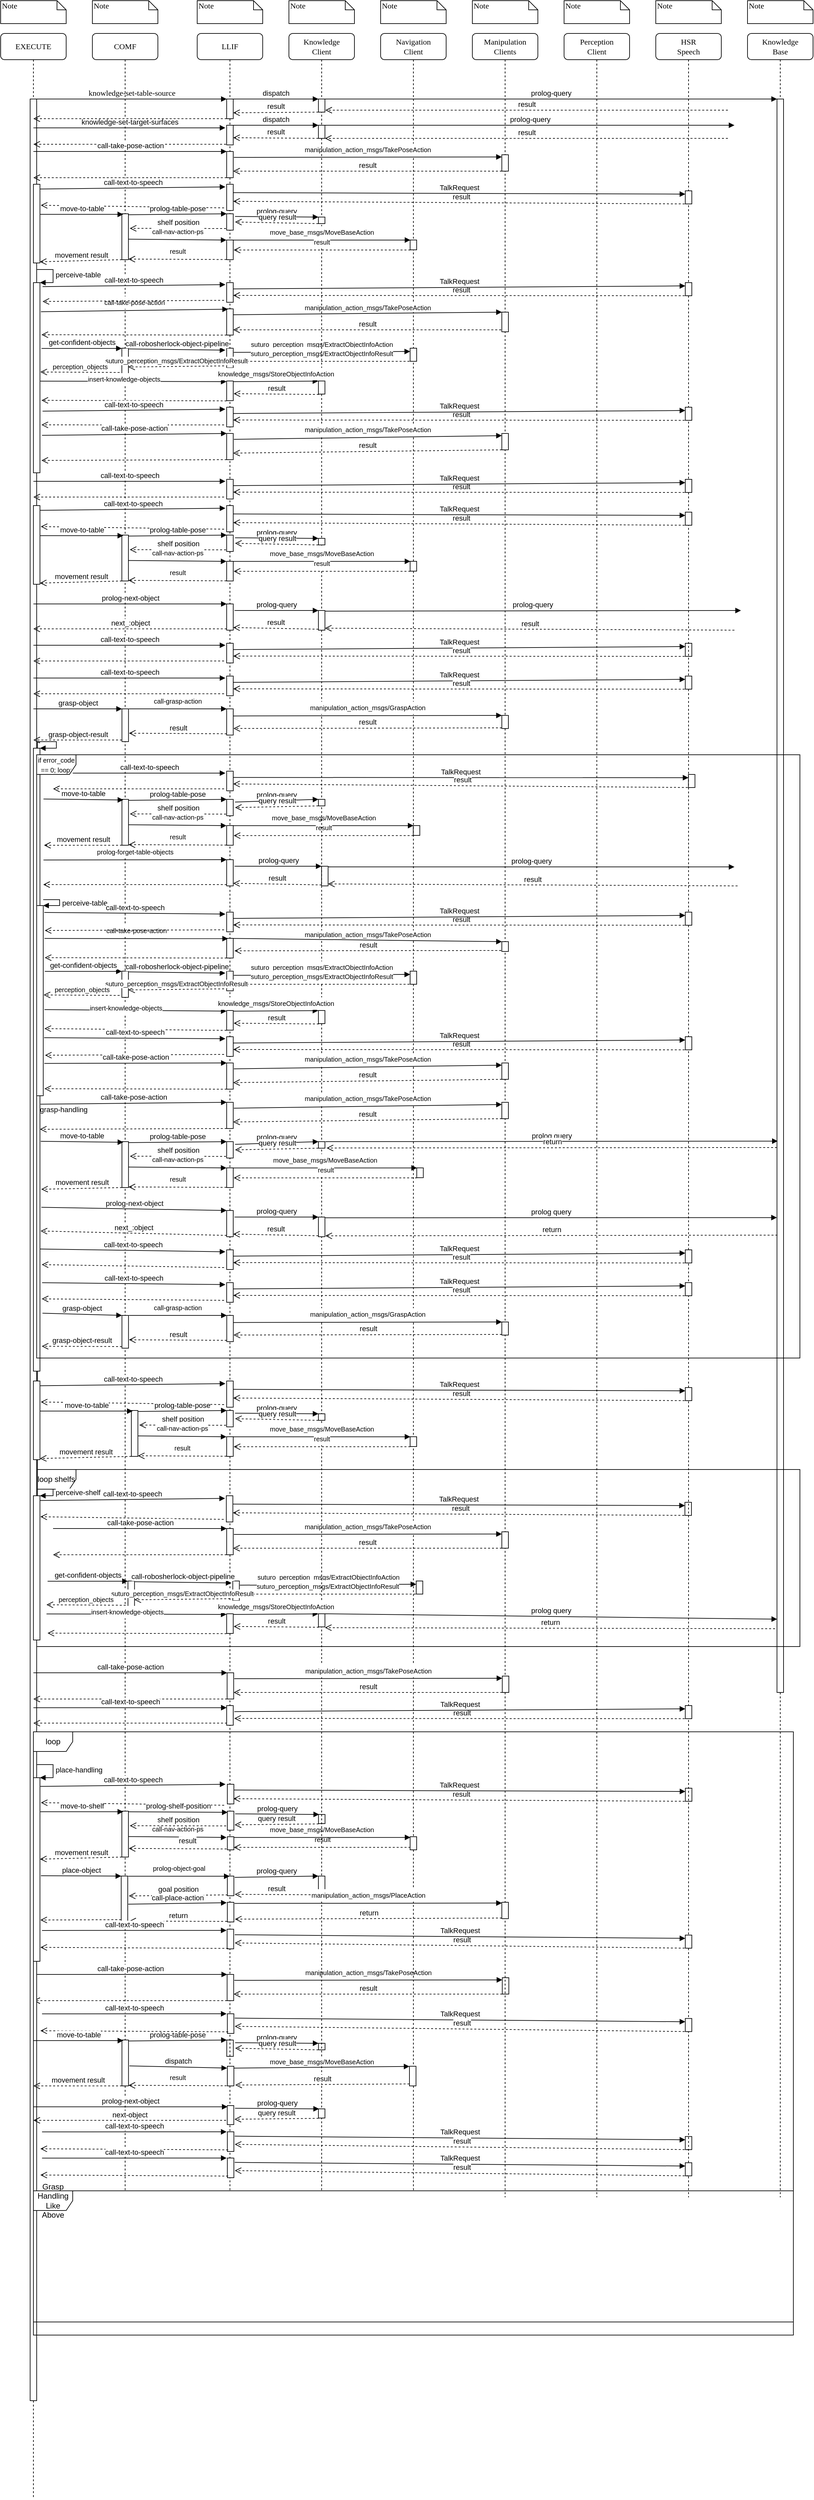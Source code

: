 <mxfile version="13.0.1" type="device"><diagram name="Page-1" id="13e1069c-82ec-6db2-03f1-153e76fe0fe0"><mxGraphModel dx="1131" dy="633" grid="1" gridSize="10" guides="1" tooltips="1" connect="1" arrows="1" fold="1" page="1" pageScale="1" pageWidth="1100" pageHeight="850" background="#ffffff" math="0" shadow="0"><root><mxCell id="0"/><mxCell id="1" parent="0"/><mxCell id="7baba1c4bc27f4b0-2" value="COMF" style="shape=umlLifeline;perimeter=lifelinePerimeter;whiteSpace=wrap;html=1;container=1;collapsible=0;recursiveResize=0;outlineConnect=0;rounded=1;shadow=0;comic=0;labelBackgroundColor=none;strokeWidth=1;fontFamily=Verdana;fontSize=12;align=center;" parent="1" vertex="1"><mxGeometry x="240" y="80" width="100" height="3290" as="geometry"/></mxCell><mxCell id="ScriUuX5IcS5hZaf35j8-27" value="" style="html=1;points=[];perimeter=orthogonalPerimeter;" vertex="1" parent="7baba1c4bc27f4b0-2"><mxGeometry x="45" y="275" width="10" height="70" as="geometry"/></mxCell><mxCell id="ScriUuX5IcS5hZaf35j8-43" value="" style="html=1;points=[];perimeter=orthogonalPerimeter;" vertex="1" parent="7baba1c4bc27f4b0-2"><mxGeometry x="45" y="480" width="10" height="40" as="geometry"/></mxCell><mxCell id="ScriUuX5IcS5hZaf35j8-254" value="" style="html=1;points=[];perimeter=orthogonalPerimeter;" vertex="1" parent="7baba1c4bc27f4b0-2"><mxGeometry x="45.14" y="1955" width="10" height="50" as="geometry"/></mxCell><mxCell id="ScriUuX5IcS5hZaf35j8-258" value="" style="html=1;points=[];perimeter=orthogonalPerimeter;" vertex="1" parent="7baba1c4bc27f4b0-2"><mxGeometry x="45.14" y="1690" width="10" height="70" as="geometry"/></mxCell><mxCell id="ScriUuX5IcS5hZaf35j8-261" value="" style="html=1;points=[];perimeter=orthogonalPerimeter;" vertex="1" parent="7baba1c4bc27f4b0-2"><mxGeometry x="495.14" y="1730" width="10" height="15" as="geometry"/></mxCell><mxCell id="ScriUuX5IcS5hZaf35j8-182" value="" style="html=1;points=[];perimeter=orthogonalPerimeter;" vertex="1" parent="7baba1c4bc27f4b0-2"><mxGeometry x="45" y="1430" width="10" height="40" as="geometry"/></mxCell><mxCell id="ScriUuX5IcS5hZaf35j8-172" value="" style="html=1;points=[];perimeter=orthogonalPerimeter;" vertex="1" parent="7baba1c4bc27f4b0-2"><mxGeometry x="45.14" y="1030" width="10" height="50" as="geometry"/></mxCell><mxCell id="ScriUuX5IcS5hZaf35j8-70" value="" style="html=1;points=[];perimeter=orthogonalPerimeter;" vertex="1" parent="7baba1c4bc27f4b0-2"><mxGeometry x="45.0" y="765" width="10" height="70" as="geometry"/></mxCell><mxCell id="ScriUuX5IcS5hZaf35j8-376" value="call-text-to-speech" style="html=1;verticalAlign=bottom;endArrow=block;exitX=1.055;exitY=0.06;exitDx=0;exitDy=0;exitPerimeter=0;entryX=-0.2;entryY=0.1;entryDx=0;entryDy=0;entryPerimeter=0;" edge="1" parent="7baba1c4bc27f4b0-2"><mxGeometry width="80" relative="1" as="geometry"><mxPoint x="-79.31" y="2673.2" as="sourcePoint"/><mxPoint x="203.14" y="2670" as="targetPoint"/></mxGeometry></mxCell><mxCell id="ScriUuX5IcS5hZaf35j8-377" value="" style="html=1;verticalAlign=bottom;endArrow=open;dashed=1;endSize=8;exitX=-0.4;exitY=0.9;exitDx=0;exitDy=0;exitPerimeter=0;fontStyle=0;entryX=1.124;entryY=0.267;entryDx=0;entryDy=0;entryPerimeter=0;" edge="1" parent="7baba1c4bc27f4b0-2"><mxGeometry relative="1" as="geometry"><mxPoint x="201.14" y="2702" as="sourcePoint"/><mxPoint x="-78.62" y="2698.04" as="targetPoint"/></mxGeometry></mxCell><mxCell id="ScriUuX5IcS5hZaf35j8-378" value="" style="html=1;points=[];perimeter=orthogonalPerimeter;" vertex="1" parent="7baba1c4bc27f4b0-2"><mxGeometry x="45.0" y="2711" width="10" height="70" as="geometry"/></mxCell><mxCell id="ScriUuX5IcS5hZaf35j8-379" value="move-to-shelf" style="html=1;verticalAlign=bottom;endArrow=block;entryX=0.2;entryY=0.013;entryDx=0;entryDy=0;entryPerimeter=0;exitX=1.055;exitY=0.382;exitDx=0;exitDy=0;exitPerimeter=0;" edge="1" target="ScriUuX5IcS5hZaf35j8-378" parent="7baba1c4bc27f4b0-2"><mxGeometry width="80" relative="1" as="geometry"><mxPoint x="-79.31" y="2711.84" as="sourcePoint"/><mxPoint x="-4.86" y="2686" as="targetPoint"/></mxGeometry></mxCell><mxCell id="ScriUuX5IcS5hZaf35j8-380" value="movement result" style="html=1;verticalAlign=bottom;endArrow=open;dashed=1;endSize=8;exitX=0;exitY=1;exitDx=0;exitDy=0;exitPerimeter=0;entryX=0.986;entryY=0.985;entryDx=0;entryDy=0;entryPerimeter=0;" edge="1" source="ScriUuX5IcS5hZaf35j8-378" parent="7baba1c4bc27f4b0-2"><mxGeometry relative="1" as="geometry"><mxPoint x="22.14" y="2723" as="sourcePoint"/><mxPoint x="-80" y="2784.2" as="targetPoint"/></mxGeometry></mxCell><mxCell id="ScriUuX5IcS5hZaf35j8-381" value="&lt;div style=&quot;line-height: 19px&quot;&gt;&lt;font style=&quot;font-size: 10px&quot;&gt;result&lt;/font&gt;&lt;/div&gt;" style="html=1;verticalAlign=bottom;endArrow=open;dashed=1;endSize=8;exitX=0.038;exitY=1.018;exitDx=0;exitDy=0;exitPerimeter=0;entryX=1.072;entryY=0.509;entryDx=0;entryDy=0;entryPerimeter=0;" edge="1" parent="7baba1c4bc27f4b0-2"><mxGeometry relative="1" as="geometry"><mxPoint x="485.52" y="2766.27" as="sourcePoint"/><mxPoint x="215.86" y="2766.27" as="targetPoint"/></mxGeometry></mxCell><mxCell id="ScriUuX5IcS5hZaf35j8-382" value="&lt;div style=&quot;line-height: 19px&quot;&gt;&lt;font style=&quot;font-size: 10px&quot;&gt;move_base_msgs/MoveBaseAction&lt;/font&gt;&lt;/div&gt;" style="html=1;verticalAlign=bottom;endArrow=block;entryX=0.038;entryY=0.007;entryDx=0;entryDy=0;entryPerimeter=0;exitX=1.003;exitY=0.003;exitDx=0;exitDy=0;exitPerimeter=0;" edge="1" parent="7baba1c4bc27f4b0-2"><mxGeometry width="80" relative="1" as="geometry"><mxPoint x="215.17" y="2751.09" as="sourcePoint"/><mxPoint x="485.52" y="2751.105" as="targetPoint"/></mxGeometry></mxCell><mxCell id="ScriUuX5IcS5hZaf35j8-383" value="&lt;div style=&quot;line-height: 19px&quot;&gt;&lt;font style=&quot;font-size: 10px&quot;&gt;call-nav-action-ps&lt;/font&gt;&lt;/div&gt;" style="html=1;verticalAlign=bottom;endArrow=block;entryX=-0.031;entryY=0.003;entryDx=0;entryDy=0;entryPerimeter=0;exitX=1.003;exitY=0.553;exitDx=0;exitDy=0;exitPerimeter=0;" edge="1" source="ScriUuX5IcS5hZaf35j8-378" parent="7baba1c4bc27f4b0-2"><mxGeometry width="80" relative="1" as="geometry"><mxPoint x="90.14" y="2756" as="sourcePoint"/><mxPoint x="204.83" y="2751.09" as="targetPoint"/></mxGeometry></mxCell><mxCell id="ScriUuX5IcS5hZaf35j8-384" value="shelf position" style="html=1;verticalAlign=bottom;endArrow=open;dashed=1;endSize=8;exitX=-0.1;exitY=0.9;exitDx=0;exitDy=0;exitPerimeter=0;entryX=1.21;entryY=0.317;entryDx=0;entryDy=0;entryPerimeter=0;" edge="1" target="ScriUuX5IcS5hZaf35j8-378" parent="7baba1c4bc27f4b0-2"><mxGeometry relative="1" as="geometry"><mxPoint x="204.14" y="2733.5" as="sourcePoint"/><mxPoint x="55.14" y="2716" as="targetPoint"/></mxGeometry></mxCell><mxCell id="ScriUuX5IcS5hZaf35j8-386" value="prolog-query" style="html=1;verticalAlign=bottom;endArrow=block;exitX=1.279;exitY=0.164;exitDx=0;exitDy=0;exitPerimeter=0;entryX=0.093;entryY=0;entryDx=0;entryDy=0;entryPerimeter=0;" edge="1" target="ScriUuX5IcS5hZaf35j8-387" parent="7baba1c4bc27f4b0-2"><mxGeometry width="80" relative="1" as="geometry"><mxPoint x="217.93" y="2715.1" as="sourcePoint"/><mxPoint x="345.14" y="2786" as="targetPoint"/></mxGeometry></mxCell><mxCell id="ScriUuX5IcS5hZaf35j8-387" value="" style="html=1;points=[];perimeter=orthogonalPerimeter;" vertex="1" parent="7baba1c4bc27f4b0-2"><mxGeometry x="345.14" y="2716" width="10" height="14" as="geometry"/></mxCell><mxCell id="ScriUuX5IcS5hZaf35j8-141" value="" style="html=1;points=[];perimeter=orthogonalPerimeter;" vertex="1" parent="7baba1c4bc27f4b0-2"><mxGeometry x="45.14" y="1168" width="10" height="70" as="geometry"/></mxCell><mxCell id="ScriUuX5IcS5hZaf35j8-399" value="" style="html=1;points=[];perimeter=orthogonalPerimeter;" vertex="1" parent="7baba1c4bc27f4b0-2"><mxGeometry x="44" y="2810" width="10" height="70" as="geometry"/></mxCell><mxCell id="ScriUuX5IcS5hZaf35j8-388" value="result" style="html=1;verticalAlign=bottom;endArrow=open;dashed=1;endSize=8;exitX=0.5;exitY=1;exitDx=0;exitDy=0;exitPerimeter=0;fontStyle=0;entryX=1;entryY=0.65;entryDx=0;entryDy=0;entryPerimeter=0;" edge="1" source="ScriUuX5IcS5hZaf35j8-390" parent="7baba1c4bc27f4b0-2"><mxGeometry relative="1" as="geometry"><mxPoint x="475.14" y="2742.5" as="sourcePoint"/><mxPoint x="215.14" y="2692" as="targetPoint"/></mxGeometry></mxCell><mxCell id="ScriUuX5IcS5hZaf35j8-389" value="TalkRequest" style="html=1;verticalAlign=bottom;endArrow=block;entryX=0;entryY=0.25;entryDx=0;entryDy=0;entryPerimeter=0;exitX=1;exitY=0.32;exitDx=0;exitDy=0;exitPerimeter=0;" edge="1" target="ScriUuX5IcS5hZaf35j8-390" parent="7baba1c4bc27f4b0-2"><mxGeometry width="80" relative="1" as="geometry"><mxPoint x="215.14" y="2678.8" as="sourcePoint"/><mxPoint x="508.14" y="2718" as="targetPoint"/></mxGeometry></mxCell><mxCell id="ScriUuX5IcS5hZaf35j8-390" value="" style="html=1;points=[];perimeter=orthogonalPerimeter;" vertex="1" parent="7baba1c4bc27f4b0-2"><mxGeometry x="905.14" y="2676" width="10" height="20" as="geometry"/></mxCell><mxCell id="ScriUuX5IcS5hZaf35j8-491" value="&lt;div style=&quot;line-height: 19px&quot;&gt;&lt;font style=&quot;font-size: 10px&quot;&gt;result&lt;/font&gt;&lt;/div&gt;" style="html=1;verticalAlign=bottom;endArrow=open;dashed=1;endSize=8;exitX=-0.031;exitY=0.992;exitDx=0;exitDy=0;exitPerimeter=0;entryX=1.003;entryY=0.987;entryDx=0;entryDy=0;entryPerimeter=0;" edge="1" target="ScriUuX5IcS5hZaf35j8-497" parent="7baba1c4bc27f4b0-2"><mxGeometry relative="1" as="geometry"><mxPoint x="204.83" y="3129.76" as="sourcePoint"/><mxPoint x="225.86" y="3125.27" as="targetPoint"/></mxGeometry></mxCell><mxCell id="ScriUuX5IcS5hZaf35j8-494" value="" style="html=1;points=[];perimeter=orthogonalPerimeter;" vertex="1" parent="7baba1c4bc27f4b0-2"><mxGeometry x="345.14" y="3065" width="10" height="10" as="geometry"/></mxCell><mxCell id="ScriUuX5IcS5hZaf35j8-495" value="" style="html=1;points=[];perimeter=orthogonalPerimeter;" vertex="1" parent="7baba1c4bc27f4b0-2"><mxGeometry x="205.14" y="3060" width="10" height="25" as="geometry"/></mxCell><mxCell id="ScriUuX5IcS5hZaf35j8-493" value="prolog-query" style="html=1;verticalAlign=bottom;endArrow=block;entryX=0;entryY=0;entryDx=0;entryDy=0;entryPerimeter=0;exitX=1.279;exitY=0.164;exitDx=0;exitDy=0;exitPerimeter=0;" edge="1" source="ScriUuX5IcS5hZaf35j8-495" target="ScriUuX5IcS5hZaf35j8-494" parent="7baba1c4bc27f4b0-2"><mxGeometry width="80" relative="1" as="geometry"><mxPoint x="215.14" y="3075" as="sourcePoint"/><mxPoint x="345.14" y="3135" as="targetPoint"/></mxGeometry></mxCell><mxCell id="ScriUuX5IcS5hZaf35j8-496" value="query result" style="html=1;verticalAlign=bottom;endArrow=open;dashed=1;endSize=8;exitX=0;exitY=1;exitDx=0;exitDy=0;exitPerimeter=0;entryX=1.279;entryY=0.501;entryDx=0;entryDy=0;entryPerimeter=0;" edge="1" source="ScriUuX5IcS5hZaf35j8-494" target="ScriUuX5IcS5hZaf35j8-495" parent="7baba1c4bc27f4b0-2"><mxGeometry relative="1" as="geometry"><mxPoint x="345.14" y="3135" as="sourcePoint"/><mxPoint x="265.14" y="3135" as="targetPoint"/></mxGeometry></mxCell><mxCell id="ScriUuX5IcS5hZaf35j8-497" value="" style="html=1;points=[];perimeter=orthogonalPerimeter;" vertex="1" parent="7baba1c4bc27f4b0-2"><mxGeometry x="45.14" y="3060" width="10" height="70" as="geometry"/></mxCell><mxCell id="ScriUuX5IcS5hZaf35j8-492" value="prolog-table-pose" style="html=1;verticalAlign=bottom;endArrow=block;entryX=0;entryY=0;entryDx=0;entryDy=0;entryPerimeter=0;exitX=1.003;exitY=0.021;exitDx=0;exitDy=0;exitPerimeter=0;" edge="1" source="ScriUuX5IcS5hZaf35j8-497" target="ScriUuX5IcS5hZaf35j8-495" parent="7baba1c4bc27f4b0-2"><mxGeometry width="80" relative="1" as="geometry"><mxPoint x="75.14" y="3039.5" as="sourcePoint"/><mxPoint x="155.14" y="3039.5" as="targetPoint"/></mxGeometry></mxCell><mxCell id="7baba1c4bc27f4b0-3" value="LLIF" style="shape=umlLifeline;perimeter=lifelinePerimeter;whiteSpace=wrap;html=1;container=1;collapsible=0;recursiveResize=0;outlineConnect=0;rounded=1;shadow=0;comic=0;labelBackgroundColor=none;strokeWidth=1;fontFamily=Verdana;fontSize=12;align=center;" parent="1" vertex="1"><mxGeometry x="400" y="80" width="100" height="3290" as="geometry"/></mxCell><mxCell id="heEWx8QfhzoKqj5SZwdN-6" value="" style="html=1;points=[];perimeter=orthogonalPerimeter;" parent="7baba1c4bc27f4b0-3" vertex="1"><mxGeometry x="45" y="140" width="10" height="30" as="geometry"/></mxCell><mxCell id="heEWx8QfhzoKqj5SZwdN-34" value="" style="html=1;points=[];perimeter=orthogonalPerimeter;" parent="7baba1c4bc27f4b0-3" vertex="1"><mxGeometry x="45" y="230" width="10" height="40" as="geometry"/></mxCell><mxCell id="j1L2PU_cTMUgorr1eNxX-22" value="" style="html=1;points=[];perimeter=orthogonalPerimeter;" parent="7baba1c4bc27f4b0-3" vertex="1"><mxGeometry x="45" y="480" width="10" height="30" as="geometry"/></mxCell><mxCell id="j1L2PU_cTMUgorr1eNxX-33" value="" style="html=1;points=[];perimeter=orthogonalPerimeter;" parent="7baba1c4bc27f4b0-3" vertex="1"><mxGeometry x="45" y="100" width="10" height="30" as="geometry"/></mxCell><mxCell id="ScriUuX5IcS5hZaf35j8-2" value="" style="html=1;points=[];perimeter=orthogonalPerimeter;" vertex="1" parent="7baba1c4bc27f4b0-3"><mxGeometry x="45" y="180" width="10" height="40" as="geometry"/></mxCell><mxCell id="ScriUuX5IcS5hZaf35j8-21" value="" style="html=1;points=[];perimeter=orthogonalPerimeter;" vertex="1" parent="7baba1c4bc27f4b0-3"><mxGeometry x="45" y="380" width="10" height="30" as="geometry"/></mxCell><mxCell id="ScriUuX5IcS5hZaf35j8-31" value="" style="html=1;points=[];perimeter=orthogonalPerimeter;" vertex="1" parent="7baba1c4bc27f4b0-3"><mxGeometry x="45" y="275" width="10" height="25" as="geometry"/></mxCell><mxCell id="ScriUuX5IcS5hZaf35j8-35" value="" style="html=1;points=[];perimeter=orthogonalPerimeter;" vertex="1" parent="7baba1c4bc27f4b0-3"><mxGeometry x="45" y="315" width="10" height="30" as="geometry"/></mxCell><mxCell id="heEWx8QfhzoKqj5SZwdN-18" value="" style="html=1;points=[];perimeter=orthogonalPerimeter;" parent="7baba1c4bc27f4b0-3" vertex="1"><mxGeometry x="45" y="420" width="10" height="40" as="geometry"/></mxCell><mxCell id="ScriUuX5IcS5hZaf35j8-46" value="" style="html=1;points=[];perimeter=orthogonalPerimeter;" vertex="1" parent="7baba1c4bc27f4b0-3"><mxGeometry x="45" y="530" width="10" height="30" as="geometry"/></mxCell><mxCell id="ScriUuX5IcS5hZaf35j8-52" value="" style="html=1;points=[];perimeter=orthogonalPerimeter;" vertex="1" parent="7baba1c4bc27f4b0-3"><mxGeometry x="45" y="570" width="10" height="30" as="geometry"/></mxCell><mxCell id="ScriUuX5IcS5hZaf35j8-60" value="" style="html=1;points=[];perimeter=orthogonalPerimeter;" vertex="1" parent="7baba1c4bc27f4b0-3"><mxGeometry x="45.0" y="610" width="10" height="40" as="geometry"/></mxCell><mxCell id="ScriUuX5IcS5hZaf35j8-66" value="" style="html=1;points=[];perimeter=orthogonalPerimeter;" vertex="1" parent="7baba1c4bc27f4b0-3"><mxGeometry x="45" y="680" width="10" height="30" as="geometry"/></mxCell><mxCell id="ScriUuX5IcS5hZaf35j8-92" value="" style="html=1;points=[];perimeter=orthogonalPerimeter;" vertex="1" parent="7baba1c4bc27f4b0-3"><mxGeometry x="45" y="870" width="10" height="40" as="geometry"/></mxCell><mxCell id="ScriUuX5IcS5hZaf35j8-113" value="" style="html=1;points=[];perimeter=orthogonalPerimeter;" vertex="1" parent="7baba1c4bc27f4b0-3"><mxGeometry x="45" y="930" width="10" height="30" as="geometry"/></mxCell><mxCell id="ScriUuX5IcS5hZaf35j8-116" value="TalkRequest" style="html=1;verticalAlign=bottom;endArrow=block;entryX=0;entryY=0.25;entryDx=0;entryDy=0;entryPerimeter=0;exitX=1;exitY=0.32;exitDx=0;exitDy=0;exitPerimeter=0;" edge="1" source="ScriUuX5IcS5hZaf35j8-113" target="ScriUuX5IcS5hZaf35j8-118" parent="7baba1c4bc27f4b0-3"><mxGeometry width="80" relative="1" as="geometry"><mxPoint x="282.67" y="1000" as="sourcePoint"/><mxPoint x="565.67" y="1002" as="targetPoint"/></mxGeometry></mxCell><mxCell id="ScriUuX5IcS5hZaf35j8-117" value="result" style="html=1;verticalAlign=bottom;endArrow=open;dashed=1;endSize=8;exitX=0.5;exitY=1;exitDx=0;exitDy=0;exitPerimeter=0;fontStyle=0;entryX=1;entryY=0.65;entryDx=0;entryDy=0;entryPerimeter=0;" edge="1" source="ScriUuX5IcS5hZaf35j8-118" target="ScriUuX5IcS5hZaf35j8-113" parent="7baba1c4bc27f4b0-3"><mxGeometry relative="1" as="geometry"><mxPoint x="532.67" y="1026.5" as="sourcePoint"/><mxPoint x="422.67" y="1017" as="targetPoint"/></mxGeometry></mxCell><mxCell id="ScriUuX5IcS5hZaf35j8-118" value="" style="html=1;points=[];perimeter=orthogonalPerimeter;" vertex="1" parent="7baba1c4bc27f4b0-3"><mxGeometry x="745" y="930" width="10" height="20" as="geometry"/></mxCell><mxCell id="ScriUuX5IcS5hZaf35j8-175" value="" style="html=1;points=[];perimeter=orthogonalPerimeter;" vertex="1" parent="7baba1c4bc27f4b0-3"><mxGeometry x="45" y="1030" width="10" height="40" as="geometry"/></mxCell><mxCell id="ScriUuX5IcS5hZaf35j8-135" value="" style="html=1;points=[];perimeter=orthogonalPerimeter;" vertex="1" parent="7baba1c4bc27f4b0-3"><mxGeometry x="45.0" y="1125" width="10" height="30" as="geometry"/></mxCell><mxCell id="ScriUuX5IcS5hZaf35j8-138" value="TalkRequest" style="html=1;verticalAlign=bottom;endArrow=block;entryX=0;entryY=0.25;entryDx=0;entryDy=0;entryPerimeter=0;exitX=1;exitY=0.32;exitDx=0;exitDy=0;exitPerimeter=0;" edge="1" parent="7baba1c4bc27f4b0-3" source="ScriUuX5IcS5hZaf35j8-135" target="ScriUuX5IcS5hZaf35j8-140"><mxGeometry width="80" relative="1" as="geometry"><mxPoint x="287.47" y="1200" as="sourcePoint"/><mxPoint x="570.47" y="1202" as="targetPoint"/></mxGeometry></mxCell><mxCell id="ScriUuX5IcS5hZaf35j8-139" value="result" style="html=1;verticalAlign=bottom;endArrow=open;dashed=1;endSize=8;exitX=0.5;exitY=1;exitDx=0;exitDy=0;exitPerimeter=0;fontStyle=0;entryX=1;entryY=0.65;entryDx=0;entryDy=0;entryPerimeter=0;" edge="1" parent="7baba1c4bc27f4b0-3" source="ScriUuX5IcS5hZaf35j8-140" target="ScriUuX5IcS5hZaf35j8-135"><mxGeometry relative="1" as="geometry"><mxPoint x="537.47" y="1226.5" as="sourcePoint"/><mxPoint x="427.47" y="1217" as="targetPoint"/></mxGeometry></mxCell><mxCell id="ScriUuX5IcS5hZaf35j8-140" value="" style="html=1;points=[];perimeter=orthogonalPerimeter;" vertex="1" parent="7baba1c4bc27f4b0-3"><mxGeometry x="749.8" y="1130" width="10" height="20" as="geometry"/></mxCell><mxCell id="ScriUuX5IcS5hZaf35j8-142" value="" style="html=1;points=[];perimeter=orthogonalPerimeter;" vertex="1" parent="7baba1c4bc27f4b0-3"><mxGeometry x="45.0" y="1168" width="10" height="25" as="geometry"/></mxCell><mxCell id="ScriUuX5IcS5hZaf35j8-143" value="" style="html=1;points=[];perimeter=orthogonalPerimeter;" vertex="1" parent="7baba1c4bc27f4b0-3"><mxGeometry x="45.0" y="1208" width="10" height="30" as="geometry"/></mxCell><mxCell id="ScriUuX5IcS5hZaf35j8-144" value="" style="html=1;points=[];perimeter=orthogonalPerimeter;" vertex="1" parent="7baba1c4bc27f4b0-3"><mxGeometry x="329.8" y="1208" width="10" height="15" as="geometry"/></mxCell><mxCell id="ScriUuX5IcS5hZaf35j8-153" value="&lt;div style=&quot;line-height: 19px&quot;&gt;&lt;font style=&quot;font-size: 10px&quot;&gt;move_base_msgs/MoveBaseAction&lt;/font&gt;&lt;/div&gt;" style="html=1;verticalAlign=bottom;endArrow=block;entryX=0.038;entryY=0.007;entryDx=0;entryDy=0;entryPerimeter=0;exitX=1.003;exitY=0.003;exitDx=0;exitDy=0;exitPerimeter=0;" edge="1" parent="7baba1c4bc27f4b0-3" source="ScriUuX5IcS5hZaf35j8-143" target="ScriUuX5IcS5hZaf35j8-144"><mxGeometry width="80" relative="1" as="geometry"><mxPoint x="104.94" y="1213" as="sourcePoint"/><mxPoint x="184.94" y="1213" as="targetPoint"/></mxGeometry></mxCell><mxCell id="ScriUuX5IcS5hZaf35j8-154" value="&lt;div style=&quot;line-height: 19px&quot;&gt;&lt;font style=&quot;font-size: 10px&quot;&gt;result&lt;/font&gt;&lt;/div&gt;" style="html=1;verticalAlign=bottom;endArrow=open;dashed=1;endSize=8;exitX=0.038;exitY=1.018;exitDx=0;exitDy=0;exitPerimeter=0;entryX=1.072;entryY=0.509;entryDx=0;entryDy=0;entryPerimeter=0;" edge="1" parent="7baba1c4bc27f4b0-3" source="ScriUuX5IcS5hZaf35j8-144" target="ScriUuX5IcS5hZaf35j8-143"><mxGeometry relative="1" as="geometry"><mxPoint x="324.94" y="1223" as="sourcePoint"/><mxPoint x="244.94" y="1223" as="targetPoint"/></mxGeometry></mxCell><mxCell id="ScriUuX5IcS5hZaf35j8-164" value="" style="html=1;points=[];perimeter=orthogonalPerimeter;" vertex="1" parent="7baba1c4bc27f4b0-3"><mxGeometry x="45.0" y="1260" width="10" height="40" as="geometry"/></mxCell><mxCell id="ScriUuX5IcS5hZaf35j8-165" value="" style="html=1;points=[];perimeter=orthogonalPerimeter;" vertex="1" parent="7baba1c4bc27f4b0-3"><mxGeometry x="189.8" y="1270" width="10" height="30" as="geometry"/></mxCell><mxCell id="ScriUuX5IcS5hZaf35j8-169" value="prolog-query" style="html=1;verticalAlign=bottom;endArrow=block;entryX=0;entryY=0;exitX=1.2;exitY=0.25;exitDx=0;exitDy=0;exitPerimeter=0;" edge="1" parent="7baba1c4bc27f4b0-3" source="ScriUuX5IcS5hZaf35j8-164" target="ScriUuX5IcS5hZaf35j8-165"><mxGeometry relative="1" as="geometry"><mxPoint x="119.8" y="1270" as="sourcePoint"/></mxGeometry></mxCell><mxCell id="ScriUuX5IcS5hZaf35j8-170" value="result" style="html=1;verticalAlign=bottom;endArrow=open;dashed=1;endSize=8;exitX=0;exitY=0.95;entryX=1;entryY=0.9;entryDx=0;entryDy=0;entryPerimeter=0;" edge="1" parent="7baba1c4bc27f4b0-3" source="ScriUuX5IcS5hZaf35j8-165" target="ScriUuX5IcS5hZaf35j8-164"><mxGeometry relative="1" as="geometry"><mxPoint x="119.8" y="1346" as="targetPoint"/></mxGeometry></mxCell><mxCell id="ScriUuX5IcS5hZaf35j8-171" value="result" style="html=1;verticalAlign=bottom;endArrow=open;dashed=1;endSize=8;entryX=1;entryY=0.9;entryDx=0;entryDy=0;entryPerimeter=0;" edge="1" parent="7baba1c4bc27f4b0-3" target="ScriUuX5IcS5hZaf35j8-165"><mxGeometry relative="1" as="geometry"><mxPoint x="824.8" y="1300" as="sourcePoint"/><mxPoint x="694.8" y="1300" as="targetPoint"/></mxGeometry></mxCell><mxCell id="ScriUuX5IcS5hZaf35j8-168" value="" style="html=1;verticalAlign=bottom;endArrow=open;dashed=1;endSize=8;exitX=0;exitY=0.95;entryX=1.02;entryY=0.476;entryDx=0;entryDy=0;entryPerimeter=0;" edge="1" parent="7baba1c4bc27f4b0-3" source="ScriUuX5IcS5hZaf35j8-164"><mxGeometry relative="1" as="geometry"><mxPoint x="-235.0" y="1298.0" as="targetPoint"/></mxGeometry></mxCell><mxCell id="ScriUuX5IcS5hZaf35j8-167" value="&lt;div style=&quot;line-height: 19px&quot;&gt;&lt;font style=&quot;font-size: 10px&quot;&gt;prolog-forget-table-objects&lt;/font&gt;&lt;/div&gt;" style="html=1;verticalAlign=bottom;endArrow=block;entryX=0;entryY=0;exitX=1.06;exitY=0.401;exitDx=0;exitDy=0;exitPerimeter=0;" edge="1" parent="7baba1c4bc27f4b0-3" target="ScriUuX5IcS5hZaf35j8-164"><mxGeometry relative="1" as="geometry"><mxPoint x="-234.6" y="1260.5" as="sourcePoint"/></mxGeometry></mxCell><mxCell id="ScriUuX5IcS5hZaf35j8-149" value="movement result" style="html=1;verticalAlign=bottom;endArrow=open;dashed=1;endSize=8;exitX=0;exitY=1;exitDx=0;exitDy=0;exitPerimeter=0;entryX=1.14;entryY=0.356;entryDx=0;entryDy=0;entryPerimeter=0;" edge="1" parent="7baba1c4bc27f4b0-3" source="ScriUuX5IcS5hZaf35j8-141"><mxGeometry relative="1" as="geometry"><mxPoint x="-113.06" y="1180" as="sourcePoint"/><mxPoint x="-233.8" y="1238.0" as="targetPoint"/></mxGeometry></mxCell><mxCell id="ScriUuX5IcS5hZaf35j8-148" value="move-to-table" style="html=1;verticalAlign=bottom;endArrow=block;entryX=0.2;entryY=0.013;entryDx=0;entryDy=0;entryPerimeter=0;exitX=1.06;exitY=0.215;exitDx=0;exitDy=0;exitPerimeter=0;" edge="1" parent="7baba1c4bc27f4b0-3" target="ScriUuX5IcS5hZaf35j8-141"><mxGeometry width="80" relative="1" as="geometry"><mxPoint x="-234.6" y="1167.5" as="sourcePoint"/><mxPoint x="-140.06" y="1143" as="targetPoint"/></mxGeometry></mxCell><mxCell id="ScriUuX5IcS5hZaf35j8-224" value="" style="html=1;points=[];perimeter=orthogonalPerimeter;" vertex="1" parent="7baba1c4bc27f4b0-3"><mxGeometry x="45.0" y="1630" width="10" height="40" as="geometry"/></mxCell><mxCell id="ScriUuX5IcS5hZaf35j8-226" value="call-take-pose-action" style="html=1;verticalAlign=bottom;endArrow=block;exitX=1.317;exitY=0.803;exitDx=0;exitDy=0;exitPerimeter=0;entryX=0;entryY=0;entryDx=0;entryDy=0;entryPerimeter=0;" edge="1" parent="7baba1c4bc27f4b0-3" target="ScriUuX5IcS5hZaf35j8-224"><mxGeometry width="80" relative="1" as="geometry"><mxPoint x="-239.16" y="1632.87" as="sourcePoint"/><mxPoint x="-128.74" y="1660" as="targetPoint"/></mxGeometry></mxCell><mxCell id="ScriUuX5IcS5hZaf35j8-229" value="" style="html=1;verticalAlign=bottom;endArrow=open;dashed=1;endSize=8;exitX=0;exitY=1;exitDx=0;exitDy=0;exitPerimeter=0;entryX=1.233;entryY=0.935;entryDx=0;entryDy=0;entryPerimeter=0;" edge="1" parent="7baba1c4bc27f4b0-3" source="ScriUuX5IcS5hZaf35j8-224"><mxGeometry relative="1" as="geometry"><mxPoint x="-48.74" y="1670" as="sourcePoint"/><mxPoint x="-240.0" y="1671.15" as="targetPoint"/></mxGeometry></mxCell><mxCell id="ScriUuX5IcS5hZaf35j8-187" value="" style="html=1;points=[];perimeter=orthogonalPerimeter;" vertex="1" parent="7baba1c4bc27f4b0-3"><mxGeometry x="45" y="1530" width="10" height="30" as="geometry"/></mxCell><mxCell id="ScriUuX5IcS5hZaf35j8-188" value="" style="html=1;points=[];perimeter=orthogonalPerimeter;" vertex="1" parent="7baba1c4bc27f4b0-3"><mxGeometry x="45.0" y="1570" width="10" height="40" as="geometry"/></mxCell><mxCell id="ScriUuX5IcS5hZaf35j8-245" value="" style="html=1;points=[];perimeter=orthogonalPerimeter;" vertex="1" parent="7baba1c4bc27f4b0-3"><mxGeometry x="45" y="1795" width="10" height="40" as="geometry"/></mxCell><mxCell id="ScriUuX5IcS5hZaf35j8-259" value="" style="html=1;points=[];perimeter=orthogonalPerimeter;" vertex="1" parent="7baba1c4bc27f4b0-3"><mxGeometry x="45" y="1690" width="10" height="25" as="geometry"/></mxCell><mxCell id="ScriUuX5IcS5hZaf35j8-260" value="" style="html=1;points=[];perimeter=orthogonalPerimeter;" vertex="1" parent="7baba1c4bc27f4b0-3"><mxGeometry x="45" y="1730" width="10" height="30" as="geometry"/></mxCell><mxCell id="ScriUuX5IcS5hZaf35j8-246" value="" style="html=1;points=[];perimeter=orthogonalPerimeter;" vertex="1" parent="7baba1c4bc27f4b0-3"><mxGeometry x="45" y="1855" width="10" height="30" as="geometry"/></mxCell><mxCell id="ScriUuX5IcS5hZaf35j8-275" value="" style="html=1;points=[];perimeter=orthogonalPerimeter;" vertex="1" parent="7baba1c4bc27f4b0-3"><mxGeometry x="45" y="1905" width="10" height="30" as="geometry"/></mxCell><mxCell id="ScriUuX5IcS5hZaf35j8-186" value="" style="html=1;points=[];perimeter=orthogonalPerimeter;" vertex="1" parent="7baba1c4bc27f4b0-3"><mxGeometry x="45" y="1490" width="10" height="30" as="geometry"/></mxCell><mxCell id="ScriUuX5IcS5hZaf35j8-183" value="" style="html=1;points=[];perimeter=orthogonalPerimeter;" vertex="1" parent="7baba1c4bc27f4b0-3"><mxGeometry x="45" y="1430" width="10" height="30" as="geometry"/></mxCell><mxCell id="ScriUuX5IcS5hZaf35j8-373" value="" style="html=1;points=[];perimeter=orthogonalPerimeter;" vertex="1" parent="7baba1c4bc27f4b0-3"><mxGeometry x="45" y="2550" width="10" height="30" as="geometry"/></mxCell><mxCell id="ScriUuX5IcS5hZaf35j8-391" value="" style="html=1;points=[];perimeter=orthogonalPerimeter;" vertex="1" parent="7baba1c4bc27f4b0-3"><mxGeometry x="46" y="2670" width="10" height="30" as="geometry"/></mxCell><mxCell id="ScriUuX5IcS5hZaf35j8-392" value="" style="html=1;points=[];perimeter=orthogonalPerimeter;" vertex="1" parent="7baba1c4bc27f4b0-3"><mxGeometry x="46" y="2711" width="10" height="29" as="geometry"/></mxCell><mxCell id="ScriUuX5IcS5hZaf35j8-394" value="" style="html=1;points=[];perimeter=orthogonalPerimeter;" vertex="1" parent="7baba1c4bc27f4b0-3"><mxGeometry x="46" y="2750" width="10" height="20" as="geometry"/></mxCell><mxCell id="ScriUuX5IcS5hZaf35j8-408" value="" style="html=1;points=[];perimeter=orthogonalPerimeter;" vertex="1" parent="7baba1c4bc27f4b0-3"><mxGeometry x="46" y="2810" width="10" height="30" as="geometry"/></mxCell><mxCell id="ScriUuX5IcS5hZaf35j8-412" value="" style="html=1;points=[];perimeter=orthogonalPerimeter;" vertex="1" parent="7baba1c4bc27f4b0-3"><mxGeometry x="46" y="2850" width="10" height="30" as="geometry"/></mxCell><mxCell id="ScriUuX5IcS5hZaf35j8-478" value="call-take-pose-action" style="html=1;verticalAlign=bottom;endArrow=block;entryX=0;entryY=0;entryDx=0;entryDy=0;entryPerimeter=0;" edge="1" target="ScriUuX5IcS5hZaf35j8-480" parent="7baba1c4bc27f4b0-3"><mxGeometry width="80" relative="1" as="geometry"><mxPoint x="-249.996" y="2960" as="sourcePoint"/><mxPoint x="-119.32" y="2990" as="targetPoint"/></mxGeometry></mxCell><mxCell id="ScriUuX5IcS5hZaf35j8-479" value="" style="html=1;verticalAlign=bottom;endArrow=open;dashed=1;endSize=8;exitX=0;exitY=1;exitDx=0;exitDy=0;exitPerimeter=0;" edge="1" source="ScriUuX5IcS5hZaf35j8-480" parent="7baba1c4bc27f4b0-3"><mxGeometry relative="1" as="geometry"><mxPoint x="-39.32" y="3000" as="sourcePoint"/><mxPoint x="-249.996" y="3000" as="targetPoint"/></mxGeometry></mxCell><mxCell id="ScriUuX5IcS5hZaf35j8-480" value="" style="html=1;points=[];perimeter=orthogonalPerimeter;" vertex="1" parent="7baba1c4bc27f4b0-3"><mxGeometry x="45.68" y="2960" width="10" height="40" as="geometry"/></mxCell><mxCell id="ScriUuX5IcS5hZaf35j8-481" value="&lt;div style=&quot;line-height: 19px&quot;&gt;&lt;font style=&quot;font-size: 10px&quot;&gt;manipulation_action_msgs/TakePoseAction&lt;/font&gt;&lt;/div&gt;" style="html=1;verticalAlign=bottom;endArrow=block;exitX=1.1;exitY=0.225;exitDx=0;exitDy=0;exitPerimeter=0;entryX=0;entryY=0.133;entryDx=0;entryDy=0;entryPerimeter=0;" edge="1" source="ScriUuX5IcS5hZaf35j8-480" target="ScriUuX5IcS5hZaf35j8-483" parent="7baba1c4bc27f4b0-3"><mxGeometry width="80" relative="1" as="geometry"><mxPoint x="120.68" y="2970" as="sourcePoint"/><mxPoint x="200.68" y="2970" as="targetPoint"/></mxGeometry></mxCell><mxCell id="ScriUuX5IcS5hZaf35j8-482" value="result" style="html=1;verticalAlign=bottom;endArrow=open;dashed=1;endSize=8;exitX=0;exitY=1;exitDx=0;exitDy=0;exitPerimeter=0;entryX=1;entryY=0.75;entryDx=0;entryDy=0;entryPerimeter=0;" edge="1" source="ScriUuX5IcS5hZaf35j8-483" target="ScriUuX5IcS5hZaf35j8-480" parent="7baba1c4bc27f4b0-3"><mxGeometry relative="1" as="geometry"><mxPoint x="320.68" y="2990" as="sourcePoint"/><mxPoint x="240.68" y="2990" as="targetPoint"/></mxGeometry></mxCell><mxCell id="ScriUuX5IcS5hZaf35j8-483" value="" style="html=1;points=[];perimeter=orthogonalPerimeter;" vertex="1" parent="7baba1c4bc27f4b0-3"><mxGeometry x="465.68" y="2965" width="10" height="25" as="geometry"/></mxCell><mxCell id="ScriUuX5IcS5hZaf35j8-504" value="" style="html=1;points=[];perimeter=orthogonalPerimeter;" vertex="1" parent="7baba1c4bc27f4b0-3"><mxGeometry x="46" y="3100" width="10" height="30" as="geometry"/></mxCell><mxCell id="ScriUuX5IcS5hZaf35j8-509" value="" style="html=1;points=[];perimeter=orthogonalPerimeter;" vertex="1" parent="7baba1c4bc27f4b0-3"><mxGeometry x="46" y="3020" width="10" height="30" as="geometry"/></mxCell><mxCell id="ScriUuX5IcS5hZaf35j8-510" value="" style="html=1;points=[];perimeter=orthogonalPerimeter;" vertex="1" parent="7baba1c4bc27f4b0-3"><mxGeometry x="745" y="3207.17" width="10" height="20" as="geometry"/></mxCell><mxCell id="ScriUuX5IcS5hZaf35j8-511" value="" style="html=1;points=[];perimeter=orthogonalPerimeter;" vertex="1" parent="7baba1c4bc27f4b0-3"><mxGeometry x="46" y="3200" width="10" height="30" as="geometry"/></mxCell><mxCell id="ScriUuX5IcS5hZaf35j8-512" value="TalkRequest" style="html=1;verticalAlign=bottom;endArrow=block;entryX=0;entryY=0.25;entryDx=0;entryDy=0;entryPerimeter=0;exitX=1.165;exitY=0.283;exitDx=0;exitDy=0;exitPerimeter=0;" edge="1" target="ScriUuX5IcS5hZaf35j8-510" parent="7baba1c4bc27f4b0-3"><mxGeometry width="80" relative="1" as="geometry"><mxPoint x="57.33" y="3206.66" as="sourcePoint"/><mxPoint x="117.45" y="3165.17" as="targetPoint"/></mxGeometry></mxCell><mxCell id="ScriUuX5IcS5hZaf35j8-513" value="result" style="html=1;verticalAlign=bottom;endArrow=open;dashed=1;endSize=8;exitX=0.5;exitY=1;exitDx=0;exitDy=0;exitPerimeter=0;fontStyle=0;entryX=1.165;entryY=0.7;entryDx=0;entryDy=0;entryPerimeter=0;" edge="1" source="ScriUuX5IcS5hZaf35j8-510" parent="7baba1c4bc27f4b0-3"><mxGeometry relative="1" as="geometry"><mxPoint x="84.45" y="3189.67" as="sourcePoint"/><mxPoint x="57.33" y="3219.17" as="targetPoint"/></mxGeometry></mxCell><mxCell id="ScriUuX5IcS5hZaf35j8-514" value="call-text-to-speech" style="html=1;verticalAlign=bottom;endArrow=block;exitX=1.317;exitY=0.832;exitDx=0;exitDy=0;exitPerimeter=0;entryX=-0.085;entryY=0.061;entryDx=0;entryDy=0;entryPerimeter=0;" edge="1" parent="7baba1c4bc27f4b0-3"><mxGeometry width="80" relative="1" as="geometry"><mxPoint x="-236.83" y="3200.13" as="sourcePoint"/><mxPoint x="44.83" y="3200.0" as="targetPoint"/></mxGeometry></mxCell><mxCell id="ScriUuX5IcS5hZaf35j8-515" value="" style="html=1;verticalAlign=bottom;endArrow=open;dashed=1;endSize=8;exitX=0.165;exitY=0.978;exitDx=0;exitDy=0;exitPerimeter=0;fontStyle=0;entryX=1.067;entryY=0.924;entryDx=0;entryDy=0;entryPerimeter=0;" edge="1" parent="7baba1c4bc27f4b0-3"><mxGeometry relative="1" as="geometry"><mxPoint x="47.33" y="3227.51" as="sourcePoint"/><mxPoint x="-239.33" y="3225.89" as="targetPoint"/></mxGeometry></mxCell><mxCell id="7baba1c4bc27f4b0-5" value="Navigation&lt;br&gt;Client" style="shape=umlLifeline;perimeter=lifelinePerimeter;whiteSpace=wrap;html=1;container=1;collapsible=0;recursiveResize=0;outlineConnect=0;rounded=1;shadow=0;comic=0;labelBackgroundColor=none;strokeWidth=1;fontFamily=Verdana;fontSize=12;align=center;" parent="1" vertex="1"><mxGeometry x="680" y="80" width="100" height="3290" as="geometry"/></mxCell><mxCell id="j1L2PU_cTMUgorr1eNxX-25" value="" style="html=1;points=[];perimeter=orthogonalPerimeter;" parent="7baba1c4bc27f4b0-5" vertex="1"><mxGeometry x="45" y="480" width="10" height="20" as="geometry"/></mxCell><mxCell id="ScriUuX5IcS5hZaf35j8-37" value="" style="html=1;points=[];perimeter=orthogonalPerimeter;" vertex="1" parent="7baba1c4bc27f4b0-5"><mxGeometry x="45" y="315" width="10" height="15" as="geometry"/></mxCell><mxCell id="ScriUuX5IcS5hZaf35j8-189" value="" style="html=1;points=[];perimeter=orthogonalPerimeter;" vertex="1" parent="7baba1c4bc27f4b0-5"><mxGeometry x="45" y="1430" width="10" height="20" as="geometry"/></mxCell><mxCell id="ScriUuX5IcS5hZaf35j8-393" value="" style="html=1;points=[];perimeter=orthogonalPerimeter;" vertex="1" parent="7baba1c4bc27f4b0-5"><mxGeometry x="45" y="2750" width="10" height="20" as="geometry"/></mxCell><mxCell id="ScriUuX5IcS5hZaf35j8-507" value="" style="html=1;points=[];perimeter=orthogonalPerimeter;" vertex="1" parent="7baba1c4bc27f4b0-5"><mxGeometry x="44" y="3100" width="10" height="30" as="geometry"/></mxCell><mxCell id="7baba1c4bc27f4b0-6" value="Manipulation&lt;br&gt;Clients" style="shape=umlLifeline;perimeter=lifelinePerimeter;whiteSpace=wrap;html=1;container=1;collapsible=0;recursiveResize=0;outlineConnect=0;rounded=1;shadow=0;comic=0;labelBackgroundColor=none;strokeWidth=1;fontFamily=Verdana;fontSize=12;align=center;" parent="1" vertex="1"><mxGeometry x="820" y="80" width="100" height="3300" as="geometry"/></mxCell><mxCell id="ScriUuX5IcS5hZaf35j8-4" value="" style="html=1;points=[];perimeter=orthogonalPerimeter;" vertex="1" parent="7baba1c4bc27f4b0-6"><mxGeometry x="45" y="185" width="10" height="25" as="geometry"/></mxCell><mxCell id="heEWx8QfhzoKqj5SZwdN-20" value="" style="html=1;points=[];perimeter=orthogonalPerimeter;" parent="7baba1c4bc27f4b0-6" vertex="1"><mxGeometry x="45" y="425" width="10" height="30" as="geometry"/></mxCell><mxCell id="ScriUuX5IcS5hZaf35j8-63" value="" style="html=1;points=[];perimeter=orthogonalPerimeter;" vertex="1" parent="7baba1c4bc27f4b0-6"><mxGeometry x="45" y="610" width="10" height="25" as="geometry"/></mxCell><mxCell id="ScriUuX5IcS5hZaf35j8-178" value="" style="html=1;points=[];perimeter=orthogonalPerimeter;" vertex="1" parent="7baba1c4bc27f4b0-6"><mxGeometry x="45" y="1040" width="10" height="20" as="geometry"/></mxCell><mxCell id="ScriUuX5IcS5hZaf35j8-191" value="" style="html=1;points=[];perimeter=orthogonalPerimeter;" vertex="1" parent="7baba1c4bc27f4b0-6"><mxGeometry x="45" y="1570" width="10" height="25" as="geometry"/></mxCell><mxCell id="ScriUuX5IcS5hZaf35j8-225" value="" style="html=1;points=[];perimeter=orthogonalPerimeter;" vertex="1" parent="7baba1c4bc27f4b0-6"><mxGeometry x="45.0" y="1630" width="10" height="25" as="geometry"/></mxCell><mxCell id="ScriUuX5IcS5hZaf35j8-190" value="" style="html=1;points=[];perimeter=orthogonalPerimeter;" vertex="1" parent="7baba1c4bc27f4b0-6"><mxGeometry x="45" y="1385" width="10" height="15" as="geometry"/></mxCell><mxCell id="ScriUuX5IcS5hZaf35j8-253" value="" style="html=1;points=[];perimeter=orthogonalPerimeter;" vertex="1" parent="7baba1c4bc27f4b0-6"><mxGeometry x="45" y="1965" width="10" height="20" as="geometry"/></mxCell><mxCell id="ScriUuX5IcS5hZaf35j8-409" value="" style="html=1;points=[];perimeter=orthogonalPerimeter;" vertex="1" parent="7baba1c4bc27f4b0-6"><mxGeometry x="45" y="2850" width="10" height="25" as="geometry"/></mxCell><mxCell id="7baba1c4bc27f4b0-7" value="Knowledge&lt;br&gt;Base" style="shape=umlLifeline;perimeter=lifelinePerimeter;whiteSpace=wrap;html=1;container=1;collapsible=0;recursiveResize=0;outlineConnect=0;rounded=1;shadow=0;comic=0;labelBackgroundColor=none;strokeWidth=1;fontFamily=Verdana;fontSize=12;align=center;" parent="1" vertex="1"><mxGeometry x="1240" y="80" width="100" height="3300" as="geometry"/></mxCell><mxCell id="heEWx8QfhzoKqj5SZwdN-24" value="" style="html=1;points=[];perimeter=orthogonalPerimeter;" parent="7baba1c4bc27f4b0-7" vertex="1"><mxGeometry x="45" y="100" width="10" height="2430" as="geometry"/></mxCell><mxCell id="7baba1c4bc27f4b0-8" value="EXECUTE" style="shape=umlLifeline;perimeter=lifelinePerimeter;whiteSpace=wrap;html=1;container=1;collapsible=0;recursiveResize=0;outlineConnect=0;rounded=1;shadow=0;comic=0;labelBackgroundColor=none;strokeWidth=1;fontFamily=Verdana;fontSize=12;align=center;" parent="1" vertex="1"><mxGeometry x="100" y="80" width="100" height="3760" as="geometry"/></mxCell><mxCell id="ScriUuX5IcS5hZaf35j8-320" value="loop shelfs" style="shape=umlFrame;whiteSpace=wrap;html=1;" vertex="1" parent="7baba1c4bc27f4b0-8"><mxGeometry x="55" y="2190" width="1165" height="270" as="geometry"/></mxCell><mxCell id="7baba1c4bc27f4b0-9" value="" style="html=1;points=[];perimeter=orthogonalPerimeter;rounded=0;shadow=0;comic=0;labelBackgroundColor=none;strokeWidth=1;fontFamily=Verdana;fontSize=12;align=center;" parent="7baba1c4bc27f4b0-8" vertex="1"><mxGeometry x="45" y="100" width="10" height="3510" as="geometry"/></mxCell><mxCell id="ScriUuX5IcS5hZaf35j8-126" value="grasp-handling" style="edgeStyle=orthogonalEdgeStyle;html=1;align=left;spacingLeft=2;endArrow=block;rounded=0;entryX=1;entryY=0;exitX=1.106;exitY=0.617;exitDx=0;exitDy=0;exitPerimeter=0;" edge="1" target="ScriUuX5IcS5hZaf35j8-125" parent="7baba1c4bc27f4b0-8" source="7baba1c4bc27f4b0-9"><mxGeometry relative="1" as="geometry"><mxPoint x="60" y="1090" as="sourcePoint"/><Array as="points"><mxPoint x="56" y="1080"/><mxPoint x="85" y="1080"/><mxPoint x="85" y="1090"/></Array></mxGeometry></mxCell><mxCell id="ScriUuX5IcS5hZaf35j8-166" value="prolog-query" style="html=1;verticalAlign=bottom;endArrow=block;exitX=1;exitY=0.033;exitDx=0;exitDy=0;exitPerimeter=0;" edge="1" parent="7baba1c4bc27f4b0-8" source="ScriUuX5IcS5hZaf35j8-165"><mxGeometry width="80" relative="1" as="geometry"><mxPoint x="-5" y="1240" as="sourcePoint"/><mxPoint x="1120" y="1271" as="targetPoint"/></mxGeometry></mxCell><mxCell id="ScriUuX5IcS5hZaf35j8-125" value="" style="html=1;points=[];perimeter=orthogonalPerimeter;" vertex="1" parent="7baba1c4bc27f4b0-8"><mxGeometry x="50" y="1090" width="10" height="950" as="geometry"/></mxCell><mxCell id="ScriUuX5IcS5hZaf35j8-312" value="" style="html=1;points=[];perimeter=orthogonalPerimeter;" vertex="1" parent="7baba1c4bc27f4b0-8"><mxGeometry x="50" y="2230" width="10" height="220" as="geometry"/></mxCell><mxCell id="ScriUuX5IcS5hZaf35j8-313" value="perceive-shelf" style="edgeStyle=orthogonalEdgeStyle;html=1;align=left;spacingLeft=2;endArrow=block;rounded=0;entryX=1;entryY=0;" edge="1" target="ScriUuX5IcS5hZaf35j8-312" parent="7baba1c4bc27f4b0-8"><mxGeometry relative="1" as="geometry"><mxPoint x="60" y="2220" as="sourcePoint"/><Array as="points"><mxPoint x="80" y="2220"/><mxPoint x="80" y="2230"/></Array></mxGeometry></mxCell><mxCell id="ScriUuX5IcS5hZaf35j8-321" value="" style="html=1;points=[];perimeter=orthogonalPerimeter;" vertex="1" parent="7baba1c4bc27f4b0-8"><mxGeometry x="344.45" y="2230" width="10" height="40" as="geometry"/></mxCell><mxCell id="ScriUuX5IcS5hZaf35j8-322" value="call-text-to-speech" style="html=1;verticalAlign=bottom;endArrow=block;exitX=1.055;exitY=0.06;exitDx=0;exitDy=0;exitPerimeter=0;entryX=-0.2;entryY=0.1;entryDx=0;entryDy=0;entryPerimeter=0;" edge="1" parent="7baba1c4bc27f4b0-8" target="ScriUuX5IcS5hZaf35j8-321"><mxGeometry width="80" relative="1" as="geometry"><mxPoint x="60.0" y="2237.2" as="sourcePoint"/><mxPoint x="304.45" y="2281" as="targetPoint"/></mxGeometry></mxCell><mxCell id="ScriUuX5IcS5hZaf35j8-323" value="result" style="html=1;verticalAlign=bottom;endArrow=open;dashed=1;endSize=8;exitX=0.5;exitY=1;exitDx=0;exitDy=0;exitPerimeter=0;fontStyle=0;entryX=1;entryY=0.65;entryDx=0;entryDy=0;entryPerimeter=0;" edge="1" parent="7baba1c4bc27f4b0-8" source="ScriUuX5IcS5hZaf35j8-326" target="ScriUuX5IcS5hZaf35j8-321"><mxGeometry relative="1" as="geometry"><mxPoint x="614.45" y="2306.5" as="sourcePoint"/><mxPoint x="504.45" y="2297" as="targetPoint"/></mxGeometry></mxCell><mxCell id="ScriUuX5IcS5hZaf35j8-324" value="TalkRequest" style="html=1;verticalAlign=bottom;endArrow=block;entryX=0;entryY=0.25;entryDx=0;entryDy=0;entryPerimeter=0;exitX=1;exitY=0.32;exitDx=0;exitDy=0;exitPerimeter=0;" edge="1" parent="7baba1c4bc27f4b0-8" source="ScriUuX5IcS5hZaf35j8-321" target="ScriUuX5IcS5hZaf35j8-326"><mxGeometry width="80" relative="1" as="geometry"><mxPoint x="364.45" y="2280" as="sourcePoint"/><mxPoint x="647.45" y="2282" as="targetPoint"/></mxGeometry></mxCell><mxCell id="ScriUuX5IcS5hZaf35j8-325" value="" style="html=1;verticalAlign=bottom;endArrow=open;dashed=1;endSize=8;exitX=-0.4;exitY=0.9;exitDx=0;exitDy=0;exitPerimeter=0;fontStyle=0;entryX=1.124;entryY=0.267;entryDx=0;entryDy=0;entryPerimeter=0;" edge="1" parent="7baba1c4bc27f4b0-8" source="ScriUuX5IcS5hZaf35j8-321"><mxGeometry relative="1" as="geometry"><mxPoint x="315.45" y="2301" as="sourcePoint"/><mxPoint x="60.69" y="2262.04" as="targetPoint"/></mxGeometry></mxCell><mxCell id="ScriUuX5IcS5hZaf35j8-326" value="" style="html=1;points=[];perimeter=orthogonalPerimeter;" vertex="1" parent="7baba1c4bc27f4b0-8"><mxGeometry x="1044.45" y="2240" width="10" height="20" as="geometry"/></mxCell><mxCell id="ScriUuX5IcS5hZaf35j8-329" value="" style="html=1;points=[];perimeter=orthogonalPerimeter;" vertex="1" parent="7baba1c4bc27f4b0-8"><mxGeometry x="765" y="2285" width="10" height="25" as="geometry"/></mxCell><mxCell id="ScriUuX5IcS5hZaf35j8-330" value="" style="html=1;points=[];perimeter=orthogonalPerimeter;" vertex="1" parent="7baba1c4bc27f4b0-8"><mxGeometry x="345" y="2280" width="10" height="40" as="geometry"/></mxCell><mxCell id="ScriUuX5IcS5hZaf35j8-327" value="&lt;div style=&quot;line-height: 19px&quot;&gt;&lt;font style=&quot;font-size: 10px&quot;&gt;manipulation_action_msgs/TakePoseAction&lt;/font&gt;&lt;/div&gt;" style="html=1;verticalAlign=bottom;endArrow=block;exitX=1.1;exitY=0.225;exitDx=0;exitDy=0;exitPerimeter=0;entryX=0;entryY=0.133;entryDx=0;entryDy=0;entryPerimeter=0;" edge="1" source="ScriUuX5IcS5hZaf35j8-330" target="ScriUuX5IcS5hZaf35j8-329" parent="7baba1c4bc27f4b0-8"><mxGeometry width="80" relative="1" as="geometry"><mxPoint x="420" y="2290" as="sourcePoint"/><mxPoint x="500" y="2290" as="targetPoint"/></mxGeometry></mxCell><mxCell id="ScriUuX5IcS5hZaf35j8-328" value="result" style="html=1;verticalAlign=bottom;endArrow=open;dashed=1;endSize=8;exitX=0;exitY=1;exitDx=0;exitDy=0;exitPerimeter=0;entryX=1;entryY=0.75;entryDx=0;entryDy=0;entryPerimeter=0;" edge="1" source="ScriUuX5IcS5hZaf35j8-329" target="ScriUuX5IcS5hZaf35j8-330" parent="7baba1c4bc27f4b0-8"><mxGeometry relative="1" as="geometry"><mxPoint x="620" y="2310" as="sourcePoint"/><mxPoint x="540" y="2310" as="targetPoint"/></mxGeometry></mxCell><mxCell id="ScriUuX5IcS5hZaf35j8-331" value="call-take-pose-action" style="html=1;verticalAlign=bottom;endArrow=block;entryX=0;entryY=0;entryDx=0;entryDy=0;entryPerimeter=0;" edge="1" target="ScriUuX5IcS5hZaf35j8-330" parent="7baba1c4bc27f4b0-8"><mxGeometry width="80" relative="1" as="geometry"><mxPoint x="80" y="2280" as="sourcePoint"/><mxPoint x="180" y="2310" as="targetPoint"/></mxGeometry></mxCell><mxCell id="ScriUuX5IcS5hZaf35j8-332" value="" style="html=1;verticalAlign=bottom;endArrow=open;dashed=1;endSize=8;exitX=0;exitY=1;exitDx=0;exitDy=0;exitPerimeter=0;" edge="1" source="ScriUuX5IcS5hZaf35j8-330" parent="7baba1c4bc27f4b0-8"><mxGeometry relative="1" as="geometry"><mxPoint x="260" y="2320" as="sourcePoint"/><mxPoint x="80" y="2320" as="targetPoint"/></mxGeometry></mxCell><mxCell id="ScriUuX5IcS5hZaf35j8-333" value="" style="html=1;points=[];perimeter=orthogonalPerimeter;" vertex="1" parent="7baba1c4bc27f4b0-8"><mxGeometry x="194.33" y="2360" width="10" height="40" as="geometry"/></mxCell><mxCell id="ScriUuX5IcS5hZaf35j8-334" value="" style="html=1;points=[];perimeter=orthogonalPerimeter;" vertex="1" parent="7baba1c4bc27f4b0-8"><mxGeometry x="354.33" y="2360" width="10" height="30" as="geometry"/></mxCell><mxCell id="ScriUuX5IcS5hZaf35j8-335" value="" style="html=1;points=[];perimeter=orthogonalPerimeter;" vertex="1" parent="7baba1c4bc27f4b0-8"><mxGeometry x="634.33" y="2360" width="10" height="20" as="geometry"/></mxCell><mxCell id="ScriUuX5IcS5hZaf35j8-336" value="&lt;div style=&quot;line-height: 19px&quot;&gt;&lt;font style=&quot;font-size: 10px&quot;&gt;suturo_perception_msgs/ExtractObjectInfoAction&lt;/font&gt;&lt;/div&gt;" style="html=1;verticalAlign=bottom;endArrow=block;exitX=1.08;exitY=0.213;exitDx=0;exitDy=0;exitPerimeter=0;entryX=0;entryY=0.25;entryDx=0;entryDy=0;entryPerimeter=0;" edge="1" source="ScriUuX5IcS5hZaf35j8-334" target="ScriUuX5IcS5hZaf35j8-335" parent="7baba1c4bc27f4b0-8"><mxGeometry width="80" relative="1" as="geometry"><mxPoint x="159.33" y="2380" as="sourcePoint"/><mxPoint x="442.33" y="2382" as="targetPoint"/></mxGeometry></mxCell><mxCell id="ScriUuX5IcS5hZaf35j8-337" value="&lt;div style=&quot;font-weight: normal ; line-height: 19px&quot;&gt;&lt;div style=&quot;line-height: 19px&quot;&gt;&lt;div style=&quot;line-height: 19px&quot;&gt;&lt;font style=&quot;font-size: 10px&quot;&gt;suturo_perception_msgs/ExtractObjectInfoResult&lt;/font&gt;&lt;/div&gt;&lt;/div&gt;&lt;/div&gt;" style="html=1;verticalAlign=bottom;endArrow=open;dashed=1;endSize=8;exitX=0.5;exitY=1;exitDx=0;exitDy=0;exitPerimeter=0;fontStyle=0;entryX=1.12;entryY=0.667;entryDx=0;entryDy=0;entryPerimeter=0;" edge="1" source="ScriUuX5IcS5hZaf35j8-335" target="ScriUuX5IcS5hZaf35j8-334" parent="7baba1c4bc27f4b0-8"><mxGeometry x="0.023" relative="1" as="geometry"><mxPoint x="409.33" y="2406.5" as="sourcePoint"/><mxPoint x="299.33" y="2397" as="targetPoint"/><mxPoint as="offset"/></mxGeometry></mxCell><mxCell id="ScriUuX5IcS5hZaf35j8-338" value="&lt;meta http-equiv=&quot;content-type&quot; content=&quot;text/html; charset=utf-8&quot;&gt;&lt;span style=&quot;font-family: Helvetica; font-size: 10px; font-style: normal; font-variant-ligatures: normal; font-variant-caps: normal; font-weight: 400; letter-spacing: normal; orphans: 2; text-align: center; text-indent: 0px; text-transform: none; widows: 2; word-spacing: 0px; -webkit-text-stroke-width: 0px; text-decoration-style: initial; text-decoration-color: initial; float: none; display: inline !important;&quot;&gt;suturo_perception_msgs/ExtractObjectInfoResult&lt;/span&gt;" style="html=1;verticalAlign=bottom;endArrow=open;dashed=1;endSize=8;exitX=-0.4;exitY=0.9;exitDx=0;exitDy=0;exitPerimeter=0;fontStyle=0;entryX=0.983;entryY=0.717;entryDx=0;entryDy=0;entryPerimeter=0;" edge="1" source="ScriUuX5IcS5hZaf35j8-334" target="ScriUuX5IcS5hZaf35j8-333" parent="7baba1c4bc27f4b0-8"><mxGeometry relative="1" as="geometry"><mxPoint x="110.33" y="2401" as="sourcePoint"/><mxPoint x="209.33" y="2388" as="targetPoint"/></mxGeometry></mxCell><mxCell id="ScriUuX5IcS5hZaf35j8-339" value="call-robosherlock-object-pipeline" style="html=1;verticalAlign=bottom;endArrow=block;entryX=-0.2;entryY=0.1;entryDx=0;entryDy=0;entryPerimeter=0;exitX=1.067;exitY=0.029;exitDx=0;exitDy=0;exitPerimeter=0;" edge="1" source="ScriUuX5IcS5hZaf35j8-333" target="ScriUuX5IcS5hZaf35j8-334" parent="7baba1c4bc27f4b0-8"><mxGeometry width="80" relative="1" as="geometry"><mxPoint x="229.33" y="2363" as="sourcePoint"/><mxPoint x="99.33" y="2381" as="targetPoint"/></mxGeometry></mxCell><mxCell id="ScriUuX5IcS5hZaf35j8-340" value="get-confident-objects" style="html=1;verticalAlign=bottom;endArrow=block;entryX=-0.017;entryY=0.008;entryDx=0;entryDy=0;entryPerimeter=0;exitX=1.233;exitY=0.346;exitDx=0;exitDy=0;exitPerimeter=0;" edge="1" target="ScriUuX5IcS5hZaf35j8-333" parent="7baba1c4bc27f4b0-8"><mxGeometry width="80" relative="1" as="geometry"><mxPoint x="71.66" y="2360.34" as="sourcePoint"/><mxPoint x="169.33" y="2370" as="targetPoint"/></mxGeometry></mxCell><mxCell id="ScriUuX5IcS5hZaf35j8-341" value="&lt;span style=&quot;font-family: &amp;#34;helvetica&amp;#34; ; font-size: 10px ; font-style: normal ; font-weight: 400 ; letter-spacing: normal ; text-align: center ; text-indent: 0px ; text-transform: none ; word-spacing: 0px ; float: none ; display: inline&quot;&gt;perception_objects&lt;/span&gt;" style="html=1;verticalAlign=bottom;endArrow=open;dashed=1;endSize=8;exitX=-0.35;exitY=0.925;exitDx=0;exitDy=0;exitPerimeter=0;entryX=1.067;entryY=0.47;entryDx=0;entryDy=0;entryPerimeter=0;" edge="1" source="ScriUuX5IcS5hZaf35j8-333" parent="7baba1c4bc27f4b0-8"><mxGeometry relative="1" as="geometry"><mxPoint x="179.33" y="2390" as="sourcePoint"/><mxPoint x="70.0" y="2396.3" as="targetPoint"/></mxGeometry></mxCell><mxCell id="ScriUuX5IcS5hZaf35j8-342" value="&lt;div style=&quot;line-height: 19px&quot;&gt;&lt;font style=&quot;font-size: 10px&quot;&gt;insert-knowledge-objects&lt;/font&gt;&lt;/div&gt;" style="html=1;verticalAlign=bottom;endArrow=block;entryX=-0.017;entryY=0.033;entryDx=0;entryDy=0;entryPerimeter=0;exitX=1.067;exitY=0.518;exitDx=0;exitDy=0;exitPerimeter=0;" edge="1" target="ScriUuX5IcS5hZaf35j8-344" parent="7baba1c4bc27f4b0-8"><mxGeometry x="-0.106" y="-8" width="80" relative="1" as="geometry"><mxPoint x="70.0" y="2410.22" as="sourcePoint"/><mxPoint x="209.33" y="2420" as="targetPoint"/><mxPoint as="offset"/></mxGeometry></mxCell><mxCell id="ScriUuX5IcS5hZaf35j8-343" value="" style="html=1;verticalAlign=bottom;endArrow=open;dashed=1;endSize=8;exitX=-0.017;exitY=1.011;exitDx=0;exitDy=0;exitPerimeter=0;entryX=1.233;entryY=0.619;entryDx=0;entryDy=0;entryPerimeter=0;" edge="1" source="ScriUuX5IcS5hZaf35j8-344" parent="7baba1c4bc27f4b0-8"><mxGeometry relative="1" as="geometry"><mxPoint x="319.33" y="2440" as="sourcePoint"/><mxPoint x="71.66" y="2439.51" as="targetPoint"/></mxGeometry></mxCell><mxCell id="ScriUuX5IcS5hZaf35j8-344" value="" style="html=1;points=[];perimeter=orthogonalPerimeter;" vertex="1" parent="7baba1c4bc27f4b0-8"><mxGeometry x="345.0" y="2410" width="10" height="30" as="geometry"/></mxCell><mxCell id="ScriUuX5IcS5hZaf35j8-374" value="" style="html=1;points=[];perimeter=orthogonalPerimeter;" vertex="1" parent="7baba1c4bc27f4b0-8"><mxGeometry x="50" y="2660" width="10" height="280" as="geometry"/></mxCell><mxCell id="ScriUuX5IcS5hZaf35j8-375" value="place-handling" style="edgeStyle=orthogonalEdgeStyle;html=1;align=left;spacingLeft=2;endArrow=block;rounded=0;entryX=1;entryY=0;" edge="1" target="ScriUuX5IcS5hZaf35j8-374" parent="7baba1c4bc27f4b0-8"><mxGeometry relative="1" as="geometry"><mxPoint x="55" y="2640" as="sourcePoint"/><Array as="points"><mxPoint x="80" y="2640"/></Array></mxGeometry></mxCell><mxCell id="ScriUuX5IcS5hZaf35j8-522" value="Grasp Handling Like Above" style="shape=umlFrame;whiteSpace=wrap;html=1;" vertex="1" parent="7baba1c4bc27f4b0-8"><mxGeometry x="50" y="3290" width="1160" height="200" as="geometry"/></mxCell><mxCell id="7baba1c4bc27f4b0-11" value="knowledge-set-table-source" style="html=1;verticalAlign=bottom;endArrow=block;labelBackgroundColor=none;fontFamily=Verdana;fontSize=12;edgeStyle=elbowEdgeStyle;elbow=vertical;entryX=0;entryY=0;entryDx=0;entryDy=0;entryPerimeter=0;exitX=0.934;exitY=0;exitDx=0;exitDy=0;exitPerimeter=0;" parent="1" source="7baba1c4bc27f4b0-9" target="j1L2PU_cTMUgorr1eNxX-33" edge="1"><mxGeometry relative="1" as="geometry"><mxPoint x="170" y="180" as="sourcePoint"/><mxPoint x="440" y="180" as="targetPoint"/><Array as="points"><mxPoint x="310" y="180"/></Array></mxGeometry></mxCell><mxCell id="7baba1c4bc27f4b0-40" value="Note" style="shape=note;whiteSpace=wrap;html=1;size=14;verticalAlign=top;align=left;spacingTop=-6;rounded=0;shadow=0;comic=0;labelBackgroundColor=none;strokeWidth=1;fontFamily=Verdana;fontSize=12" parent="1" vertex="1"><mxGeometry x="100" y="30" width="100" height="35" as="geometry"/></mxCell><mxCell id="7baba1c4bc27f4b0-41" value="Note" style="shape=note;whiteSpace=wrap;html=1;size=14;verticalAlign=top;align=left;spacingTop=-6;rounded=0;shadow=0;comic=0;labelBackgroundColor=none;strokeWidth=1;fontFamily=Verdana;fontSize=12" parent="1" vertex="1"><mxGeometry x="240" y="30" width="100" height="35" as="geometry"/></mxCell><mxCell id="7baba1c4bc27f4b0-42" value="Note" style="shape=note;whiteSpace=wrap;html=1;size=14;verticalAlign=top;align=left;spacingTop=-6;rounded=0;shadow=0;comic=0;labelBackgroundColor=none;strokeWidth=1;fontFamily=Verdana;fontSize=12" parent="1" vertex="1"><mxGeometry x="400" y="30" width="100" height="35" as="geometry"/></mxCell><mxCell id="7baba1c4bc27f4b0-43" value="Note" style="shape=note;whiteSpace=wrap;html=1;size=14;verticalAlign=top;align=left;spacingTop=-6;rounded=0;shadow=0;comic=0;labelBackgroundColor=none;strokeWidth=1;fontFamily=Verdana;fontSize=12" parent="1" vertex="1"><mxGeometry x="540" y="30" width="100" height="35" as="geometry"/></mxCell><mxCell id="7baba1c4bc27f4b0-44" value="Note" style="shape=note;whiteSpace=wrap;html=1;size=14;verticalAlign=top;align=left;spacingTop=-6;rounded=0;shadow=0;comic=0;labelBackgroundColor=none;strokeWidth=1;fontFamily=Verdana;fontSize=12" parent="1" vertex="1"><mxGeometry x="680" y="30" width="100" height="35" as="geometry"/></mxCell><mxCell id="7baba1c4bc27f4b0-45" value="Note" style="shape=note;whiteSpace=wrap;html=1;size=14;verticalAlign=top;align=left;spacingTop=-6;rounded=0;shadow=0;comic=0;labelBackgroundColor=none;strokeWidth=1;fontFamily=Verdana;fontSize=12" parent="1" vertex="1"><mxGeometry x="820" y="30" width="100" height="35" as="geometry"/></mxCell><mxCell id="7baba1c4bc27f4b0-46" value="Note" style="shape=note;whiteSpace=wrap;html=1;size=14;verticalAlign=top;align=left;spacingTop=-6;rounded=0;shadow=0;comic=0;labelBackgroundColor=none;strokeWidth=1;fontFamily=Verdana;fontSize=12" parent="1" vertex="1"><mxGeometry x="1240" y="30" width="100" height="35" as="geometry"/></mxCell><mxCell id="heEWx8QfhzoKqj5SZwdN-8" value="knowledge-set-target-surfaces" style="html=1;verticalAlign=bottom;endArrow=block;entryX=-0.2;entryY=0.133;entryDx=0;entryDy=0;entryPerimeter=0;" parent="1" source="7baba1c4bc27f4b0-8" target="heEWx8QfhzoKqj5SZwdN-6" edge="1"><mxGeometry width="80" relative="1" as="geometry"><mxPoint x="170" y="224" as="sourcePoint"/><mxPoint x="280" y="230" as="targetPoint"/></mxGeometry></mxCell><mxCell id="heEWx8QfhzoKqj5SZwdN-10" value="" style="html=1;verticalAlign=bottom;endArrow=open;dashed=1;endSize=8;fontStyle=0;exitX=0;exitY=1;exitDx=0;exitDy=0;exitPerimeter=0;" parent="1" source="j1L2PU_cTMUgorr1eNxX-33" target="7baba1c4bc27f4b0-8" edge="1"><mxGeometry relative="1" as="geometry"><mxPoint x="440" y="207" as="sourcePoint"/><mxPoint x="170" y="210" as="targetPoint"/></mxGeometry></mxCell><mxCell id="heEWx8QfhzoKqj5SZwdN-11" value="" style="html=1;verticalAlign=bottom;endArrow=open;dashed=1;endSize=8;exitX=-0.1;exitY=0.967;exitDx=0;exitDy=0;exitPerimeter=0;fontStyle=0;" parent="1" source="heEWx8QfhzoKqj5SZwdN-6" target="7baba1c4bc27f4b0-8" edge="1"><mxGeometry relative="1" as="geometry"><mxPoint x="578" y="251.15" as="sourcePoint"/><mxPoint x="170" y="248" as="targetPoint"/></mxGeometry></mxCell><mxCell id="heEWx8QfhzoKqj5SZwdN-15" value="call-text-to-speech" style="html=1;verticalAlign=bottom;endArrow=block;exitX=1.055;exitY=0.06;exitDx=0;exitDy=0;exitPerimeter=0;entryX=-0.2;entryY=0.1;entryDx=0;entryDy=0;entryPerimeter=0;" parent="1" target="heEWx8QfhzoKqj5SZwdN-34" edge="1" source="ScriUuX5IcS5hZaf35j8-9"><mxGeometry width="80" relative="1" as="geometry"><mxPoint x="155" y="360" as="sourcePoint"/><mxPoint x="405" y="361" as="targetPoint"/></mxGeometry></mxCell><mxCell id="heEWx8QfhzoKqj5SZwdN-17" value="result" style="html=1;verticalAlign=bottom;endArrow=open;dashed=1;endSize=8;exitX=0.5;exitY=1;exitDx=0;exitDy=0;exitPerimeter=0;fontStyle=0;entryX=1;entryY=0.65;entryDx=0;entryDy=0;entryPerimeter=0;" parent="1" source="heEWx8QfhzoKqj5SZwdN-12" target="heEWx8QfhzoKqj5SZwdN-34" edge="1"><mxGeometry relative="1" as="geometry"><mxPoint x="715" y="386.5" as="sourcePoint"/><mxPoint x="605" y="377" as="targetPoint"/></mxGeometry></mxCell><mxCell id="heEWx8QfhzoKqj5SZwdN-19" value="&lt;div style=&quot;line-height: 19px&quot;&gt;&lt;font style=&quot;font-size: 10px&quot;&gt;call-take-pose-action&lt;/font&gt;&lt;/div&gt;" style="html=1;verticalAlign=bottom;endArrow=block;entryX=0.2;entryY=0.013;entryDx=0;entryDy=0;entryPerimeter=0;exitX=1.15;exitY=0.153;exitDx=0;exitDy=0;exitPerimeter=0;" parent="1" target="heEWx8QfhzoKqj5SZwdN-18" edge="1" source="ScriUuX5IcS5hZaf35j8-10"><mxGeometry width="80" relative="1" as="geometry"><mxPoint x="200" y="471" as="sourcePoint"/><mxPoint x="235" y="480" as="targetPoint"/></mxGeometry></mxCell><mxCell id="heEWx8QfhzoKqj5SZwdN-21" value="&lt;span style=&quot;font-size: 10px&quot;&gt;manipulation_action_msgs/TakePoseAction&lt;/span&gt;" style="html=1;verticalAlign=bottom;endArrow=block;entryX=0;entryY=0;entryDx=0;entryDy=0;entryPerimeter=0;exitX=1;exitY=0.225;exitDx=0;exitDy=0;exitPerimeter=0;" parent="1" source="heEWx8QfhzoKqj5SZwdN-18" target="heEWx8QfhzoKqj5SZwdN-20" edge="1"><mxGeometry width="80" relative="1" as="geometry"><mxPoint x="315" y="484.5" as="sourcePoint"/><mxPoint x="395" y="484.5" as="targetPoint"/></mxGeometry></mxCell><mxCell id="heEWx8QfhzoKqj5SZwdN-25" value="prolog-query" style="html=1;verticalAlign=bottom;endArrow=block;entryX=0;entryY=0;entryDx=0;entryDy=0;entryPerimeter=0;exitX=1;exitY=0;exitDx=0;exitDy=0;exitPerimeter=0;" parent="1" source="heEWx8QfhzoKqj5SZwdN-1" target="heEWx8QfhzoKqj5SZwdN-24" edge="1"><mxGeometry width="80" relative="1" as="geometry"><mxPoint x="460" y="180" as="sourcePoint"/><mxPoint x="540" y="180" as="targetPoint"/></mxGeometry></mxCell><mxCell id="heEWx8QfhzoKqj5SZwdN-27" value="prolog-query" style="html=1;verticalAlign=bottom;endArrow=block;exitX=1;exitY=0;exitDx=0;exitDy=0;exitPerimeter=0;" parent="1" source="j1L2PU_cTMUgorr1eNxX-36" edge="1"><mxGeometry width="80" relative="1" as="geometry"><mxPoint x="650" y="220" as="sourcePoint"/><mxPoint x="1220" y="220" as="targetPoint"/><Array as="points"/></mxGeometry></mxCell><mxCell id="heEWx8QfhzoKqj5SZwdN-28" value="result" style="html=1;verticalAlign=bottom;endArrow=open;dashed=1;endSize=8;entryX=1.067;entryY=0.85;entryDx=0;entryDy=0;entryPerimeter=0;" parent="1" target="heEWx8QfhzoKqj5SZwdN-1" edge="1"><mxGeometry relative="1" as="geometry"><mxPoint x="1210" y="197" as="sourcePoint"/><mxPoint x="470" y="200" as="targetPoint"/></mxGeometry></mxCell><mxCell id="heEWx8QfhzoKqj5SZwdN-29" value="result" style="html=1;verticalAlign=bottom;endArrow=open;dashed=1;endSize=8;entryX=1;entryY=1;entryDx=0;entryDy=0;entryPerimeter=0;" parent="1" target="j1L2PU_cTMUgorr1eNxX-36" edge="1"><mxGeometry relative="1" as="geometry"><mxPoint x="1210" y="240" as="sourcePoint"/><mxPoint x="940" y="250" as="targetPoint"/></mxGeometry></mxCell><mxCell id="heEWx8QfhzoKqj5SZwdN-32" value="result" style="html=1;verticalAlign=bottom;endArrow=open;dashed=1;endSize=8;exitX=-0.1;exitY=0.9;exitDx=0;exitDy=0;exitPerimeter=0;entryX=1;entryY=0.8;entryDx=0;entryDy=0;entryPerimeter=0;" parent="1" source="heEWx8QfhzoKqj5SZwdN-20" target="heEWx8QfhzoKqj5SZwdN-18" edge="1"><mxGeometry relative="1" as="geometry"><mxPoint x="423" y="510.99" as="sourcePoint"/><mxPoint x="295" y="510" as="targetPoint"/></mxGeometry></mxCell><mxCell id="heEWx8QfhzoKqj5SZwdN-33" value="" style="html=1;verticalAlign=bottom;endArrow=open;dashed=1;endSize=8;exitX=0;exitY=1;exitDx=0;exitDy=0;exitPerimeter=0;entryX=1.233;entryY=0.274;entryDx=0;entryDy=0;entryPerimeter=0;" parent="1" source="heEWx8QfhzoKqj5SZwdN-18" edge="1" target="ScriUuX5IcS5hZaf35j8-10"><mxGeometry relative="1" as="geometry"><mxPoint x="262" y="517" as="sourcePoint"/><mxPoint x="190" y="510" as="targetPoint"/></mxGeometry></mxCell><mxCell id="heEWx8QfhzoKqj5SZwdN-35" value="TalkRequest" style="html=1;verticalAlign=bottom;endArrow=block;entryX=0;entryY=0.25;entryDx=0;entryDy=0;entryPerimeter=0;exitX=1;exitY=0.32;exitDx=0;exitDy=0;exitPerimeter=0;" parent="1" source="heEWx8QfhzoKqj5SZwdN-34" target="heEWx8QfhzoKqj5SZwdN-12" edge="1"><mxGeometry width="80" relative="1" as="geometry"><mxPoint x="465" y="360" as="sourcePoint"/><mxPoint x="748" y="362" as="targetPoint"/></mxGeometry></mxCell><mxCell id="heEWx8QfhzoKqj5SZwdN-36" value="" style="html=1;verticalAlign=bottom;endArrow=open;dashed=1;endSize=8;exitX=-0.4;exitY=0.9;exitDx=0;exitDy=0;exitPerimeter=0;fontStyle=0;entryX=1.124;entryY=0.267;entryDx=0;entryDy=0;entryPerimeter=0;" parent="1" source="heEWx8QfhzoKqj5SZwdN-34" edge="1" target="ScriUuX5IcS5hZaf35j8-9"><mxGeometry relative="1" as="geometry"><mxPoint x="416" y="381" as="sourcePoint"/><mxPoint x="159" y="380" as="targetPoint"/></mxGeometry></mxCell><mxCell id="j1L2PU_cTMUgorr1eNxX-23" value="&lt;div style=&quot;line-height: 19px&quot;&gt;&lt;font style=&quot;font-size: 10px&quot;&gt;suturo_perception_msgs/ExtractObjectInfoAction&lt;/font&gt;&lt;/div&gt;" style="html=1;verticalAlign=bottom;endArrow=block;exitX=1.08;exitY=0.213;exitDx=0;exitDy=0;exitPerimeter=0;entryX=0;entryY=0.25;entryDx=0;entryDy=0;entryPerimeter=0;" parent="1" source="j1L2PU_cTMUgorr1eNxX-22" target="j1L2PU_cTMUgorr1eNxX-25" edge="1"><mxGeometry width="80" relative="1" as="geometry"><mxPoint x="250" y="580" as="sourcePoint"/><mxPoint x="533" y="582" as="targetPoint"/></mxGeometry></mxCell><mxCell id="j1L2PU_cTMUgorr1eNxX-24" value="&lt;div style=&quot;font-weight: normal ; line-height: 19px&quot;&gt;&lt;div style=&quot;line-height: 19px&quot;&gt;&lt;div style=&quot;line-height: 19px&quot;&gt;&lt;font style=&quot;font-size: 10px&quot;&gt;suturo_perception_msgs/ExtractObjectInfoResult&lt;/font&gt;&lt;/div&gt;&lt;/div&gt;&lt;/div&gt;" style="html=1;verticalAlign=bottom;endArrow=open;dashed=1;endSize=8;exitX=0.5;exitY=1;exitDx=0;exitDy=0;exitPerimeter=0;fontStyle=0;entryX=1.12;entryY=0.667;entryDx=0;entryDy=0;entryPerimeter=0;" parent="1" source="j1L2PU_cTMUgorr1eNxX-25" target="j1L2PU_cTMUgorr1eNxX-22" edge="1"><mxGeometry x="0.023" relative="1" as="geometry"><mxPoint x="500" y="606.5" as="sourcePoint"/><mxPoint x="390" y="597" as="targetPoint"/><mxPoint as="offset"/></mxGeometry></mxCell><mxCell id="j1L2PU_cTMUgorr1eNxX-26" value="&lt;meta http-equiv=&quot;content-type&quot; content=&quot;text/html; charset=utf-8&quot;&gt;&lt;span style=&quot;font-family: Helvetica; font-size: 10px; font-style: normal; font-variant-ligatures: normal; font-variant-caps: normal; font-weight: 400; letter-spacing: normal; orphans: 2; text-align: center; text-indent: 0px; text-transform: none; widows: 2; word-spacing: 0px; -webkit-text-stroke-width: 0px; text-decoration-style: initial; text-decoration-color: initial; float: none; display: inline !important;&quot;&gt;suturo_perception_msgs/ExtractObjectInfoResult&lt;/span&gt;" style="html=1;verticalAlign=bottom;endArrow=open;dashed=1;endSize=8;exitX=-0.4;exitY=0.9;exitDx=0;exitDy=0;exitPerimeter=0;fontStyle=0;entryX=0.983;entryY=0.717;entryDx=0;entryDy=0;entryPerimeter=0;" parent="1" source="j1L2PU_cTMUgorr1eNxX-22" edge="1" target="ScriUuX5IcS5hZaf35j8-43"><mxGeometry relative="1" as="geometry"><mxPoint x="201" y="601" as="sourcePoint"/><mxPoint x="300" y="588" as="targetPoint"/></mxGeometry></mxCell><mxCell id="j1L2PU_cTMUgorr1eNxX-27" value="call-robosherlock-object-pipeline" style="html=1;verticalAlign=bottom;endArrow=block;entryX=-0.2;entryY=0.1;entryDx=0;entryDy=0;entryPerimeter=0;exitX=1.067;exitY=0.029;exitDx=0;exitDy=0;exitPerimeter=0;" parent="1" target="j1L2PU_cTMUgorr1eNxX-22" edge="1" source="ScriUuX5IcS5hZaf35j8-43"><mxGeometry width="80" relative="1" as="geometry"><mxPoint x="320" y="563" as="sourcePoint"/><mxPoint x="190" y="581" as="targetPoint"/></mxGeometry></mxCell><mxCell id="j1L2PU_cTMUgorr1eNxX-30" value="HSR&lt;br&gt;Speech" style="shape=umlLifeline;perimeter=lifelinePerimeter;whiteSpace=wrap;html=1;container=1;collapsible=0;recursiveResize=0;outlineConnect=0;rounded=1;shadow=0;comic=0;labelBackgroundColor=none;strokeWidth=1;fontFamily=Verdana;fontSize=12;align=center;" parent="1" vertex="1"><mxGeometry x="1100" y="80" width="100" height="3300" as="geometry"/></mxCell><mxCell id="heEWx8QfhzoKqj5SZwdN-12" value="" style="html=1;points=[];perimeter=orthogonalPerimeter;" parent="j1L2PU_cTMUgorr1eNxX-30" vertex="1"><mxGeometry x="45" y="240" width="10" height="20" as="geometry"/></mxCell><mxCell id="ScriUuX5IcS5hZaf35j8-23" value="" style="html=1;points=[];perimeter=orthogonalPerimeter;" vertex="1" parent="j1L2PU_cTMUgorr1eNxX-30"><mxGeometry x="45" y="380" width="10" height="20" as="geometry"/></mxCell><mxCell id="ScriUuX5IcS5hZaf35j8-57" value="" style="html=1;points=[];perimeter=orthogonalPerimeter;" vertex="1" parent="j1L2PU_cTMUgorr1eNxX-30"><mxGeometry x="45" y="570" width="10" height="20" as="geometry"/></mxCell><mxCell id="ScriUuX5IcS5hZaf35j8-201" value="" style="html=1;points=[];perimeter=orthogonalPerimeter;" vertex="1" parent="j1L2PU_cTMUgorr1eNxX-30"><mxGeometry x="45" y="1530" width="10" height="20" as="geometry"/></mxCell><mxCell id="ScriUuX5IcS5hZaf35j8-251" value="" style="html=1;points=[];perimeter=orthogonalPerimeter;" vertex="1" parent="j1L2PU_cTMUgorr1eNxX-30"><mxGeometry x="45.0" y="1855" width="10" height="20" as="geometry"/></mxCell><mxCell id="ScriUuX5IcS5hZaf35j8-280" value="" style="html=1;points=[];perimeter=orthogonalPerimeter;" vertex="1" parent="j1L2PU_cTMUgorr1eNxX-30"><mxGeometry x="45.0" y="1905" width="10" height="20" as="geometry"/></mxCell><mxCell id="ScriUuX5IcS5hZaf35j8-371" value="" style="html=1;points=[];perimeter=orthogonalPerimeter;" vertex="1" parent="j1L2PU_cTMUgorr1eNxX-30"><mxGeometry x="45" y="2550" width="10" height="20" as="geometry"/></mxCell><mxCell id="ScriUuX5IcS5hZaf35j8-415" value="" style="html=1;points=[];perimeter=orthogonalPerimeter;" vertex="1" parent="j1L2PU_cTMUgorr1eNxX-30"><mxGeometry x="45.0" y="2900" width="10" height="20" as="geometry"/></mxCell><mxCell id="j1L2PU_cTMUgorr1eNxX-31" value="Note" style="shape=note;whiteSpace=wrap;html=1;size=14;verticalAlign=top;align=left;spacingTop=-6;rounded=0;shadow=0;comic=0;labelBackgroundColor=none;strokeWidth=1;fontFamily=Verdana;fontSize=12" parent="1" vertex="1"><mxGeometry x="1100" y="30" width="100" height="35" as="geometry"/></mxCell><mxCell id="j1L2PU_cTMUgorr1eNxX-35" value="dispatch" style="html=1;verticalAlign=bottom;endArrow=block;exitX=1;exitY=0;exitDx=0;exitDy=0;exitPerimeter=0;entryX=0;entryY=0;entryDx=0;entryDy=0;entryPerimeter=0;" parent="1" source="j1L2PU_cTMUgorr1eNxX-33" target="heEWx8QfhzoKqj5SZwdN-1" edge="1"><mxGeometry width="80" relative="1" as="geometry"><mxPoint x="490" y="180" as="sourcePoint"/><mxPoint x="560" y="180" as="targetPoint"/></mxGeometry></mxCell><mxCell id="j1L2PU_cTMUgorr1eNxX-37" value="dispatch" style="html=1;verticalAlign=bottom;endArrow=block;exitX=1;exitY=0;exitDx=0;exitDy=0;exitPerimeter=0;entryX=0;entryY=0;entryDx=0;entryDy=0;entryPerimeter=0;" parent="1" source="heEWx8QfhzoKqj5SZwdN-6" target="j1L2PU_cTMUgorr1eNxX-36" edge="1"><mxGeometry width="80" relative="1" as="geometry"><mxPoint x="520" y="230" as="sourcePoint"/><mxPoint x="650" y="230" as="targetPoint"/></mxGeometry></mxCell><mxCell id="j1L2PU_cTMUgorr1eNxX-38" value="result" style="html=1;verticalAlign=bottom;endArrow=open;dashed=1;endSize=8;exitX=0;exitY=1;exitDx=0;exitDy=0;exitPerimeter=0;entryX=1;entryY=0.633;entryDx=0;entryDy=0;entryPerimeter=0;" parent="1" source="j1L2PU_cTMUgorr1eNxX-36" target="heEWx8QfhzoKqj5SZwdN-6" edge="1"><mxGeometry relative="1" as="geometry"><mxPoint x="560" y="240" as="sourcePoint"/><mxPoint x="480" y="240" as="targetPoint"/></mxGeometry></mxCell><mxCell id="j1L2PU_cTMUgorr1eNxX-39" value="result" style="html=1;verticalAlign=bottom;endArrow=open;dashed=1;endSize=8;exitX=0;exitY=1;exitDx=0;exitDy=0;exitPerimeter=0;entryX=1;entryY=0.7;entryDx=0;entryDy=0;entryPerimeter=0;" parent="1" source="heEWx8QfhzoKqj5SZwdN-1" target="j1L2PU_cTMUgorr1eNxX-33" edge="1"><mxGeometry relative="1" as="geometry"><mxPoint x="490" y="200" as="sourcePoint"/><mxPoint x="460" y="199" as="targetPoint"/></mxGeometry></mxCell><mxCell id="j1L2PU_cTMUgorr1eNxX-41" value="Perception&lt;br&gt;Client" style="shape=umlLifeline;perimeter=lifelinePerimeter;whiteSpace=wrap;html=1;container=1;collapsible=0;recursiveResize=0;outlineConnect=0;rounded=1;shadow=0;comic=0;labelBackgroundColor=none;strokeWidth=1;fontFamily=Verdana;fontSize=12;align=center;" parent="1" vertex="1"><mxGeometry x="960" y="80" width="100" height="3300" as="geometry"/></mxCell><mxCell id="j1L2PU_cTMUgorr1eNxX-42" value="Note" style="shape=note;whiteSpace=wrap;html=1;size=14;verticalAlign=top;align=left;spacingTop=-6;rounded=0;shadow=0;comic=0;labelBackgroundColor=none;strokeWidth=1;fontFamily=Verdana;fontSize=12" parent="1" vertex="1"><mxGeometry x="960" y="30" width="100" height="35" as="geometry"/></mxCell><mxCell id="ScriUuX5IcS5hZaf35j8-1" value="call-take-pose-action" style="html=1;verticalAlign=bottom;endArrow=block;entryX=0;entryY=0;entryDx=0;entryDy=0;entryPerimeter=0;" edge="1" parent="1" source="7baba1c4bc27f4b0-8" target="ScriUuX5IcS5hZaf35j8-2"><mxGeometry width="80" relative="1" as="geometry"><mxPoint x="180" y="260" as="sourcePoint"/><mxPoint x="280" y="290" as="targetPoint"/></mxGeometry></mxCell><mxCell id="ScriUuX5IcS5hZaf35j8-3" value="" style="html=1;verticalAlign=bottom;endArrow=open;dashed=1;endSize=8;exitX=0;exitY=1;exitDx=0;exitDy=0;exitPerimeter=0;" edge="1" parent="1" source="ScriUuX5IcS5hZaf35j8-2" target="7baba1c4bc27f4b0-8"><mxGeometry relative="1" as="geometry"><mxPoint x="360" y="300" as="sourcePoint"/><mxPoint x="180" y="300" as="targetPoint"/></mxGeometry></mxCell><mxCell id="ScriUuX5IcS5hZaf35j8-5" value="&lt;div style=&quot;line-height: 19px&quot;&gt;&lt;font style=&quot;font-size: 10px&quot;&gt;manipulation_action_msgs/TakePoseAction&lt;/font&gt;&lt;/div&gt;" style="html=1;verticalAlign=bottom;endArrow=block;exitX=1.1;exitY=0.225;exitDx=0;exitDy=0;exitPerimeter=0;entryX=0;entryY=0.133;entryDx=0;entryDy=0;entryPerimeter=0;" edge="1" parent="1" source="ScriUuX5IcS5hZaf35j8-2" target="ScriUuX5IcS5hZaf35j8-4"><mxGeometry width="80" relative="1" as="geometry"><mxPoint x="520" y="270" as="sourcePoint"/><mxPoint x="600" y="270" as="targetPoint"/></mxGeometry></mxCell><mxCell id="ScriUuX5IcS5hZaf35j8-6" value="result" style="html=1;verticalAlign=bottom;endArrow=open;dashed=1;endSize=8;exitX=0;exitY=1;exitDx=0;exitDy=0;exitPerimeter=0;entryX=1;entryY=0.75;entryDx=0;entryDy=0;entryPerimeter=0;" edge="1" parent="1" source="ScriUuX5IcS5hZaf35j8-4" target="ScriUuX5IcS5hZaf35j8-2"><mxGeometry relative="1" as="geometry"><mxPoint x="720" y="290" as="sourcePoint"/><mxPoint x="640" y="290" as="targetPoint"/></mxGeometry></mxCell><mxCell id="ScriUuX5IcS5hZaf35j8-9" value="" style="html=1;points=[];perimeter=orthogonalPerimeter;" vertex="1" parent="1"><mxGeometry x="150" y="310" width="10" height="120" as="geometry"/></mxCell><mxCell id="ScriUuX5IcS5hZaf35j8-10" value="" style="html=1;points=[];perimeter=orthogonalPerimeter;" vertex="1" parent="1"><mxGeometry x="150" y="460" width="10" height="290" as="geometry"/></mxCell><mxCell id="ScriUuX5IcS5hZaf35j8-11" value="perceive-table" style="edgeStyle=orthogonalEdgeStyle;html=1;align=left;spacingLeft=2;endArrow=block;rounded=0;entryX=1;entryY=0;" edge="1" target="ScriUuX5IcS5hZaf35j8-10" parent="1"><mxGeometry relative="1" as="geometry"><mxPoint x="155" y="440" as="sourcePoint"/><Array as="points"><mxPoint x="180" y="440"/></Array></mxGeometry></mxCell><mxCell id="ScriUuX5IcS5hZaf35j8-19" value="call-text-to-speech" style="html=1;verticalAlign=bottom;endArrow=block;exitX=1.4;exitY=0.021;exitDx=0;exitDy=0;exitPerimeter=0;entryX=-0.2;entryY=0.1;entryDx=0;entryDy=0;entryPerimeter=0;" edge="1" target="ScriUuX5IcS5hZaf35j8-21" parent="1" source="ScriUuX5IcS5hZaf35j8-10"><mxGeometry width="80" relative="1" as="geometry"><mxPoint x="196" y="460" as="sourcePoint"/><mxPoint x="440" y="511" as="targetPoint"/></mxGeometry></mxCell><mxCell id="ScriUuX5IcS5hZaf35j8-20" value="" style="html=1;verticalAlign=bottom;endArrow=open;dashed=1;endSize=8;exitX=-0.4;exitY=0.9;exitDx=0;exitDy=0;exitPerimeter=0;fontStyle=0;entryX=1.4;entryY=0.099;entryDx=0;entryDy=0;entryPerimeter=0;" edge="1" source="ScriUuX5IcS5hZaf35j8-21" parent="1" target="ScriUuX5IcS5hZaf35j8-10"><mxGeometry relative="1" as="geometry"><mxPoint x="451" y="531" as="sourcePoint"/><mxPoint x="195" y="500" as="targetPoint"/></mxGeometry></mxCell><mxCell id="ScriUuX5IcS5hZaf35j8-22" value="result" style="html=1;verticalAlign=bottom;endArrow=open;dashed=1;endSize=8;exitX=0.5;exitY=1;exitDx=0;exitDy=0;exitPerimeter=0;fontStyle=0;entryX=1;entryY=0.65;entryDx=0;entryDy=0;entryPerimeter=0;" edge="1" source="ScriUuX5IcS5hZaf35j8-23" target="ScriUuX5IcS5hZaf35j8-21" parent="1"><mxGeometry relative="1" as="geometry"><mxPoint x="750" y="536.5" as="sourcePoint"/><mxPoint x="640" y="527" as="targetPoint"/></mxGeometry></mxCell><mxCell id="ScriUuX5IcS5hZaf35j8-24" value="TalkRequest" style="html=1;verticalAlign=bottom;endArrow=block;entryX=0;entryY=0.25;entryDx=0;entryDy=0;entryPerimeter=0;exitX=1;exitY=0.32;exitDx=0;exitDy=0;exitPerimeter=0;" edge="1" source="ScriUuX5IcS5hZaf35j8-21" target="ScriUuX5IcS5hZaf35j8-23" parent="1"><mxGeometry width="80" relative="1" as="geometry"><mxPoint x="500" y="510" as="sourcePoint"/><mxPoint x="783" y="512" as="targetPoint"/></mxGeometry></mxCell><mxCell id="7baba1c4bc27f4b0-4" value="Knowledge&lt;br&gt;Client" style="shape=umlLifeline;perimeter=lifelinePerimeter;whiteSpace=wrap;html=1;container=1;collapsible=0;recursiveResize=0;outlineConnect=0;rounded=1;shadow=0;comic=0;labelBackgroundColor=none;strokeWidth=1;fontFamily=Verdana;fontSize=12;align=center;" parent="1" vertex="1"><mxGeometry x="540" y="80" width="100" height="3290" as="geometry"/></mxCell><mxCell id="heEWx8QfhzoKqj5SZwdN-1" value="" style="html=1;points=[];perimeter=orthogonalPerimeter;rounded=0;shadow=0;comic=0;labelBackgroundColor=none;strokeWidth=1;fontFamily=Verdana;fontSize=12;align=center;" parent="7baba1c4bc27f4b0-4" vertex="1"><mxGeometry x="45" y="100" width="10" height="20" as="geometry"/></mxCell><mxCell id="j1L2PU_cTMUgorr1eNxX-36" value="" style="html=1;points=[];perimeter=orthogonalPerimeter;" parent="7baba1c4bc27f4b0-4" vertex="1"><mxGeometry x="45" y="140" width="10" height="20" as="geometry"/></mxCell><mxCell id="ScriUuX5IcS5hZaf35j8-34" value="" style="html=1;points=[];perimeter=orthogonalPerimeter;" vertex="1" parent="7baba1c4bc27f4b0-4"><mxGeometry x="45" y="280" width="10" height="10" as="geometry"/></mxCell><mxCell id="ScriUuX5IcS5hZaf35j8-48" value="" style="html=1;points=[];perimeter=orthogonalPerimeter;" vertex="1" parent="7baba1c4bc27f4b0-4"><mxGeometry x="45" y="530" width="10" height="20" as="geometry"/></mxCell><mxCell id="ScriUuX5IcS5hZaf35j8-96" value="" style="html=1;points=[];perimeter=orthogonalPerimeter;" vertex="1" parent="7baba1c4bc27f4b0-4"><mxGeometry x="45" y="880" width="10" height="30" as="geometry"/></mxCell><mxCell id="ScriUuX5IcS5hZaf35j8-99" value="prolog-query" style="html=1;verticalAlign=bottom;endArrow=block;exitX=1;exitY=0.033;exitDx=0;exitDy=0;exitPerimeter=0;" edge="1" parent="7baba1c4bc27f4b0-4" source="ScriUuX5IcS5hZaf35j8-96"><mxGeometry width="80" relative="1" as="geometry"><mxPoint x="90" y="880" as="sourcePoint"/><mxPoint x="690" y="880" as="targetPoint"/></mxGeometry></mxCell><mxCell id="ScriUuX5IcS5hZaf35j8-145" value="" style="html=1;points=[];perimeter=orthogonalPerimeter;" vertex="1" parent="7baba1c4bc27f4b0-4"><mxGeometry x="45" y="1168" width="10" height="10" as="geometry"/></mxCell><mxCell id="ScriUuX5IcS5hZaf35j8-346" value="" style="html=1;points=[];perimeter=orthogonalPerimeter;" vertex="1" parent="7baba1c4bc27f4b0-4"><mxGeometry x="45.0" y="2410" width="10" height="20" as="geometry"/></mxCell><mxCell id="ScriUuX5IcS5hZaf35j8-262" value="" style="html=1;points=[];perimeter=orthogonalPerimeter;" vertex="1" parent="7baba1c4bc27f4b0-4"><mxGeometry x="45" y="1690" width="10" height="10" as="geometry"/></mxCell><mxCell id="ScriUuX5IcS5hZaf35j8-257" value="" style="html=1;points=[];perimeter=orthogonalPerimeter;" vertex="1" parent="7baba1c4bc27f4b0-4"><mxGeometry x="45" y="1805" width="10" height="30" as="geometry"/></mxCell><mxCell id="ScriUuX5IcS5hZaf35j8-405" value="" style="html=1;points=[];perimeter=orthogonalPerimeter;" vertex="1" parent="7baba1c4bc27f4b0-4"><mxGeometry x="45" y="2810" width="10" height="30" as="geometry"/></mxCell><mxCell id="ScriUuX5IcS5hZaf35j8-32" value="prolog-query" style="html=1;verticalAlign=bottom;endArrow=block;entryX=0;entryY=0;entryDx=0;entryDy=0;entryPerimeter=0;exitX=1.279;exitY=0.164;exitDx=0;exitDy=0;exitPerimeter=0;" edge="1" source="ScriUuX5IcS5hZaf35j8-31" target="ScriUuX5IcS5hZaf35j8-34" parent="1"><mxGeometry width="80" relative="1" as="geometry"><mxPoint x="455" y="370" as="sourcePoint"/><mxPoint x="585" y="430" as="targetPoint"/></mxGeometry></mxCell><mxCell id="ScriUuX5IcS5hZaf35j8-33" value="query result" style="html=1;verticalAlign=bottom;endArrow=open;dashed=1;endSize=8;exitX=0;exitY=1;exitDx=0;exitDy=0;exitPerimeter=0;entryX=1.279;entryY=0.501;entryDx=0;entryDy=0;entryPerimeter=0;" edge="1" source="ScriUuX5IcS5hZaf35j8-34" target="ScriUuX5IcS5hZaf35j8-31" parent="1"><mxGeometry relative="1" as="geometry"><mxPoint x="585" y="430" as="sourcePoint"/><mxPoint x="505" y="430" as="targetPoint"/></mxGeometry></mxCell><mxCell id="ScriUuX5IcS5hZaf35j8-26" value="move-to-table" style="html=1;verticalAlign=bottom;endArrow=block;entryX=0.2;entryY=0.013;entryDx=0;entryDy=0;entryPerimeter=0;exitX=1.055;exitY=0.382;exitDx=0;exitDy=0;exitPerimeter=0;" edge="1" target="ScriUuX5IcS5hZaf35j8-27" parent="1" source="ScriUuX5IcS5hZaf35j8-9"><mxGeometry width="80" relative="1" as="geometry"><mxPoint x="163" y="363.28" as="sourcePoint"/><mxPoint x="235" y="330" as="targetPoint"/></mxGeometry></mxCell><mxCell id="ScriUuX5IcS5hZaf35j8-28" value="movement result" style="html=1;verticalAlign=bottom;endArrow=open;dashed=1;endSize=8;exitX=0;exitY=1;exitDx=0;exitDy=0;exitPerimeter=0;entryX=0.986;entryY=0.985;entryDx=0;entryDy=0;entryPerimeter=0;" edge="1" source="ScriUuX5IcS5hZaf35j8-27" parent="1" target="ScriUuX5IcS5hZaf35j8-9"><mxGeometry relative="1" as="geometry"><mxPoint x="262" y="367" as="sourcePoint"/><mxPoint x="163" y="402" as="targetPoint"/></mxGeometry></mxCell><mxCell id="ScriUuX5IcS5hZaf35j8-29" value="shelf position" style="html=1;verticalAlign=bottom;endArrow=open;dashed=1;endSize=8;exitX=-0.1;exitY=0.9;exitDx=0;exitDy=0;exitPerimeter=0;entryX=1.21;entryY=0.317;entryDx=0;entryDy=0;entryPerimeter=0;" edge="1" source="ScriUuX5IcS5hZaf35j8-31" target="ScriUuX5IcS5hZaf35j8-27" parent="1"><mxGeometry relative="1" as="geometry"><mxPoint x="423" y="360.99" as="sourcePoint"/><mxPoint x="295" y="360" as="targetPoint"/></mxGeometry></mxCell><mxCell id="ScriUuX5IcS5hZaf35j8-30" value="prolog-table-pose" style="html=1;verticalAlign=bottom;endArrow=block;entryX=0;entryY=0;entryDx=0;entryDy=0;entryPerimeter=0;exitX=1.003;exitY=0.021;exitDx=0;exitDy=0;exitPerimeter=0;" edge="1" source="ScriUuX5IcS5hZaf35j8-27" target="ScriUuX5IcS5hZaf35j8-31" parent="1"><mxGeometry width="80" relative="1" as="geometry"><mxPoint x="315" y="334.5" as="sourcePoint"/><mxPoint x="395" y="334.5" as="targetPoint"/></mxGeometry></mxCell><mxCell id="ScriUuX5IcS5hZaf35j8-36" value="&lt;div style=&quot;line-height: 19px&quot;&gt;&lt;font style=&quot;font-size: 10px&quot;&gt;call-nav-action-ps&lt;/font&gt;&lt;/div&gt;" style="html=1;verticalAlign=bottom;endArrow=block;entryX=-0.031;entryY=0.003;entryDx=0;entryDy=0;entryPerimeter=0;exitX=1.003;exitY=0.553;exitDx=0;exitDy=0;exitPerimeter=0;" edge="1" parent="1" source="ScriUuX5IcS5hZaf35j8-27" target="ScriUuX5IcS5hZaf35j8-35"><mxGeometry width="80" relative="1" as="geometry"><mxPoint x="330" y="400" as="sourcePoint"/><mxPoint x="410" y="400" as="targetPoint"/></mxGeometry></mxCell><mxCell id="ScriUuX5IcS5hZaf35j8-39" value="&lt;div style=&quot;line-height: 19px&quot;&gt;&lt;font style=&quot;font-size: 10px&quot;&gt;move_base_msgs/MoveBaseAction&lt;/font&gt;&lt;/div&gt;" style="html=1;verticalAlign=bottom;endArrow=block;entryX=0.038;entryY=0.007;entryDx=0;entryDy=0;entryPerimeter=0;exitX=1.003;exitY=0.003;exitDx=0;exitDy=0;exitPerimeter=0;" edge="1" parent="1" source="ScriUuX5IcS5hZaf35j8-35" target="ScriUuX5IcS5hZaf35j8-37"><mxGeometry width="80" relative="1" as="geometry"><mxPoint x="480" y="400" as="sourcePoint"/><mxPoint x="560" y="400" as="targetPoint"/></mxGeometry></mxCell><mxCell id="ScriUuX5IcS5hZaf35j8-40" value="&lt;div style=&quot;line-height: 19px&quot;&gt;&lt;font style=&quot;font-size: 10px&quot;&gt;result&lt;/font&gt;&lt;/div&gt;" style="html=1;verticalAlign=bottom;endArrow=open;dashed=1;endSize=8;exitX=0.038;exitY=1.018;exitDx=0;exitDy=0;exitPerimeter=0;entryX=1.072;entryY=0.509;entryDx=0;entryDy=0;entryPerimeter=0;" edge="1" parent="1" source="ScriUuX5IcS5hZaf35j8-37" target="ScriUuX5IcS5hZaf35j8-35"><mxGeometry relative="1" as="geometry"><mxPoint x="700" y="410" as="sourcePoint"/><mxPoint x="620" y="410" as="targetPoint"/></mxGeometry></mxCell><mxCell id="ScriUuX5IcS5hZaf35j8-41" value="&lt;div style=&quot;line-height: 19px&quot;&gt;&lt;font style=&quot;font-size: 10px&quot;&gt;result&lt;/font&gt;&lt;/div&gt;" style="html=1;verticalAlign=bottom;endArrow=open;dashed=1;endSize=8;exitX=-0.031;exitY=0.992;exitDx=0;exitDy=0;exitPerimeter=0;entryX=1.003;entryY=0.987;entryDx=0;entryDy=0;entryPerimeter=0;" edge="1" parent="1" source="ScriUuX5IcS5hZaf35j8-35" target="ScriUuX5IcS5hZaf35j8-27"><mxGeometry relative="1" as="geometry"><mxPoint x="735.38" y="420.27" as="sourcePoint"/><mxPoint x="465.72" y="420.27" as="targetPoint"/></mxGeometry></mxCell><mxCell id="ScriUuX5IcS5hZaf35j8-44" value="get-confident-objects" style="html=1;verticalAlign=bottom;endArrow=block;entryX=-0.017;entryY=0.008;entryDx=0;entryDy=0;entryPerimeter=0;exitX=1.233;exitY=0.346;exitDx=0;exitDy=0;exitPerimeter=0;" edge="1" parent="1" source="ScriUuX5IcS5hZaf35j8-10" target="ScriUuX5IcS5hZaf35j8-43"><mxGeometry width="80" relative="1" as="geometry"><mxPoint x="180" y="570" as="sourcePoint"/><mxPoint x="260" y="570" as="targetPoint"/></mxGeometry></mxCell><mxCell id="ScriUuX5IcS5hZaf35j8-45" value="&lt;span style=&quot;font-family: &amp;#34;helvetica&amp;#34; ; font-size: 10px ; font-style: normal ; font-weight: 400 ; letter-spacing: normal ; text-align: center ; text-indent: 0px ; text-transform: none ; word-spacing: 0px ; float: none ; display: inline&quot;&gt;perception_objects&lt;/span&gt;" style="html=1;verticalAlign=bottom;endArrow=open;dashed=1;endSize=8;exitX=-0.35;exitY=0.925;exitDx=0;exitDy=0;exitPerimeter=0;entryX=1.067;entryY=0.47;entryDx=0;entryDy=0;entryPerimeter=0;" edge="1" parent="1" source="ScriUuX5IcS5hZaf35j8-43" target="ScriUuX5IcS5hZaf35j8-10"><mxGeometry relative="1" as="geometry"><mxPoint x="270" y="590" as="sourcePoint"/><mxPoint x="190" y="590" as="targetPoint"/></mxGeometry></mxCell><mxCell id="ScriUuX5IcS5hZaf35j8-47" value="&lt;div style=&quot;line-height: 19px&quot;&gt;&lt;font style=&quot;font-size: 10px&quot;&gt;insert-knowledge-objects&lt;/font&gt;&lt;/div&gt;" style="html=1;verticalAlign=bottom;endArrow=block;entryX=-0.017;entryY=0.033;entryDx=0;entryDy=0;entryPerimeter=0;exitX=1.067;exitY=0.518;exitDx=0;exitDy=0;exitPerimeter=0;" edge="1" parent="1" source="ScriUuX5IcS5hZaf35j8-10" target="ScriUuX5IcS5hZaf35j8-46"><mxGeometry x="-0.106" y="-8" width="80" relative="1" as="geometry"><mxPoint x="220" y="620" as="sourcePoint"/><mxPoint x="300" y="620" as="targetPoint"/><mxPoint as="offset"/></mxGeometry></mxCell><mxCell id="ScriUuX5IcS5hZaf35j8-49" value="&lt;div style=&quot;line-height: 19px&quot;&gt;&lt;font style=&quot;font-size: 10px&quot;&gt;knowledge_msgs/StoreObjectInfoAction&lt;/font&gt;&lt;/div&gt;" style="html=1;verticalAlign=bottom;endArrow=block;entryX=-0.017;entryY=0.008;entryDx=0;entryDy=0;entryPerimeter=0;exitX=1.067;exitY=0.033;exitDx=0;exitDy=0;exitPerimeter=0;" edge="1" parent="1" source="ScriUuX5IcS5hZaf35j8-46" target="ScriUuX5IcS5hZaf35j8-48"><mxGeometry width="80" relative="1" as="geometry"><mxPoint x="490" y="610" as="sourcePoint"/><mxPoint x="570" y="610" as="targetPoint"/></mxGeometry></mxCell><mxCell id="ScriUuX5IcS5hZaf35j8-50" value="result" style="html=1;verticalAlign=bottom;endArrow=open;dashed=1;endSize=8;exitX=0.067;exitY=1.029;exitDx=0;exitDy=0;exitPerimeter=0;entryX=1.067;entryY=0.644;entryDx=0;entryDy=0;entryPerimeter=0;" edge="1" parent="1" source="ScriUuX5IcS5hZaf35j8-48" target="ScriUuX5IcS5hZaf35j8-46"><mxGeometry relative="1" as="geometry"><mxPoint x="560" y="640" as="sourcePoint"/><mxPoint x="480" y="640" as="targetPoint"/></mxGeometry></mxCell><mxCell id="ScriUuX5IcS5hZaf35j8-51" value="" style="html=1;verticalAlign=bottom;endArrow=open;dashed=1;endSize=8;exitX=-0.017;exitY=1.011;exitDx=0;exitDy=0;exitPerimeter=0;entryX=1.233;entryY=0.619;entryDx=0;entryDy=0;entryPerimeter=0;" edge="1" parent="1" source="ScriUuX5IcS5hZaf35j8-46" target="ScriUuX5IcS5hZaf35j8-10"><mxGeometry relative="1" as="geometry"><mxPoint x="410" y="640" as="sourcePoint"/><mxPoint x="330" y="640" as="targetPoint"/></mxGeometry></mxCell><mxCell id="ScriUuX5IcS5hZaf35j8-53" value="call-text-to-speech" style="html=1;verticalAlign=bottom;endArrow=block;exitX=1.4;exitY=0.676;exitDx=0;exitDy=0;exitPerimeter=0;entryX=-0.2;entryY=0.1;entryDx=0;entryDy=0;entryPerimeter=0;" edge="1" target="ScriUuX5IcS5hZaf35j8-52" parent="1" source="ScriUuX5IcS5hZaf35j8-10"><mxGeometry width="80" relative="1" as="geometry"><mxPoint x="345.67" y="677.82" as="sourcePoint"/><mxPoint x="625" y="721" as="targetPoint"/></mxGeometry></mxCell><mxCell id="ScriUuX5IcS5hZaf35j8-54" value="" style="html=1;verticalAlign=bottom;endArrow=open;dashed=1;endSize=8;exitX=-0.4;exitY=0.9;exitDx=0;exitDy=0;exitPerimeter=0;fontStyle=0;entryX=1.233;entryY=0.748;entryDx=0;entryDy=0;entryPerimeter=0;" edge="1" source="ScriUuX5IcS5hZaf35j8-52" parent="1" target="ScriUuX5IcS5hZaf35j8-10"><mxGeometry relative="1" as="geometry"><mxPoint x="636" y="741" as="sourcePoint"/><mxPoint x="347.33" y="700.36" as="targetPoint"/></mxGeometry></mxCell><mxCell id="ScriUuX5IcS5hZaf35j8-55" value="result" style="html=1;verticalAlign=bottom;endArrow=open;dashed=1;endSize=8;exitX=0.5;exitY=1;exitDx=0;exitDy=0;exitPerimeter=0;fontStyle=0;entryX=1;entryY=0.65;entryDx=0;entryDy=0;entryPerimeter=0;" edge="1" source="ScriUuX5IcS5hZaf35j8-57" target="ScriUuX5IcS5hZaf35j8-52" parent="1"><mxGeometry relative="1" as="geometry"><mxPoint x="935" y="746.5" as="sourcePoint"/><mxPoint x="825" y="737" as="targetPoint"/></mxGeometry></mxCell><mxCell id="ScriUuX5IcS5hZaf35j8-56" value="TalkRequest" style="html=1;verticalAlign=bottom;endArrow=block;entryX=0;entryY=0.25;entryDx=0;entryDy=0;entryPerimeter=0;exitX=1;exitY=0.32;exitDx=0;exitDy=0;exitPerimeter=0;" edge="1" source="ScriUuX5IcS5hZaf35j8-52" target="ScriUuX5IcS5hZaf35j8-57" parent="1"><mxGeometry width="80" relative="1" as="geometry"><mxPoint x="685" y="720" as="sourcePoint"/><mxPoint x="968" y="722" as="targetPoint"/></mxGeometry></mxCell><mxCell id="ScriUuX5IcS5hZaf35j8-58" value="call-take-pose-action" style="html=1;verticalAlign=bottom;endArrow=block;exitX=1.317;exitY=0.803;exitDx=0;exitDy=0;exitPerimeter=0;entryX=0;entryY=0;entryDx=0;entryDy=0;entryPerimeter=0;" edge="1" target="ScriUuX5IcS5hZaf35j8-60" parent="1" source="ScriUuX5IcS5hZaf35j8-10"><mxGeometry width="80" relative="1" as="geometry"><mxPoint x="152.07" y="693.2" as="sourcePoint"/><mxPoint x="273.59" y="720" as="targetPoint"/></mxGeometry></mxCell><mxCell id="ScriUuX5IcS5hZaf35j8-59" value="&lt;div style=&quot;line-height: 19px&quot;&gt;&lt;font style=&quot;font-size: 10px&quot;&gt;manipulation_action_msgs/TakePoseAction&lt;/font&gt;&lt;/div&gt;" style="html=1;verticalAlign=bottom;endArrow=block;exitX=1.1;exitY=0.225;exitDx=0;exitDy=0;exitPerimeter=0;entryX=0;entryY=0.133;entryDx=0;entryDy=0;entryPerimeter=0;" edge="1" source="ScriUuX5IcS5hZaf35j8-60" target="ScriUuX5IcS5hZaf35j8-63" parent="1"><mxGeometry width="80" relative="1" as="geometry"><mxPoint x="513.59" y="700" as="sourcePoint"/><mxPoint x="593.59" y="700" as="targetPoint"/></mxGeometry></mxCell><mxCell id="ScriUuX5IcS5hZaf35j8-61" value="result" style="html=1;verticalAlign=bottom;endArrow=open;dashed=1;endSize=8;exitX=0;exitY=1;exitDx=0;exitDy=0;exitPerimeter=0;entryX=1;entryY=0.75;entryDx=0;entryDy=0;entryPerimeter=0;" edge="1" source="ScriUuX5IcS5hZaf35j8-63" target="ScriUuX5IcS5hZaf35j8-60" parent="1"><mxGeometry relative="1" as="geometry"><mxPoint x="713.59" y="720" as="sourcePoint"/><mxPoint x="633.59" y="720" as="targetPoint"/></mxGeometry></mxCell><mxCell id="ScriUuX5IcS5hZaf35j8-62" value="" style="html=1;verticalAlign=bottom;endArrow=open;dashed=1;endSize=8;exitX=0;exitY=1;exitDx=0;exitDy=0;exitPerimeter=0;entryX=1.233;entryY=0.935;entryDx=0;entryDy=0;entryPerimeter=0;" edge="1" source="ScriUuX5IcS5hZaf35j8-60" parent="1" target="ScriUuX5IcS5hZaf35j8-10"><mxGeometry relative="1" as="geometry"><mxPoint x="353.59" y="730" as="sourcePoint"/><mxPoint x="150.0" y="731.16" as="targetPoint"/></mxGeometry></mxCell><mxCell id="ScriUuX5IcS5hZaf35j8-64" value="call-text-to-speech" style="html=1;verticalAlign=bottom;endArrow=block;entryX=-0.2;entryY=0.1;entryDx=0;entryDy=0;entryPerimeter=0;" edge="1" target="ScriUuX5IcS5hZaf35j8-66" parent="1" source="7baba1c4bc27f4b0-8"><mxGeometry width="80" relative="1" as="geometry"><mxPoint x="170" y="763" as="sourcePoint"/><mxPoint x="622.67" y="831" as="targetPoint"/></mxGeometry></mxCell><mxCell id="ScriUuX5IcS5hZaf35j8-65" value="" style="html=1;verticalAlign=bottom;endArrow=open;dashed=1;endSize=8;exitX=-0.4;exitY=0.9;exitDx=0;exitDy=0;exitPerimeter=0;fontStyle=0;" edge="1" source="ScriUuX5IcS5hZaf35j8-66" parent="1" target="7baba1c4bc27f4b0-8"><mxGeometry relative="1" as="geometry"><mxPoint x="633.67" y="851" as="sourcePoint"/><mxPoint x="170" y="789" as="targetPoint"/></mxGeometry></mxCell><mxCell id="ScriUuX5IcS5hZaf35j8-67" value="result" style="html=1;verticalAlign=bottom;endArrow=open;dashed=1;endSize=8;exitX=0.5;exitY=1;exitDx=0;exitDy=0;exitPerimeter=0;fontStyle=0;entryX=1;entryY=0.65;entryDx=0;entryDy=0;entryPerimeter=0;" edge="1" source="ScriUuX5IcS5hZaf35j8-68" target="ScriUuX5IcS5hZaf35j8-66" parent="1"><mxGeometry relative="1" as="geometry"><mxPoint x="932.67" y="856.5" as="sourcePoint"/><mxPoint x="822.67" y="847" as="targetPoint"/></mxGeometry></mxCell><mxCell id="ScriUuX5IcS5hZaf35j8-68" value="" style="html=1;points=[];perimeter=orthogonalPerimeter;" vertex="1" parent="1"><mxGeometry x="1145" y="760" width="10" height="20" as="geometry"/></mxCell><mxCell id="ScriUuX5IcS5hZaf35j8-69" value="TalkRequest" style="html=1;verticalAlign=bottom;endArrow=block;entryX=0;entryY=0.25;entryDx=0;entryDy=0;entryPerimeter=0;exitX=1;exitY=0.32;exitDx=0;exitDy=0;exitPerimeter=0;" edge="1" source="ScriUuX5IcS5hZaf35j8-66" target="ScriUuX5IcS5hZaf35j8-68" parent="1"><mxGeometry width="80" relative="1" as="geometry"><mxPoint x="682.67" y="830" as="sourcePoint"/><mxPoint x="965.67" y="832" as="targetPoint"/></mxGeometry></mxCell><mxCell id="ScriUuX5IcS5hZaf35j8-71" value="" style="html=1;points=[];perimeter=orthogonalPerimeter;" vertex="1" parent="1"><mxGeometry x="445" y="800" width="10" height="40" as="geometry"/></mxCell><mxCell id="ScriUuX5IcS5hZaf35j8-72" value="" style="html=1;points=[];perimeter=orthogonalPerimeter;" vertex="1" parent="1"><mxGeometry x="445" y="845" width="10" height="25" as="geometry"/></mxCell><mxCell id="ScriUuX5IcS5hZaf35j8-73" value="" style="html=1;points=[];perimeter=orthogonalPerimeter;" vertex="1" parent="1"><mxGeometry x="445" y="885" width="10" height="30" as="geometry"/></mxCell><mxCell id="ScriUuX5IcS5hZaf35j8-74" value="" style="html=1;points=[];perimeter=orthogonalPerimeter;" vertex="1" parent="1"><mxGeometry x="725" y="885" width="10" height="15" as="geometry"/></mxCell><mxCell id="ScriUuX5IcS5hZaf35j8-75" value="call-text-to-speech" style="html=1;verticalAlign=bottom;endArrow=block;exitX=1.055;exitY=0.06;exitDx=0;exitDy=0;exitPerimeter=0;entryX=-0.2;entryY=0.1;entryDx=0;entryDy=0;entryPerimeter=0;" edge="1" source="ScriUuX5IcS5hZaf35j8-91" target="ScriUuX5IcS5hZaf35j8-71" parent="1"><mxGeometry width="80" relative="1" as="geometry"><mxPoint x="155" y="850" as="sourcePoint"/><mxPoint x="405" y="851" as="targetPoint"/></mxGeometry></mxCell><mxCell id="ScriUuX5IcS5hZaf35j8-76" value="result" style="html=1;verticalAlign=bottom;endArrow=open;dashed=1;endSize=8;exitX=0.5;exitY=1;exitDx=0;exitDy=0;exitPerimeter=0;fontStyle=0;entryX=1;entryY=0.65;entryDx=0;entryDy=0;entryPerimeter=0;" edge="1" source="ScriUuX5IcS5hZaf35j8-79" target="ScriUuX5IcS5hZaf35j8-71" parent="1"><mxGeometry relative="1" as="geometry"><mxPoint x="715" y="876.5" as="sourcePoint"/><mxPoint x="605" y="867" as="targetPoint"/></mxGeometry></mxCell><mxCell id="ScriUuX5IcS5hZaf35j8-77" value="TalkRequest" style="html=1;verticalAlign=bottom;endArrow=block;entryX=0;entryY=0.25;entryDx=0;entryDy=0;entryPerimeter=0;exitX=1;exitY=0.32;exitDx=0;exitDy=0;exitPerimeter=0;" edge="1" source="ScriUuX5IcS5hZaf35j8-71" target="ScriUuX5IcS5hZaf35j8-79" parent="1"><mxGeometry width="80" relative="1" as="geometry"><mxPoint x="465" y="850" as="sourcePoint"/><mxPoint x="748" y="852" as="targetPoint"/></mxGeometry></mxCell><mxCell id="ScriUuX5IcS5hZaf35j8-78" value="" style="html=1;verticalAlign=bottom;endArrow=open;dashed=1;endSize=8;exitX=-0.4;exitY=0.9;exitDx=0;exitDy=0;exitPerimeter=0;fontStyle=0;entryX=1.124;entryY=0.267;entryDx=0;entryDy=0;entryPerimeter=0;" edge="1" source="ScriUuX5IcS5hZaf35j8-71" target="ScriUuX5IcS5hZaf35j8-91" parent="1"><mxGeometry relative="1" as="geometry"><mxPoint x="416" y="871" as="sourcePoint"/><mxPoint x="159" y="870" as="targetPoint"/></mxGeometry></mxCell><mxCell id="ScriUuX5IcS5hZaf35j8-79" value="" style="html=1;points=[];perimeter=orthogonalPerimeter;" vertex="1" parent="1"><mxGeometry x="1145" y="810" width="10" height="20" as="geometry"/></mxCell><mxCell id="ScriUuX5IcS5hZaf35j8-80" value="" style="html=1;points=[];perimeter=orthogonalPerimeter;" vertex="1" parent="1"><mxGeometry x="585" y="850" width="10" height="10" as="geometry"/></mxCell><mxCell id="ScriUuX5IcS5hZaf35j8-81" value="prolog-query" style="html=1;verticalAlign=bottom;endArrow=block;entryX=0;entryY=0;entryDx=0;entryDy=0;entryPerimeter=0;exitX=1.279;exitY=0.164;exitDx=0;exitDy=0;exitPerimeter=0;" edge="1" source="ScriUuX5IcS5hZaf35j8-72" target="ScriUuX5IcS5hZaf35j8-80" parent="1"><mxGeometry width="80" relative="1" as="geometry"><mxPoint x="455" y="860" as="sourcePoint"/><mxPoint x="585" y="920" as="targetPoint"/></mxGeometry></mxCell><mxCell id="ScriUuX5IcS5hZaf35j8-82" value="query result" style="html=1;verticalAlign=bottom;endArrow=open;dashed=1;endSize=8;exitX=0;exitY=1;exitDx=0;exitDy=0;exitPerimeter=0;entryX=1.279;entryY=0.501;entryDx=0;entryDy=0;entryPerimeter=0;" edge="1" source="ScriUuX5IcS5hZaf35j8-80" target="ScriUuX5IcS5hZaf35j8-72" parent="1"><mxGeometry relative="1" as="geometry"><mxPoint x="585" y="920" as="sourcePoint"/><mxPoint x="505" y="920" as="targetPoint"/></mxGeometry></mxCell><mxCell id="ScriUuX5IcS5hZaf35j8-83" value="move-to-table" style="html=1;verticalAlign=bottom;endArrow=block;entryX=0.2;entryY=0.013;entryDx=0;entryDy=0;entryPerimeter=0;exitX=1.055;exitY=0.382;exitDx=0;exitDy=0;exitPerimeter=0;" edge="1" source="ScriUuX5IcS5hZaf35j8-91" target="ScriUuX5IcS5hZaf35j8-70" parent="1"><mxGeometry width="80" relative="1" as="geometry"><mxPoint x="163" y="853.28" as="sourcePoint"/><mxPoint x="235" y="820" as="targetPoint"/></mxGeometry></mxCell><mxCell id="ScriUuX5IcS5hZaf35j8-84" value="movement result" style="html=1;verticalAlign=bottom;endArrow=open;dashed=1;endSize=8;exitX=0;exitY=1;exitDx=0;exitDy=0;exitPerimeter=0;entryX=0.986;entryY=0.985;entryDx=0;entryDy=0;entryPerimeter=0;" edge="1" source="ScriUuX5IcS5hZaf35j8-70" target="ScriUuX5IcS5hZaf35j8-91" parent="1"><mxGeometry relative="1" as="geometry"><mxPoint x="262" y="857" as="sourcePoint"/><mxPoint x="163" y="892" as="targetPoint"/></mxGeometry></mxCell><mxCell id="ScriUuX5IcS5hZaf35j8-85" value="shelf position" style="html=1;verticalAlign=bottom;endArrow=open;dashed=1;endSize=8;exitX=-0.1;exitY=0.9;exitDx=0;exitDy=0;exitPerimeter=0;entryX=1.21;entryY=0.317;entryDx=0;entryDy=0;entryPerimeter=0;" edge="1" source="ScriUuX5IcS5hZaf35j8-72" target="ScriUuX5IcS5hZaf35j8-70" parent="1"><mxGeometry relative="1" as="geometry"><mxPoint x="423" y="850.99" as="sourcePoint"/><mxPoint x="295" y="850" as="targetPoint"/></mxGeometry></mxCell><mxCell id="ScriUuX5IcS5hZaf35j8-86" value="prolog-table-pose" style="html=1;verticalAlign=bottom;endArrow=block;entryX=0;entryY=0;entryDx=0;entryDy=0;entryPerimeter=0;exitX=1.003;exitY=0.021;exitDx=0;exitDy=0;exitPerimeter=0;" edge="1" source="ScriUuX5IcS5hZaf35j8-70" target="ScriUuX5IcS5hZaf35j8-72" parent="1"><mxGeometry width="80" relative="1" as="geometry"><mxPoint x="315" y="824.5" as="sourcePoint"/><mxPoint x="395" y="824.5" as="targetPoint"/></mxGeometry></mxCell><mxCell id="ScriUuX5IcS5hZaf35j8-87" value="&lt;div style=&quot;line-height: 19px&quot;&gt;&lt;font style=&quot;font-size: 10px&quot;&gt;call-nav-action-ps&lt;/font&gt;&lt;/div&gt;" style="html=1;verticalAlign=bottom;endArrow=block;entryX=-0.031;entryY=0.003;entryDx=0;entryDy=0;entryPerimeter=0;exitX=1.003;exitY=0.553;exitDx=0;exitDy=0;exitPerimeter=0;" edge="1" source="ScriUuX5IcS5hZaf35j8-70" target="ScriUuX5IcS5hZaf35j8-73" parent="1"><mxGeometry width="80" relative="1" as="geometry"><mxPoint x="330" y="890" as="sourcePoint"/><mxPoint x="410" y="890" as="targetPoint"/></mxGeometry></mxCell><mxCell id="ScriUuX5IcS5hZaf35j8-88" value="&lt;div style=&quot;line-height: 19px&quot;&gt;&lt;font style=&quot;font-size: 10px&quot;&gt;move_base_msgs/MoveBaseAction&lt;/font&gt;&lt;/div&gt;" style="html=1;verticalAlign=bottom;endArrow=block;entryX=0.038;entryY=0.007;entryDx=0;entryDy=0;entryPerimeter=0;exitX=1.003;exitY=0.003;exitDx=0;exitDy=0;exitPerimeter=0;" edge="1" source="ScriUuX5IcS5hZaf35j8-73" target="ScriUuX5IcS5hZaf35j8-74" parent="1"><mxGeometry width="80" relative="1" as="geometry"><mxPoint x="480" y="890" as="sourcePoint"/><mxPoint x="560" y="890" as="targetPoint"/></mxGeometry></mxCell><mxCell id="ScriUuX5IcS5hZaf35j8-89" value="&lt;div style=&quot;line-height: 19px&quot;&gt;&lt;font style=&quot;font-size: 10px&quot;&gt;result&lt;/font&gt;&lt;/div&gt;" style="html=1;verticalAlign=bottom;endArrow=open;dashed=1;endSize=8;exitX=0.038;exitY=1.018;exitDx=0;exitDy=0;exitPerimeter=0;entryX=1.072;entryY=0.509;entryDx=0;entryDy=0;entryPerimeter=0;" edge="1" source="ScriUuX5IcS5hZaf35j8-74" target="ScriUuX5IcS5hZaf35j8-73" parent="1"><mxGeometry relative="1" as="geometry"><mxPoint x="700" y="900" as="sourcePoint"/><mxPoint x="620" y="900" as="targetPoint"/></mxGeometry></mxCell><mxCell id="ScriUuX5IcS5hZaf35j8-90" value="&lt;div style=&quot;line-height: 19px&quot;&gt;&lt;font style=&quot;font-size: 10px&quot;&gt;result&lt;/font&gt;&lt;/div&gt;" style="html=1;verticalAlign=bottom;endArrow=open;dashed=1;endSize=8;exitX=-0.031;exitY=0.992;exitDx=0;exitDy=0;exitPerimeter=0;entryX=1.003;entryY=0.987;entryDx=0;entryDy=0;entryPerimeter=0;" edge="1" source="ScriUuX5IcS5hZaf35j8-73" target="ScriUuX5IcS5hZaf35j8-70" parent="1"><mxGeometry relative="1" as="geometry"><mxPoint x="735.38" y="910.27" as="sourcePoint"/><mxPoint x="465.72" y="910.27" as="targetPoint"/></mxGeometry></mxCell><mxCell id="ScriUuX5IcS5hZaf35j8-91" value="" style="html=1;points=[];perimeter=orthogonalPerimeter;" vertex="1" parent="1"><mxGeometry x="150" y="800" width="10" height="120" as="geometry"/></mxCell><mxCell id="ScriUuX5IcS5hZaf35j8-93" value="prolog-next-object" style="html=1;verticalAlign=bottom;endArrow=block;entryX=0;entryY=0;" edge="1" target="ScriUuX5IcS5hZaf35j8-92" parent="1" source="7baba1c4bc27f4b0-8"><mxGeometry relative="1" as="geometry"><mxPoint x="170" y="950" as="sourcePoint"/></mxGeometry></mxCell><mxCell id="ScriUuX5IcS5hZaf35j8-94" value="next_:object" style="html=1;verticalAlign=bottom;endArrow=open;dashed=1;endSize=8;exitX=0;exitY=0.95;" edge="1" source="ScriUuX5IcS5hZaf35j8-92" parent="1" target="7baba1c4bc27f4b0-8"><mxGeometry relative="1" as="geometry"><mxPoint x="180" y="987" as="targetPoint"/></mxGeometry></mxCell><mxCell id="ScriUuX5IcS5hZaf35j8-97" value="prolog-query" style="html=1;verticalAlign=bottom;endArrow=block;entryX=0;entryY=0;exitX=1.2;exitY=0.25;exitDx=0;exitDy=0;exitPerimeter=0;" edge="1" target="ScriUuX5IcS5hZaf35j8-96" parent="1" source="ScriUuX5IcS5hZaf35j8-92"><mxGeometry relative="1" as="geometry"><mxPoint x="515" y="960" as="sourcePoint"/></mxGeometry></mxCell><mxCell id="ScriUuX5IcS5hZaf35j8-98" value="result" style="html=1;verticalAlign=bottom;endArrow=open;dashed=1;endSize=8;exitX=0;exitY=0.95;entryX=1;entryY=0.9;entryDx=0;entryDy=0;entryPerimeter=0;" edge="1" source="ScriUuX5IcS5hZaf35j8-96" parent="1" target="ScriUuX5IcS5hZaf35j8-92"><mxGeometry relative="1" as="geometry"><mxPoint x="515" y="1036" as="targetPoint"/></mxGeometry></mxCell><mxCell id="ScriUuX5IcS5hZaf35j8-100" value="result" style="html=1;verticalAlign=bottom;endArrow=open;dashed=1;endSize=8;entryX=1;entryY=0.9;entryDx=0;entryDy=0;entryPerimeter=0;" edge="1" parent="1" target="ScriUuX5IcS5hZaf35j8-96"><mxGeometry relative="1" as="geometry"><mxPoint x="1220" y="990" as="sourcePoint"/><mxPoint x="1090" y="990" as="targetPoint"/></mxGeometry></mxCell><mxCell id="ScriUuX5IcS5hZaf35j8-119" value="" style="html=1;points=[];perimeter=orthogonalPerimeter;" vertex="1" parent="1"><mxGeometry x="445" y="1060" width="10" height="30" as="geometry"/></mxCell><mxCell id="ScriUuX5IcS5hZaf35j8-120" value="" style="html=1;verticalAlign=bottom;endArrow=open;dashed=1;endSize=8;exitX=-0.4;exitY=0.9;exitDx=0;exitDy=0;exitPerimeter=0;fontStyle=0;" edge="1" source="ScriUuX5IcS5hZaf35j8-119" parent="1" target="7baba1c4bc27f4b0-8"><mxGeometry relative="1" as="geometry"><mxPoint x="633.67" y="1151" as="sourcePoint"/><mxPoint x="170" y="1089" as="targetPoint"/></mxGeometry></mxCell><mxCell id="ScriUuX5IcS5hZaf35j8-121" value="call-text-to-speech" style="html=1;verticalAlign=bottom;endArrow=block;entryX=-0.2;entryY=0.1;entryDx=0;entryDy=0;entryPerimeter=0;" edge="1" target="ScriUuX5IcS5hZaf35j8-119" parent="1" source="7baba1c4bc27f4b0-8"><mxGeometry width="80" relative="1" as="geometry"><mxPoint x="170" y="1063" as="sourcePoint"/><mxPoint x="622.67" y="1131" as="targetPoint"/></mxGeometry></mxCell><mxCell id="ScriUuX5IcS5hZaf35j8-122" value="TalkRequest" style="html=1;verticalAlign=bottom;endArrow=block;entryX=0;entryY=0.25;entryDx=0;entryDy=0;entryPerimeter=0;exitX=1;exitY=0.32;exitDx=0;exitDy=0;exitPerimeter=0;" edge="1" source="ScriUuX5IcS5hZaf35j8-119" target="ScriUuX5IcS5hZaf35j8-124" parent="1"><mxGeometry width="80" relative="1" as="geometry"><mxPoint x="682.67" y="1130" as="sourcePoint"/><mxPoint x="965.67" y="1132" as="targetPoint"/></mxGeometry></mxCell><mxCell id="ScriUuX5IcS5hZaf35j8-123" value="result" style="html=1;verticalAlign=bottom;endArrow=open;dashed=1;endSize=8;exitX=0.5;exitY=1;exitDx=0;exitDy=0;exitPerimeter=0;fontStyle=0;entryX=1;entryY=0.65;entryDx=0;entryDy=0;entryPerimeter=0;" edge="1" source="ScriUuX5IcS5hZaf35j8-124" target="ScriUuX5IcS5hZaf35j8-119" parent="1"><mxGeometry relative="1" as="geometry"><mxPoint x="932.67" y="1156.5" as="sourcePoint"/><mxPoint x="822.67" y="1147" as="targetPoint"/></mxGeometry></mxCell><mxCell id="ScriUuX5IcS5hZaf35j8-124" value="" style="html=1;points=[];perimeter=orthogonalPerimeter;" vertex="1" parent="1"><mxGeometry x="1145" y="1060" width="10" height="20" as="geometry"/></mxCell><mxCell id="ScriUuX5IcS5hZaf35j8-176" value="&lt;div style=&quot;line-height: 19px&quot;&gt;&lt;font style=&quot;font-size: 10px&quot;&gt;call-grasp-action&lt;/font&gt;&lt;/div&gt;" style="html=1;verticalAlign=bottom;endArrow=block;entryX=0;entryY=0;exitX=1.067;exitY=-0.001;exitDx=0;exitDy=0;exitPerimeter=0;" edge="1" target="ScriUuX5IcS5hZaf35j8-175" parent="1" source="ScriUuX5IcS5hZaf35j8-172"><mxGeometry relative="1" as="geometry"><mxPoint x="375" y="1110" as="sourcePoint"/></mxGeometry></mxCell><mxCell id="ScriUuX5IcS5hZaf35j8-177" value="result" style="html=1;verticalAlign=bottom;endArrow=open;dashed=1;endSize=8;exitX=0;exitY=0.95;entryX=1.071;entryY=0.743;entryDx=0;entryDy=0;entryPerimeter=0;" edge="1" source="ScriUuX5IcS5hZaf35j8-175" parent="1" target="ScriUuX5IcS5hZaf35j8-172"><mxGeometry relative="1" as="geometry"><mxPoint x="375" y="1186" as="targetPoint"/></mxGeometry></mxCell><mxCell id="ScriUuX5IcS5hZaf35j8-179" value="&lt;div style=&quot;line-height: 19px&quot;&gt;&lt;font style=&quot;font-size: 10px&quot;&gt;manipulation_action_msgs/GraspAction&lt;/font&gt;&lt;/div&gt;" style="html=1;verticalAlign=bottom;endArrow=block;entryX=0;entryY=0;exitX=0.995;exitY=0.271;exitDx=0;exitDy=0;exitPerimeter=0;" edge="1" target="ScriUuX5IcS5hZaf35j8-178" parent="1" source="ScriUuX5IcS5hZaf35j8-175"><mxGeometry relative="1" as="geometry"><mxPoint x="795" y="1130" as="sourcePoint"/></mxGeometry></mxCell><mxCell id="ScriUuX5IcS5hZaf35j8-180" value="result" style="html=1;verticalAlign=bottom;endArrow=open;dashed=1;endSize=8;exitX=0;exitY=0.95;entryX=1.043;entryY=0.748;entryDx=0;entryDy=0;entryPerimeter=0;" edge="1" source="ScriUuX5IcS5hZaf35j8-178" parent="1" target="ScriUuX5IcS5hZaf35j8-175"><mxGeometry relative="1" as="geometry"><mxPoint x="795" y="1149" as="targetPoint"/></mxGeometry></mxCell><mxCell id="ScriUuX5IcS5hZaf35j8-146" value="prolog-query" style="html=1;verticalAlign=bottom;endArrow=block;entryX=0;entryY=0;entryDx=0;entryDy=0;entryPerimeter=0;exitX=1.279;exitY=0.164;exitDx=0;exitDy=0;exitPerimeter=0;" edge="1" parent="1" source="ScriUuX5IcS5hZaf35j8-142" target="ScriUuX5IcS5hZaf35j8-145"><mxGeometry width="80" relative="1" as="geometry"><mxPoint x="479.94" y="1263" as="sourcePoint"/><mxPoint x="609.94" y="1323" as="targetPoint"/></mxGeometry></mxCell><mxCell id="ScriUuX5IcS5hZaf35j8-147" value="query result" style="html=1;verticalAlign=bottom;endArrow=open;dashed=1;endSize=8;exitX=0;exitY=1;exitDx=0;exitDy=0;exitPerimeter=0;entryX=1.279;entryY=0.501;entryDx=0;entryDy=0;entryPerimeter=0;" edge="1" parent="1" source="ScriUuX5IcS5hZaf35j8-145" target="ScriUuX5IcS5hZaf35j8-142"><mxGeometry relative="1" as="geometry"><mxPoint x="609.94" y="1323" as="sourcePoint"/><mxPoint x="529.94" y="1323" as="targetPoint"/></mxGeometry></mxCell><mxCell id="ScriUuX5IcS5hZaf35j8-136" value="" style="html=1;verticalAlign=bottom;endArrow=open;dashed=1;endSize=8;exitX=-0.4;exitY=0.9;exitDx=0;exitDy=0;exitPerimeter=0;fontStyle=0;" edge="1" parent="1" source="ScriUuX5IcS5hZaf35j8-135"><mxGeometry relative="1" as="geometry"><mxPoint x="638.47" y="1301" as="sourcePoint"/><mxPoint x="180" y="1232" as="targetPoint"/></mxGeometry></mxCell><mxCell id="ScriUuX5IcS5hZaf35j8-137" value="call-text-to-speech" style="html=1;verticalAlign=bottom;endArrow=block;entryX=-0.2;entryY=0.1;entryDx=0;entryDy=0;entryPerimeter=0;" edge="1" parent="1" target="ScriUuX5IcS5hZaf35j8-135"><mxGeometry width="80" relative="1" as="geometry"><mxPoint x="210" y="1208" as="sourcePoint"/><mxPoint x="627.47" y="1281" as="targetPoint"/><Array as="points"><mxPoint x="270" y="1208"/></Array></mxGeometry></mxCell><mxCell id="ScriUuX5IcS5hZaf35j8-184" value="" style="html=1;points=[];perimeter=orthogonalPerimeter;" vertex="1" parent="1"><mxGeometry x="445" y="1420" width="10" height="30" as="geometry"/></mxCell><mxCell id="ScriUuX5IcS5hZaf35j8-185" value="" style="html=1;points=[];perimeter=orthogonalPerimeter;" vertex="1" parent="1"><mxGeometry x="445" y="1460" width="10" height="30" as="geometry"/></mxCell><mxCell id="ScriUuX5IcS5hZaf35j8-192" value="&lt;div style=&quot;line-height: 19px&quot;&gt;&lt;font style=&quot;font-size: 10px&quot;&gt;call-take-pose-action&lt;/font&gt;&lt;/div&gt;" style="html=1;verticalAlign=bottom;endArrow=block;entryX=0.2;entryY=0.013;entryDx=0;entryDy=0;entryPerimeter=0;exitX=1.189;exitY=0.173;exitDx=0;exitDy=0;exitPerimeter=0;" edge="1" parent="1" source="ScriUuX5IcS5hZaf35j8-202" target="ScriUuX5IcS5hZaf35j8-185"><mxGeometry width="80" relative="1" as="geometry"><mxPoint x="210" y="1431" as="sourcePoint"/><mxPoint x="245" y="1440" as="targetPoint"/></mxGeometry></mxCell><mxCell id="ScriUuX5IcS5hZaf35j8-193" value="&lt;span style=&quot;font-size: 10px&quot;&gt;manipulation_action_msgs/TakePoseAction&lt;/span&gt;" style="html=1;verticalAlign=bottom;endArrow=block;entryX=0;entryY=0;entryDx=0;entryDy=0;entryPerimeter=0;exitX=1.05;exitY=0.004;exitDx=0;exitDy=0;exitPerimeter=0;" edge="1" parent="1" source="ScriUuX5IcS5hZaf35j8-185" target="ScriUuX5IcS5hZaf35j8-190"><mxGeometry width="80" relative="1" as="geometry"><mxPoint x="325" y="1444.5" as="sourcePoint"/><mxPoint x="405" y="1444.5" as="targetPoint"/></mxGeometry></mxCell><mxCell id="ScriUuX5IcS5hZaf35j8-194" value="result" style="html=1;verticalAlign=bottom;endArrow=open;dashed=1;endSize=8;exitX=-0.1;exitY=0.9;exitDx=0;exitDy=0;exitPerimeter=0;entryX=1.189;entryY=0.633;entryDx=0;entryDy=0;entryPerimeter=0;" edge="1" parent="1" source="ScriUuX5IcS5hZaf35j8-190" target="ScriUuX5IcS5hZaf35j8-185"><mxGeometry relative="1" as="geometry"><mxPoint x="433" y="1470.99" as="sourcePoint"/><mxPoint x="305" y="1470" as="targetPoint"/></mxGeometry></mxCell><mxCell id="ScriUuX5IcS5hZaf35j8-195" value="" style="html=1;verticalAlign=bottom;endArrow=open;dashed=1;endSize=8;exitX=0;exitY=1;exitDx=0;exitDy=0;exitPerimeter=0;entryX=1.233;entryY=0.274;entryDx=0;entryDy=0;entryPerimeter=0;" edge="1" parent="1" source="ScriUuX5IcS5hZaf35j8-185" target="ScriUuX5IcS5hZaf35j8-202"><mxGeometry relative="1" as="geometry"><mxPoint x="272" y="1477" as="sourcePoint"/><mxPoint x="200" y="1470" as="targetPoint"/></mxGeometry></mxCell><mxCell id="ScriUuX5IcS5hZaf35j8-196" value="&lt;div style=&quot;line-height: 19px&quot;&gt;&lt;font style=&quot;font-size: 10px&quot;&gt;suturo_perception_msgs/ExtractObjectInfoAction&lt;/font&gt;&lt;/div&gt;" style="html=1;verticalAlign=bottom;endArrow=block;exitX=1.08;exitY=0.213;exitDx=0;exitDy=0;exitPerimeter=0;entryX=0;entryY=0.25;entryDx=0;entryDy=0;entryPerimeter=0;" edge="1" parent="1" source="ScriUuX5IcS5hZaf35j8-183" target="ScriUuX5IcS5hZaf35j8-189"><mxGeometry width="80" relative="1" as="geometry"><mxPoint x="260" y="1540" as="sourcePoint"/><mxPoint x="543" y="1542" as="targetPoint"/></mxGeometry></mxCell><mxCell id="ScriUuX5IcS5hZaf35j8-197" value="&lt;div style=&quot;font-weight: normal ; line-height: 19px&quot;&gt;&lt;div style=&quot;line-height: 19px&quot;&gt;&lt;div style=&quot;line-height: 19px&quot;&gt;&lt;font style=&quot;font-size: 10px&quot;&gt;suturo_perception_msgs/ExtractObjectInfoResult&lt;/font&gt;&lt;/div&gt;&lt;/div&gt;&lt;/div&gt;" style="html=1;verticalAlign=bottom;endArrow=open;dashed=1;endSize=8;exitX=0.5;exitY=1;exitDx=0;exitDy=0;exitPerimeter=0;fontStyle=0;entryX=1.12;entryY=0.667;entryDx=0;entryDy=0;entryPerimeter=0;" edge="1" parent="1" source="ScriUuX5IcS5hZaf35j8-189" target="ScriUuX5IcS5hZaf35j8-183"><mxGeometry x="0.023" relative="1" as="geometry"><mxPoint x="510" y="1566.5" as="sourcePoint"/><mxPoint x="400" y="1557" as="targetPoint"/><mxPoint as="offset"/></mxGeometry></mxCell><mxCell id="ScriUuX5IcS5hZaf35j8-198" value="&lt;meta http-equiv=&quot;content-type&quot; content=&quot;text/html; charset=utf-8&quot;&gt;&lt;span style=&quot;font-family: Helvetica; font-size: 10px; font-style: normal; font-variant-ligatures: normal; font-variant-caps: normal; font-weight: 400; letter-spacing: normal; orphans: 2; text-align: center; text-indent: 0px; text-transform: none; widows: 2; word-spacing: 0px; -webkit-text-stroke-width: 0px; text-decoration-style: initial; text-decoration-color: initial; float: none; display: inline !important;&quot;&gt;suturo_perception_msgs/ExtractObjectInfoResult&lt;/span&gt;" style="html=1;verticalAlign=bottom;endArrow=open;dashed=1;endSize=8;exitX=-0.4;exitY=0.9;exitDx=0;exitDy=0;exitPerimeter=0;fontStyle=0;entryX=0.983;entryY=0.717;entryDx=0;entryDy=0;entryPerimeter=0;" edge="1" parent="1" source="ScriUuX5IcS5hZaf35j8-183" target="ScriUuX5IcS5hZaf35j8-182"><mxGeometry relative="1" as="geometry"><mxPoint x="211" y="1561" as="sourcePoint"/><mxPoint x="310" y="1548" as="targetPoint"/></mxGeometry></mxCell><mxCell id="ScriUuX5IcS5hZaf35j8-199" value="call-robosherlock-object-pipeline" style="html=1;verticalAlign=bottom;endArrow=block;entryX=-0.2;entryY=0.1;entryDx=0;entryDy=0;entryPerimeter=0;exitX=1.067;exitY=0.029;exitDx=0;exitDy=0;exitPerimeter=0;" edge="1" parent="1" source="ScriUuX5IcS5hZaf35j8-182" target="ScriUuX5IcS5hZaf35j8-183"><mxGeometry width="80" relative="1" as="geometry"><mxPoint x="330" y="1523" as="sourcePoint"/><mxPoint x="200" y="1541" as="targetPoint"/></mxGeometry></mxCell><mxCell id="ScriUuX5IcS5hZaf35j8-200" value="" style="html=1;points=[];perimeter=orthogonalPerimeter;" vertex="1" parent="1"><mxGeometry x="1145" y="1420" width="10" height="20" as="geometry"/></mxCell><mxCell id="ScriUuX5IcS5hZaf35j8-202" value="" style="html=1;points=[];perimeter=orthogonalPerimeter;" vertex="1" parent="1"><mxGeometry x="155" y="1410" width="10" height="290" as="geometry"/></mxCell><mxCell id="ScriUuX5IcS5hZaf35j8-203" value="perceive-table" style="edgeStyle=orthogonalEdgeStyle;html=1;align=left;spacingLeft=2;endArrow=block;rounded=0;entryX=1;entryY=0;" edge="1" parent="1" target="ScriUuX5IcS5hZaf35j8-202"><mxGeometry relative="1" as="geometry"><mxPoint x="165" y="1401" as="sourcePoint"/><Array as="points"><mxPoint x="190" y="1401"/><mxPoint x="190" y="1410"/></Array></mxGeometry></mxCell><mxCell id="ScriUuX5IcS5hZaf35j8-204" value="call-text-to-speech" style="html=1;verticalAlign=bottom;endArrow=block;exitX=1.167;exitY=0.036;exitDx=0;exitDy=0;exitPerimeter=0;entryX=-0.2;entryY=0.1;entryDx=0;entryDy=0;entryPerimeter=0;" edge="1" parent="1" source="ScriUuX5IcS5hZaf35j8-202" target="ScriUuX5IcS5hZaf35j8-184"><mxGeometry width="80" relative="1" as="geometry"><mxPoint x="206" y="1420" as="sourcePoint"/><mxPoint x="450" y="1471" as="targetPoint"/></mxGeometry></mxCell><mxCell id="ScriUuX5IcS5hZaf35j8-205" value="" style="html=1;verticalAlign=bottom;endArrow=open;dashed=1;endSize=8;exitX=-0.4;exitY=0.9;exitDx=0;exitDy=0;exitPerimeter=0;fontStyle=0;entryX=1.233;entryY=0.131;entryDx=0;entryDy=0;entryPerimeter=0;" edge="1" parent="1" source="ScriUuX5IcS5hZaf35j8-184" target="ScriUuX5IcS5hZaf35j8-202"><mxGeometry relative="1" as="geometry"><mxPoint x="461" y="1491" as="sourcePoint"/><mxPoint x="205" y="1460" as="targetPoint"/></mxGeometry></mxCell><mxCell id="ScriUuX5IcS5hZaf35j8-206" value="result" style="html=1;verticalAlign=bottom;endArrow=open;dashed=1;endSize=8;exitX=0.5;exitY=1;exitDx=0;exitDy=0;exitPerimeter=0;fontStyle=0;entryX=1;entryY=0.65;entryDx=0;entryDy=0;entryPerimeter=0;" edge="1" parent="1" source="ScriUuX5IcS5hZaf35j8-200" target="ScriUuX5IcS5hZaf35j8-184"><mxGeometry relative="1" as="geometry"><mxPoint x="760" y="1496.5" as="sourcePoint"/><mxPoint x="650" y="1487" as="targetPoint"/></mxGeometry></mxCell><mxCell id="ScriUuX5IcS5hZaf35j8-207" value="TalkRequest" style="html=1;verticalAlign=bottom;endArrow=block;entryX=0;entryY=0.25;entryDx=0;entryDy=0;entryPerimeter=0;exitX=1;exitY=0.32;exitDx=0;exitDy=0;exitPerimeter=0;" edge="1" parent="1" source="ScriUuX5IcS5hZaf35j8-184" target="ScriUuX5IcS5hZaf35j8-200"><mxGeometry width="80" relative="1" as="geometry"><mxPoint x="510" y="1470" as="sourcePoint"/><mxPoint x="793" y="1472" as="targetPoint"/></mxGeometry></mxCell><mxCell id="ScriUuX5IcS5hZaf35j8-208" value="" style="html=1;points=[];perimeter=orthogonalPerimeter;" vertex="1" parent="1"><mxGeometry x="585" y="1570" width="10" height="20" as="geometry"/></mxCell><mxCell id="ScriUuX5IcS5hZaf35j8-209" value="get-confident-objects" style="html=1;verticalAlign=bottom;endArrow=block;entryX=-0.017;entryY=0.008;entryDx=0;entryDy=0;entryPerimeter=0;exitX=1.233;exitY=0.346;exitDx=0;exitDy=0;exitPerimeter=0;" edge="1" parent="1" source="ScriUuX5IcS5hZaf35j8-202" target="ScriUuX5IcS5hZaf35j8-182"><mxGeometry width="80" relative="1" as="geometry"><mxPoint x="190" y="1530" as="sourcePoint"/><mxPoint x="270" y="1530" as="targetPoint"/></mxGeometry></mxCell><mxCell id="ScriUuX5IcS5hZaf35j8-210" value="&lt;span style=&quot;font-family: &amp;#34;helvetica&amp;#34; ; font-size: 10px ; font-style: normal ; font-weight: 400 ; letter-spacing: normal ; text-align: center ; text-indent: 0px ; text-transform: none ; word-spacing: 0px ; float: none ; display: inline&quot;&gt;perception_objects&lt;/span&gt;" style="html=1;verticalAlign=bottom;endArrow=open;dashed=1;endSize=8;exitX=-0.35;exitY=0.925;exitDx=0;exitDy=0;exitPerimeter=0;entryX=1.067;entryY=0.47;entryDx=0;entryDy=0;entryPerimeter=0;" edge="1" parent="1" source="ScriUuX5IcS5hZaf35j8-182" target="ScriUuX5IcS5hZaf35j8-202"><mxGeometry relative="1" as="geometry"><mxPoint x="280" y="1550" as="sourcePoint"/><mxPoint x="200" y="1550" as="targetPoint"/></mxGeometry></mxCell><mxCell id="ScriUuX5IcS5hZaf35j8-211" value="&lt;div style=&quot;line-height: 19px&quot;&gt;&lt;font style=&quot;font-size: 10px&quot;&gt;insert-knowledge-objects&lt;/font&gt;&lt;/div&gt;" style="html=1;verticalAlign=bottom;endArrow=block;entryX=-0.017;entryY=0.033;entryDx=0;entryDy=0;entryPerimeter=0;exitX=1.189;exitY=0.547;exitDx=0;exitDy=0;exitPerimeter=0;" edge="1" parent="1" source="ScriUuX5IcS5hZaf35j8-202" target="ScriUuX5IcS5hZaf35j8-186"><mxGeometry x="-0.106" y="-8" width="80" relative="1" as="geometry"><mxPoint x="230" y="1580" as="sourcePoint"/><mxPoint x="310" y="1580" as="targetPoint"/><mxPoint as="offset"/></mxGeometry></mxCell><mxCell id="ScriUuX5IcS5hZaf35j8-212" value="&lt;div style=&quot;line-height: 19px&quot;&gt;&lt;font style=&quot;font-size: 10px&quot;&gt;knowledge_msgs/StoreObjectInfoAction&lt;/font&gt;&lt;/div&gt;" style="html=1;verticalAlign=bottom;endArrow=block;entryX=-0.017;entryY=0.008;entryDx=0;entryDy=0;entryPerimeter=0;exitX=1.067;exitY=0.033;exitDx=0;exitDy=0;exitPerimeter=0;" edge="1" parent="1" source="ScriUuX5IcS5hZaf35j8-186" target="ScriUuX5IcS5hZaf35j8-208"><mxGeometry width="80" relative="1" as="geometry"><mxPoint x="500" y="1570" as="sourcePoint"/><mxPoint x="580" y="1570" as="targetPoint"/></mxGeometry></mxCell><mxCell id="ScriUuX5IcS5hZaf35j8-213" value="result" style="html=1;verticalAlign=bottom;endArrow=open;dashed=1;endSize=8;exitX=0.067;exitY=1.029;exitDx=0;exitDy=0;exitPerimeter=0;entryX=1.067;entryY=0.644;entryDx=0;entryDy=0;entryPerimeter=0;" edge="1" parent="1" source="ScriUuX5IcS5hZaf35j8-208" target="ScriUuX5IcS5hZaf35j8-186"><mxGeometry relative="1" as="geometry"><mxPoint x="570" y="1600" as="sourcePoint"/><mxPoint x="490" y="1600" as="targetPoint"/></mxGeometry></mxCell><mxCell id="ScriUuX5IcS5hZaf35j8-214" value="" style="html=1;verticalAlign=bottom;endArrow=open;dashed=1;endSize=8;exitX=-0.017;exitY=1.011;exitDx=0;exitDy=0;exitPerimeter=0;entryX=1.189;entryY=0.647;entryDx=0;entryDy=0;entryPerimeter=0;" edge="1" parent="1" source="ScriUuX5IcS5hZaf35j8-186" target="ScriUuX5IcS5hZaf35j8-202"><mxGeometry relative="1" as="geometry"><mxPoint x="420" y="1600" as="sourcePoint"/><mxPoint x="340" y="1600" as="targetPoint"/></mxGeometry></mxCell><mxCell id="ScriUuX5IcS5hZaf35j8-215" value="call-text-to-speech" style="html=1;verticalAlign=bottom;endArrow=block;exitX=1.133;exitY=0.695;exitDx=0;exitDy=0;exitPerimeter=0;entryX=-0.2;entryY=0.1;entryDx=0;entryDy=0;entryPerimeter=0;" edge="1" parent="1" source="ScriUuX5IcS5hZaf35j8-202" target="ScriUuX5IcS5hZaf35j8-187"><mxGeometry width="80" relative="1" as="geometry"><mxPoint x="355.67" y="1637.82" as="sourcePoint"/><mxPoint x="635" y="1681" as="targetPoint"/></mxGeometry></mxCell><mxCell id="ScriUuX5IcS5hZaf35j8-216" value="" style="html=1;verticalAlign=bottom;endArrow=open;dashed=1;endSize=8;exitX=-0.4;exitY=0.9;exitDx=0;exitDy=0;exitPerimeter=0;fontStyle=0;entryX=1.272;entryY=0.787;entryDx=0;entryDy=0;entryPerimeter=0;" edge="1" parent="1" source="ScriUuX5IcS5hZaf35j8-187" target="ScriUuX5IcS5hZaf35j8-202"><mxGeometry relative="1" as="geometry"><mxPoint x="646" y="1701" as="sourcePoint"/><mxPoint x="357.33" y="1660.36" as="targetPoint"/></mxGeometry></mxCell><mxCell id="ScriUuX5IcS5hZaf35j8-217" value="result" style="html=1;verticalAlign=bottom;endArrow=open;dashed=1;endSize=8;exitX=0.5;exitY=1;exitDx=0;exitDy=0;exitPerimeter=0;fontStyle=0;entryX=1;entryY=0.65;entryDx=0;entryDy=0;entryPerimeter=0;" edge="1" parent="1" source="ScriUuX5IcS5hZaf35j8-201" target="ScriUuX5IcS5hZaf35j8-187"><mxGeometry relative="1" as="geometry"><mxPoint x="945" y="1706.5" as="sourcePoint"/><mxPoint x="835" y="1697" as="targetPoint"/></mxGeometry></mxCell><mxCell id="ScriUuX5IcS5hZaf35j8-218" value="TalkRequest" style="html=1;verticalAlign=bottom;endArrow=block;entryX=0;entryY=0.25;entryDx=0;entryDy=0;entryPerimeter=0;exitX=1;exitY=0.32;exitDx=0;exitDy=0;exitPerimeter=0;" edge="1" parent="1" source="ScriUuX5IcS5hZaf35j8-187" target="ScriUuX5IcS5hZaf35j8-201"><mxGeometry width="80" relative="1" as="geometry"><mxPoint x="695" y="1680" as="sourcePoint"/><mxPoint x="978" y="1682" as="targetPoint"/></mxGeometry></mxCell><mxCell id="ScriUuX5IcS5hZaf35j8-219" value="call-take-pose-action" style="html=1;verticalAlign=bottom;endArrow=block;exitX=1.161;exitY=0.83;exitDx=0;exitDy=0;exitPerimeter=0;entryX=0;entryY=0;entryDx=0;entryDy=0;entryPerimeter=0;" edge="1" parent="1" source="ScriUuX5IcS5hZaf35j8-202" target="ScriUuX5IcS5hZaf35j8-188"><mxGeometry width="80" relative="1" as="geometry"><mxPoint x="162.07" y="1653.2" as="sourcePoint"/><mxPoint x="283.59" y="1680" as="targetPoint"/></mxGeometry></mxCell><mxCell id="ScriUuX5IcS5hZaf35j8-220" value="&lt;div style=&quot;line-height: 19px&quot;&gt;&lt;font style=&quot;font-size: 10px&quot;&gt;manipulation_action_msgs/TakePoseAction&lt;/font&gt;&lt;/div&gt;" style="html=1;verticalAlign=bottom;endArrow=block;exitX=1.1;exitY=0.225;exitDx=0;exitDy=0;exitPerimeter=0;entryX=0;entryY=0.133;entryDx=0;entryDy=0;entryPerimeter=0;" edge="1" parent="1" source="ScriUuX5IcS5hZaf35j8-188" target="ScriUuX5IcS5hZaf35j8-191"><mxGeometry width="80" relative="1" as="geometry"><mxPoint x="523.59" y="1660" as="sourcePoint"/><mxPoint x="603.59" y="1660" as="targetPoint"/></mxGeometry></mxCell><mxCell id="ScriUuX5IcS5hZaf35j8-221" value="result" style="html=1;verticalAlign=bottom;endArrow=open;dashed=1;endSize=8;exitX=0;exitY=1;exitDx=0;exitDy=0;exitPerimeter=0;entryX=1;entryY=0.75;entryDx=0;entryDy=0;entryPerimeter=0;" edge="1" parent="1" source="ScriUuX5IcS5hZaf35j8-191" target="ScriUuX5IcS5hZaf35j8-188"><mxGeometry relative="1" as="geometry"><mxPoint x="723.59" y="1680" as="sourcePoint"/><mxPoint x="643.59" y="1680" as="targetPoint"/></mxGeometry></mxCell><mxCell id="ScriUuX5IcS5hZaf35j8-222" value="" style="html=1;verticalAlign=bottom;endArrow=open;dashed=1;endSize=8;exitX=0;exitY=1;exitDx=0;exitDy=0;exitPerimeter=0;entryX=1.189;entryY=0.963;entryDx=0;entryDy=0;entryPerimeter=0;" edge="1" parent="1" source="ScriUuX5IcS5hZaf35j8-188" target="ScriUuX5IcS5hZaf35j8-202"><mxGeometry relative="1" as="geometry"><mxPoint x="363.59" y="1690" as="sourcePoint"/><mxPoint x="160.0" y="1691.16" as="targetPoint"/></mxGeometry></mxCell><mxCell id="ScriUuX5IcS5hZaf35j8-227" value="&lt;div style=&quot;line-height: 19px&quot;&gt;&lt;font style=&quot;font-size: 10px&quot;&gt;manipulation_action_msgs/TakePoseAction&lt;/font&gt;&lt;/div&gt;" style="html=1;verticalAlign=bottom;endArrow=block;exitX=1.1;exitY=0.225;exitDx=0;exitDy=0;exitPerimeter=0;entryX=0;entryY=0.133;entryDx=0;entryDy=0;entryPerimeter=0;" edge="1" parent="1" source="ScriUuX5IcS5hZaf35j8-224" target="ScriUuX5IcS5hZaf35j8-225"><mxGeometry width="80" relative="1" as="geometry"><mxPoint x="511.26" y="1720" as="sourcePoint"/><mxPoint x="591.26" y="1720" as="targetPoint"/></mxGeometry></mxCell><mxCell id="ScriUuX5IcS5hZaf35j8-228" value="result" style="html=1;verticalAlign=bottom;endArrow=open;dashed=1;endSize=8;exitX=0;exitY=1;exitDx=0;exitDy=0;exitPerimeter=0;entryX=1;entryY=0.75;entryDx=0;entryDy=0;entryPerimeter=0;" edge="1" parent="1" source="ScriUuX5IcS5hZaf35j8-225" target="ScriUuX5IcS5hZaf35j8-224"><mxGeometry relative="1" as="geometry"><mxPoint x="711.26" y="1740" as="sourcePoint"/><mxPoint x="631.26" y="1740" as="targetPoint"/></mxGeometry></mxCell><mxCell id="ScriUuX5IcS5hZaf35j8-252" value="" style="html=1;points=[];perimeter=orthogonalPerimeter;" vertex="1" parent="1"><mxGeometry x="445.14" y="2035" width="10" height="40" as="geometry"/></mxCell><mxCell id="ScriUuX5IcS5hZaf35j8-283" value="&lt;div style=&quot;line-height: 19px&quot;&gt;&lt;font style=&quot;font-size: 10px&quot;&gt;manipulation_action_msgs/GraspAction&lt;/font&gt;&lt;/div&gt;" style="html=1;verticalAlign=bottom;endArrow=block;entryX=0;entryY=0;exitX=0.995;exitY=0.271;exitDx=0;exitDy=0;exitPerimeter=0;" edge="1" source="ScriUuX5IcS5hZaf35j8-252" target="ScriUuX5IcS5hZaf35j8-253" parent="1"><mxGeometry relative="1" as="geometry"><mxPoint x="805.14" y="2055" as="sourcePoint"/></mxGeometry></mxCell><mxCell id="ScriUuX5IcS5hZaf35j8-284" value="result" style="html=1;verticalAlign=bottom;endArrow=open;dashed=1;endSize=8;exitX=0;exitY=0.95;entryX=1.043;entryY=0.748;entryDx=0;entryDy=0;entryPerimeter=0;" edge="1" source="ScriUuX5IcS5hZaf35j8-253" target="ScriUuX5IcS5hZaf35j8-252" parent="1"><mxGeometry relative="1" as="geometry"><mxPoint x="805.14" y="2074" as="targetPoint"/></mxGeometry></mxCell><mxCell id="ScriUuX5IcS5hZaf35j8-281" value="&lt;div style=&quot;line-height: 19px&quot;&gt;&lt;font style=&quot;font-size: 10px&quot;&gt;call-grasp-action&lt;/font&gt;&lt;/div&gt;" style="html=1;verticalAlign=bottom;endArrow=block;entryX=0;entryY=0;exitX=1.067;exitY=-0.001;exitDx=0;exitDy=0;exitPerimeter=0;" edge="1" source="ScriUuX5IcS5hZaf35j8-254" target="ScriUuX5IcS5hZaf35j8-252" parent="1"><mxGeometry relative="1" as="geometry"><mxPoint x="385.14" y="2035" as="sourcePoint"/></mxGeometry></mxCell><mxCell id="ScriUuX5IcS5hZaf35j8-282" value="result" style="html=1;verticalAlign=bottom;endArrow=open;dashed=1;endSize=8;exitX=0;exitY=0.95;entryX=1.071;entryY=0.743;entryDx=0;entryDy=0;entryPerimeter=0;" edge="1" source="ScriUuX5IcS5hZaf35j8-252" target="ScriUuX5IcS5hZaf35j8-254" parent="1"><mxGeometry relative="1" as="geometry"><mxPoint x="385.14" y="2111" as="targetPoint"/></mxGeometry></mxCell><mxCell id="ScriUuX5IcS5hZaf35j8-249" value="TalkRequest" style="html=1;verticalAlign=bottom;endArrow=block;entryX=0;entryY=0.25;entryDx=0;entryDy=0;entryPerimeter=0;exitX=1;exitY=0.32;exitDx=0;exitDy=0;exitPerimeter=0;" edge="1" source="ScriUuX5IcS5hZaf35j8-246" target="ScriUuX5IcS5hZaf35j8-251" parent="1"><mxGeometry width="80" relative="1" as="geometry"><mxPoint x="292.81" y="1925" as="sourcePoint"/><mxPoint x="575.81" y="1927" as="targetPoint"/></mxGeometry></mxCell><mxCell id="ScriUuX5IcS5hZaf35j8-250" value="result" style="html=1;verticalAlign=bottom;endArrow=open;dashed=1;endSize=8;exitX=0.5;exitY=1;exitDx=0;exitDy=0;exitPerimeter=0;fontStyle=0;entryX=1;entryY=0.65;entryDx=0;entryDy=0;entryPerimeter=0;" edge="1" source="ScriUuX5IcS5hZaf35j8-251" target="ScriUuX5IcS5hZaf35j8-246" parent="1"><mxGeometry relative="1" as="geometry"><mxPoint x="542.81" y="1951.5" as="sourcePoint"/><mxPoint x="432.81" y="1942" as="targetPoint"/></mxGeometry></mxCell><mxCell id="ScriUuX5IcS5hZaf35j8-278" value="TalkRequest" style="html=1;verticalAlign=bottom;endArrow=block;entryX=0;entryY=0.25;entryDx=0;entryDy=0;entryPerimeter=0;exitX=1;exitY=0.32;exitDx=0;exitDy=0;exitPerimeter=0;" edge="1" source="ScriUuX5IcS5hZaf35j8-275" target="ScriUuX5IcS5hZaf35j8-280" parent="1"><mxGeometry width="80" relative="1" as="geometry"><mxPoint x="692.81" y="2055" as="sourcePoint"/><mxPoint x="975.81" y="2057" as="targetPoint"/></mxGeometry></mxCell><mxCell id="ScriUuX5IcS5hZaf35j8-279" value="result" style="html=1;verticalAlign=bottom;endArrow=open;dashed=1;endSize=8;exitX=0.5;exitY=1;exitDx=0;exitDy=0;exitPerimeter=0;fontStyle=0;entryX=1;entryY=0.65;entryDx=0;entryDy=0;entryPerimeter=0;" edge="1" source="ScriUuX5IcS5hZaf35j8-280" target="ScriUuX5IcS5hZaf35j8-275" parent="1"><mxGeometry relative="1" as="geometry"><mxPoint x="942.81" y="2081.5" as="sourcePoint"/><mxPoint x="832.81" y="2072" as="targetPoint"/></mxGeometry></mxCell><mxCell id="ScriUuX5IcS5hZaf35j8-273" value="prolog-query" style="html=1;verticalAlign=bottom;endArrow=block;entryX=0;entryY=0;exitX=1.2;exitY=0.25;exitDx=0;exitDy=0;exitPerimeter=0;" edge="1" source="ScriUuX5IcS5hZaf35j8-245" target="ScriUuX5IcS5hZaf35j8-257" parent="1"><mxGeometry relative="1" as="geometry"><mxPoint x="525.14" y="1885" as="sourcePoint"/></mxGeometry></mxCell><mxCell id="ScriUuX5IcS5hZaf35j8-274" value="result" style="html=1;verticalAlign=bottom;endArrow=open;dashed=1;endSize=8;exitX=0;exitY=0.95;entryX=1;entryY=0.9;entryDx=0;entryDy=0;entryPerimeter=0;" edge="1" source="ScriUuX5IcS5hZaf35j8-257" target="ScriUuX5IcS5hZaf35j8-245" parent="1"><mxGeometry relative="1" as="geometry"><mxPoint x="525.14" y="1961" as="targetPoint"/></mxGeometry></mxCell><mxCell id="ScriUuX5IcS5hZaf35j8-265" value="shelf position" style="html=1;verticalAlign=bottom;endArrow=open;dashed=1;endSize=8;exitX=-0.1;exitY=0.9;exitDx=0;exitDy=0;exitPerimeter=0;entryX=1.21;entryY=0.317;entryDx=0;entryDy=0;entryPerimeter=0;" edge="1" source="ScriUuX5IcS5hZaf35j8-259" target="ScriUuX5IcS5hZaf35j8-258" parent="1"><mxGeometry relative="1" as="geometry"><mxPoint x="433.14" y="1775.99" as="sourcePoint"/><mxPoint x="305.14" y="1775" as="targetPoint"/></mxGeometry></mxCell><mxCell id="ScriUuX5IcS5hZaf35j8-266" value="prolog-table-pose" style="html=1;verticalAlign=bottom;endArrow=block;entryX=0;entryY=0;entryDx=0;entryDy=0;entryPerimeter=0;exitX=1.003;exitY=0.021;exitDx=0;exitDy=0;exitPerimeter=0;" edge="1" source="ScriUuX5IcS5hZaf35j8-258" target="ScriUuX5IcS5hZaf35j8-259" parent="1"><mxGeometry width="80" relative="1" as="geometry"><mxPoint x="325.14" y="1749.5" as="sourcePoint"/><mxPoint x="405.14" y="1749.5" as="targetPoint"/></mxGeometry></mxCell><mxCell id="ScriUuX5IcS5hZaf35j8-263" value="prolog-query" style="html=1;verticalAlign=bottom;endArrow=block;entryX=0;entryY=0;entryDx=0;entryDy=0;entryPerimeter=0;exitX=1.279;exitY=0.164;exitDx=0;exitDy=0;exitPerimeter=0;" edge="1" source="ScriUuX5IcS5hZaf35j8-259" target="ScriUuX5IcS5hZaf35j8-262" parent="1"><mxGeometry width="80" relative="1" as="geometry"><mxPoint x="465.14" y="1785" as="sourcePoint"/><mxPoint x="595.14" y="1845" as="targetPoint"/></mxGeometry></mxCell><mxCell id="ScriUuX5IcS5hZaf35j8-264" value="query result" style="html=1;verticalAlign=bottom;endArrow=open;dashed=1;endSize=8;exitX=0;exitY=1;exitDx=0;exitDy=0;exitPerimeter=0;entryX=1.279;entryY=0.501;entryDx=0;entryDy=0;entryPerimeter=0;" edge="1" source="ScriUuX5IcS5hZaf35j8-262" target="ScriUuX5IcS5hZaf35j8-259" parent="1"><mxGeometry relative="1" as="geometry"><mxPoint x="595.14" y="1845" as="sourcePoint"/><mxPoint x="515.14" y="1845" as="targetPoint"/></mxGeometry></mxCell><mxCell id="ScriUuX5IcS5hZaf35j8-267" value="&lt;div style=&quot;line-height: 19px&quot;&gt;&lt;font style=&quot;font-size: 10px&quot;&gt;call-nav-action-ps&lt;/font&gt;&lt;/div&gt;" style="html=1;verticalAlign=bottom;endArrow=block;entryX=-0.031;entryY=0.003;entryDx=0;entryDy=0;entryPerimeter=0;exitX=1.003;exitY=0.553;exitDx=0;exitDy=0;exitPerimeter=0;" edge="1" source="ScriUuX5IcS5hZaf35j8-258" target="ScriUuX5IcS5hZaf35j8-260" parent="1"><mxGeometry width="80" relative="1" as="geometry"><mxPoint x="340.14" y="1815" as="sourcePoint"/><mxPoint x="420.14" y="1815" as="targetPoint"/></mxGeometry></mxCell><mxCell id="ScriUuX5IcS5hZaf35j8-270" value="&lt;div style=&quot;line-height: 19px&quot;&gt;&lt;font style=&quot;font-size: 10px&quot;&gt;result&lt;/font&gt;&lt;/div&gt;" style="html=1;verticalAlign=bottom;endArrow=open;dashed=1;endSize=8;exitX=-0.031;exitY=0.992;exitDx=0;exitDy=0;exitPerimeter=0;entryX=1.003;entryY=0.987;entryDx=0;entryDy=0;entryPerimeter=0;" edge="1" source="ScriUuX5IcS5hZaf35j8-260" target="ScriUuX5IcS5hZaf35j8-258" parent="1"><mxGeometry relative="1" as="geometry"><mxPoint x="745.52" y="1835.27" as="sourcePoint"/><mxPoint x="475.86" y="1835.27" as="targetPoint"/></mxGeometry></mxCell><mxCell id="ScriUuX5IcS5hZaf35j8-268" value="&lt;div style=&quot;line-height: 19px&quot;&gt;&lt;font style=&quot;font-size: 10px&quot;&gt;move_base_msgs/MoveBaseAction&lt;/font&gt;&lt;/div&gt;" style="html=1;verticalAlign=bottom;endArrow=block;entryX=0.038;entryY=0.007;entryDx=0;entryDy=0;entryPerimeter=0;exitX=1.003;exitY=0.003;exitDx=0;exitDy=0;exitPerimeter=0;" edge="1" source="ScriUuX5IcS5hZaf35j8-260" target="ScriUuX5IcS5hZaf35j8-261" parent="1"><mxGeometry width="80" relative="1" as="geometry"><mxPoint x="490.14" y="1815" as="sourcePoint"/><mxPoint x="570.14" y="1815" as="targetPoint"/></mxGeometry></mxCell><mxCell id="ScriUuX5IcS5hZaf35j8-269" value="&lt;div style=&quot;line-height: 19px&quot;&gt;&lt;font style=&quot;font-size: 10px&quot;&gt;result&lt;/font&gt;&lt;/div&gt;" style="html=1;verticalAlign=bottom;endArrow=open;dashed=1;endSize=8;exitX=0.038;exitY=1.018;exitDx=0;exitDy=0;exitPerimeter=0;entryX=1.072;entryY=0.509;entryDx=0;entryDy=0;entryPerimeter=0;" edge="1" source="ScriUuX5IcS5hZaf35j8-261" target="ScriUuX5IcS5hZaf35j8-260" parent="1"><mxGeometry relative="1" as="geometry"><mxPoint x="710.14" y="1825" as="sourcePoint"/><mxPoint x="630.14" y="1825" as="targetPoint"/></mxGeometry></mxCell><mxCell id="ScriUuX5IcS5hZaf35j8-271" value="prolog-next-object" style="html=1;verticalAlign=bottom;endArrow=block;entryX=0;entryY=0;exitX=1.214;exitY=0.737;exitDx=0;exitDy=0;exitPerimeter=0;" edge="1" target="ScriUuX5IcS5hZaf35j8-245" parent="1" source="ScriUuX5IcS5hZaf35j8-125"><mxGeometry relative="1" as="geometry"><mxPoint x="180.14" y="1875" as="sourcePoint"/></mxGeometry></mxCell><mxCell id="ScriUuX5IcS5hZaf35j8-272" value="next_:object" style="html=1;verticalAlign=bottom;endArrow=open;dashed=1;endSize=8;exitX=0;exitY=0.95;entryX=1.1;entryY=0.775;entryDx=0;entryDy=0;entryPerimeter=0;" edge="1" source="ScriUuX5IcS5hZaf35j8-245" parent="1" target="ScriUuX5IcS5hZaf35j8-125"><mxGeometry relative="1" as="geometry"><mxPoint x="190.14" y="1912" as="targetPoint"/></mxGeometry></mxCell><mxCell id="ScriUuX5IcS5hZaf35j8-248" value="call-text-to-speech" style="html=1;verticalAlign=bottom;endArrow=block;entryX=-0.2;entryY=0.1;entryDx=0;entryDy=0;entryPerimeter=0;exitX=1.043;exitY=0.804;exitDx=0;exitDy=0;exitPerimeter=0;" edge="1" target="ScriUuX5IcS5hZaf35j8-246" parent="1" source="ScriUuX5IcS5hZaf35j8-125"><mxGeometry width="80" relative="1" as="geometry"><mxPoint x="180.14" y="1938" as="sourcePoint"/><mxPoint x="232.81" y="1926" as="targetPoint"/></mxGeometry></mxCell><mxCell id="ScriUuX5IcS5hZaf35j8-247" value="" style="html=1;verticalAlign=bottom;endArrow=open;dashed=1;endSize=8;exitX=-0.4;exitY=0.9;exitDx=0;exitDy=0;exitPerimeter=0;fontStyle=0;entryX=1.271;entryY=0.829;entryDx=0;entryDy=0;entryPerimeter=0;" edge="1" source="ScriUuX5IcS5hZaf35j8-246" parent="1" target="ScriUuX5IcS5hZaf35j8-125"><mxGeometry relative="1" as="geometry"><mxPoint x="243.81" y="1946" as="sourcePoint"/><mxPoint x="180.14" y="1964" as="targetPoint"/></mxGeometry></mxCell><mxCell id="ScriUuX5IcS5hZaf35j8-277" value="call-text-to-speech" style="html=1;verticalAlign=bottom;endArrow=block;entryX=-0.2;entryY=0.1;entryDx=0;entryDy=0;entryPerimeter=0;exitX=1.329;exitY=0.858;exitDx=0;exitDy=0;exitPerimeter=0;" edge="1" target="ScriUuX5IcS5hZaf35j8-275" parent="1" source="ScriUuX5IcS5hZaf35j8-125"><mxGeometry width="80" relative="1" as="geometry"><mxPoint x="180.14" y="1988" as="sourcePoint"/><mxPoint x="632.81" y="2056" as="targetPoint"/></mxGeometry></mxCell><mxCell id="ScriUuX5IcS5hZaf35j8-276" value="" style="html=1;verticalAlign=bottom;endArrow=open;dashed=1;endSize=8;exitX=-0.4;exitY=0.9;exitDx=0;exitDy=0;exitPerimeter=0;fontStyle=0;entryX=1.271;entryY=0.884;entryDx=0;entryDy=0;entryPerimeter=0;" edge="1" source="ScriUuX5IcS5hZaf35j8-275" parent="1" target="ScriUuX5IcS5hZaf35j8-125"><mxGeometry relative="1" as="geometry"><mxPoint x="643.81" y="2076" as="sourcePoint"/><mxPoint x="180.14" y="2014" as="targetPoint"/></mxGeometry></mxCell><mxCell id="ScriUuX5IcS5hZaf35j8-255" value="grasp-object" style="html=1;verticalAlign=bottom;endArrow=block;entryX=0;entryY=0;exitX=1.386;exitY=0.907;exitDx=0;exitDy=0;exitPerimeter=0;" edge="1" target="ScriUuX5IcS5hZaf35j8-254" parent="1" source="ScriUuX5IcS5hZaf35j8-125"><mxGeometry relative="1" as="geometry"><mxPoint x="180.14" y="2035" as="sourcePoint"/></mxGeometry></mxCell><mxCell id="ScriUuX5IcS5hZaf35j8-256" value="grasp-object-result" style="html=1;verticalAlign=bottom;endArrow=open;dashed=1;endSize=8;exitX=0;exitY=0.95;entryX=1.271;entryY=0.96;entryDx=0;entryDy=0;entryPerimeter=0;" edge="1" source="ScriUuX5IcS5hZaf35j8-254" parent="1" target="ScriUuX5IcS5hZaf35j8-125"><mxGeometry relative="1" as="geometry"><mxPoint x="220.14" y="2083" as="targetPoint"/></mxGeometry></mxCell><mxCell id="ScriUuX5IcS5hZaf35j8-287" value="" style="html=1;points=[];perimeter=orthogonalPerimeter;" vertex="1" parent="1"><mxGeometry x="299.5" y="2180" width="10" height="70" as="geometry"/></mxCell><mxCell id="ScriUuX5IcS5hZaf35j8-288" value="" style="html=1;points=[];perimeter=orthogonalPerimeter;" vertex="1" parent="1"><mxGeometry x="445" y="2135" width="10" height="40" as="geometry"/></mxCell><mxCell id="ScriUuX5IcS5hZaf35j8-289" value="" style="html=1;points=[];perimeter=orthogonalPerimeter;" vertex="1" parent="1"><mxGeometry x="445" y="2180" width="10" height="25" as="geometry"/></mxCell><mxCell id="ScriUuX5IcS5hZaf35j8-290" value="" style="html=1;points=[];perimeter=orthogonalPerimeter;" vertex="1" parent="1"><mxGeometry x="445" y="2220" width="10" height="30" as="geometry"/></mxCell><mxCell id="ScriUuX5IcS5hZaf35j8-291" value="" style="html=1;points=[];perimeter=orthogonalPerimeter;" vertex="1" parent="1"><mxGeometry x="725" y="2220" width="10" height="15" as="geometry"/></mxCell><mxCell id="ScriUuX5IcS5hZaf35j8-292" value="call-text-to-speech" style="html=1;verticalAlign=bottom;endArrow=block;exitX=1.055;exitY=0.06;exitDx=0;exitDy=0;exitPerimeter=0;entryX=-0.2;entryY=0.1;entryDx=0;entryDy=0;entryPerimeter=0;" edge="1" source="ScriUuX5IcS5hZaf35j8-309" target="ScriUuX5IcS5hZaf35j8-288" parent="1"><mxGeometry width="80" relative="1" as="geometry"><mxPoint x="155" y="2185" as="sourcePoint"/><mxPoint x="405" y="2186" as="targetPoint"/></mxGeometry></mxCell><mxCell id="ScriUuX5IcS5hZaf35j8-293" value="result" style="html=1;verticalAlign=bottom;endArrow=open;dashed=1;endSize=8;exitX=0.5;exitY=1;exitDx=0;exitDy=0;exitPerimeter=0;fontStyle=0;entryX=1;entryY=0.65;entryDx=0;entryDy=0;entryPerimeter=0;" edge="1" source="ScriUuX5IcS5hZaf35j8-296" target="ScriUuX5IcS5hZaf35j8-288" parent="1"><mxGeometry relative="1" as="geometry"><mxPoint x="715" y="2211.5" as="sourcePoint"/><mxPoint x="605" y="2202" as="targetPoint"/></mxGeometry></mxCell><mxCell id="ScriUuX5IcS5hZaf35j8-294" value="TalkRequest" style="html=1;verticalAlign=bottom;endArrow=block;entryX=0;entryY=0.25;entryDx=0;entryDy=0;entryPerimeter=0;exitX=1;exitY=0.32;exitDx=0;exitDy=0;exitPerimeter=0;" edge="1" source="ScriUuX5IcS5hZaf35j8-288" target="ScriUuX5IcS5hZaf35j8-296" parent="1"><mxGeometry width="80" relative="1" as="geometry"><mxPoint x="465" y="2185" as="sourcePoint"/><mxPoint x="748" y="2187" as="targetPoint"/></mxGeometry></mxCell><mxCell id="ScriUuX5IcS5hZaf35j8-295" value="" style="html=1;verticalAlign=bottom;endArrow=open;dashed=1;endSize=8;exitX=-0.4;exitY=0.9;exitDx=0;exitDy=0;exitPerimeter=0;fontStyle=0;entryX=1.124;entryY=0.267;entryDx=0;entryDy=0;entryPerimeter=0;" edge="1" source="ScriUuX5IcS5hZaf35j8-288" target="ScriUuX5IcS5hZaf35j8-309" parent="1"><mxGeometry relative="1" as="geometry"><mxPoint x="416" y="2206" as="sourcePoint"/><mxPoint x="159" y="2205" as="targetPoint"/></mxGeometry></mxCell><mxCell id="ScriUuX5IcS5hZaf35j8-296" value="" style="html=1;points=[];perimeter=orthogonalPerimeter;" vertex="1" parent="1"><mxGeometry x="1145" y="2145" width="10" height="20" as="geometry"/></mxCell><mxCell id="ScriUuX5IcS5hZaf35j8-298" value="" style="html=1;points=[];perimeter=orthogonalPerimeter;" vertex="1" parent="1"><mxGeometry x="585" y="2185" width="10" height="10" as="geometry"/></mxCell><mxCell id="ScriUuX5IcS5hZaf35j8-299" value="prolog-query" style="html=1;verticalAlign=bottom;endArrow=block;entryX=0;entryY=0;entryDx=0;entryDy=0;entryPerimeter=0;exitX=1.279;exitY=0.164;exitDx=0;exitDy=0;exitPerimeter=0;" edge="1" source="ScriUuX5IcS5hZaf35j8-289" target="ScriUuX5IcS5hZaf35j8-298" parent="1"><mxGeometry width="80" relative="1" as="geometry"><mxPoint x="455" y="2195" as="sourcePoint"/><mxPoint x="585" y="2255" as="targetPoint"/></mxGeometry></mxCell><mxCell id="ScriUuX5IcS5hZaf35j8-300" value="query result" style="html=1;verticalAlign=bottom;endArrow=open;dashed=1;endSize=8;exitX=0;exitY=1;exitDx=0;exitDy=0;exitPerimeter=0;entryX=1.279;entryY=0.501;entryDx=0;entryDy=0;entryPerimeter=0;" edge="1" source="ScriUuX5IcS5hZaf35j8-298" target="ScriUuX5IcS5hZaf35j8-289" parent="1"><mxGeometry relative="1" as="geometry"><mxPoint x="585" y="2255" as="sourcePoint"/><mxPoint x="505" y="2255" as="targetPoint"/></mxGeometry></mxCell><mxCell id="ScriUuX5IcS5hZaf35j8-301" value="move-to-table" style="html=1;verticalAlign=bottom;endArrow=block;entryX=0.2;entryY=0.013;entryDx=0;entryDy=0;entryPerimeter=0;exitX=1.055;exitY=0.382;exitDx=0;exitDy=0;exitPerimeter=0;" edge="1" source="ScriUuX5IcS5hZaf35j8-309" target="ScriUuX5IcS5hZaf35j8-287" parent="1"><mxGeometry width="80" relative="1" as="geometry"><mxPoint x="163" y="2188.28" as="sourcePoint"/><mxPoint x="235" y="2155" as="targetPoint"/></mxGeometry></mxCell><mxCell id="ScriUuX5IcS5hZaf35j8-302" value="movement result" style="html=1;verticalAlign=bottom;endArrow=open;dashed=1;endSize=8;exitX=0;exitY=1;exitDx=0;exitDy=0;exitPerimeter=0;entryX=0.986;entryY=0.985;entryDx=0;entryDy=0;entryPerimeter=0;" edge="1" source="ScriUuX5IcS5hZaf35j8-287" target="ScriUuX5IcS5hZaf35j8-309" parent="1"><mxGeometry relative="1" as="geometry"><mxPoint x="262" y="2192" as="sourcePoint"/><mxPoint x="163" y="2227" as="targetPoint"/></mxGeometry></mxCell><mxCell id="ScriUuX5IcS5hZaf35j8-303" value="shelf position" style="html=1;verticalAlign=bottom;endArrow=open;dashed=1;endSize=8;exitX=-0.1;exitY=0.9;exitDx=0;exitDy=0;exitPerimeter=0;entryX=1.21;entryY=0.317;entryDx=0;entryDy=0;entryPerimeter=0;" edge="1" source="ScriUuX5IcS5hZaf35j8-289" target="ScriUuX5IcS5hZaf35j8-287" parent="1"><mxGeometry relative="1" as="geometry"><mxPoint x="423" y="2185.99" as="sourcePoint"/><mxPoint x="295" y="2185" as="targetPoint"/></mxGeometry></mxCell><mxCell id="ScriUuX5IcS5hZaf35j8-304" value="prolog-table-pose" style="html=1;verticalAlign=bottom;endArrow=block;entryX=0;entryY=0;entryDx=0;entryDy=0;entryPerimeter=0;exitX=1.003;exitY=0.021;exitDx=0;exitDy=0;exitPerimeter=0;" edge="1" source="ScriUuX5IcS5hZaf35j8-287" target="ScriUuX5IcS5hZaf35j8-289" parent="1"><mxGeometry width="80" relative="1" as="geometry"><mxPoint x="315" y="2159.5" as="sourcePoint"/><mxPoint x="395" y="2159.5" as="targetPoint"/></mxGeometry></mxCell><mxCell id="ScriUuX5IcS5hZaf35j8-305" value="&lt;div style=&quot;line-height: 19px&quot;&gt;&lt;font style=&quot;font-size: 10px&quot;&gt;call-nav-action-ps&lt;/font&gt;&lt;/div&gt;" style="html=1;verticalAlign=bottom;endArrow=block;entryX=-0.031;entryY=0.003;entryDx=0;entryDy=0;entryPerimeter=0;exitX=1.003;exitY=0.553;exitDx=0;exitDy=0;exitPerimeter=0;" edge="1" source="ScriUuX5IcS5hZaf35j8-287" target="ScriUuX5IcS5hZaf35j8-290" parent="1"><mxGeometry width="80" relative="1" as="geometry"><mxPoint x="330" y="2225" as="sourcePoint"/><mxPoint x="410" y="2225" as="targetPoint"/></mxGeometry></mxCell><mxCell id="ScriUuX5IcS5hZaf35j8-306" value="&lt;div style=&quot;line-height: 19px&quot;&gt;&lt;font style=&quot;font-size: 10px&quot;&gt;move_base_msgs/MoveBaseAction&lt;/font&gt;&lt;/div&gt;" style="html=1;verticalAlign=bottom;endArrow=block;entryX=0.038;entryY=0.007;entryDx=0;entryDy=0;entryPerimeter=0;exitX=1.003;exitY=0.003;exitDx=0;exitDy=0;exitPerimeter=0;" edge="1" source="ScriUuX5IcS5hZaf35j8-290" target="ScriUuX5IcS5hZaf35j8-291" parent="1"><mxGeometry width="80" relative="1" as="geometry"><mxPoint x="480" y="2225" as="sourcePoint"/><mxPoint x="560" y="2225" as="targetPoint"/></mxGeometry></mxCell><mxCell id="ScriUuX5IcS5hZaf35j8-307" value="&lt;div style=&quot;line-height: 19px&quot;&gt;&lt;font style=&quot;font-size: 10px&quot;&gt;result&lt;/font&gt;&lt;/div&gt;" style="html=1;verticalAlign=bottom;endArrow=open;dashed=1;endSize=8;exitX=0.038;exitY=1.018;exitDx=0;exitDy=0;exitPerimeter=0;entryX=1.072;entryY=0.509;entryDx=0;entryDy=0;entryPerimeter=0;" edge="1" source="ScriUuX5IcS5hZaf35j8-291" target="ScriUuX5IcS5hZaf35j8-290" parent="1"><mxGeometry relative="1" as="geometry"><mxPoint x="700" y="2235" as="sourcePoint"/><mxPoint x="620" y="2235" as="targetPoint"/></mxGeometry></mxCell><mxCell id="ScriUuX5IcS5hZaf35j8-308" value="&lt;div style=&quot;line-height: 19px&quot;&gt;&lt;font style=&quot;font-size: 10px&quot;&gt;result&lt;/font&gt;&lt;/div&gt;" style="html=1;verticalAlign=bottom;endArrow=open;dashed=1;endSize=8;exitX=-0.031;exitY=0.992;exitDx=0;exitDy=0;exitPerimeter=0;entryX=1.003;entryY=0.987;entryDx=0;entryDy=0;entryPerimeter=0;" edge="1" source="ScriUuX5IcS5hZaf35j8-290" target="ScriUuX5IcS5hZaf35j8-287" parent="1"><mxGeometry relative="1" as="geometry"><mxPoint x="735.38" y="2245.27" as="sourcePoint"/><mxPoint x="465.72" y="2245.27" as="targetPoint"/></mxGeometry></mxCell><mxCell id="ScriUuX5IcS5hZaf35j8-309" value="" style="html=1;points=[];perimeter=orthogonalPerimeter;" vertex="1" parent="1"><mxGeometry x="150" y="2135" width="10" height="120" as="geometry"/></mxCell><mxCell id="ScriUuX5IcS5hZaf35j8-345" value="result" style="html=1;verticalAlign=bottom;endArrow=open;dashed=1;endSize=8;exitX=0.067;exitY=1.029;exitDx=0;exitDy=0;exitPerimeter=0;entryX=1.067;entryY=0.644;entryDx=0;entryDy=0;entryPerimeter=0;" edge="1" source="ScriUuX5IcS5hZaf35j8-346" target="ScriUuX5IcS5hZaf35j8-344" parent="1"><mxGeometry relative="1" as="geometry"><mxPoint x="569.33" y="2520" as="sourcePoint"/><mxPoint x="489.33" y="2520" as="targetPoint"/></mxGeometry></mxCell><mxCell id="ScriUuX5IcS5hZaf35j8-347" value="&lt;div style=&quot;line-height: 19px&quot;&gt;&lt;font style=&quot;font-size: 10px&quot;&gt;knowledge_msgs/StoreObjectInfoAction&lt;/font&gt;&lt;/div&gt;" style="html=1;verticalAlign=bottom;endArrow=block;entryX=-0.017;entryY=0.008;entryDx=0;entryDy=0;entryPerimeter=0;exitX=1.067;exitY=0.033;exitDx=0;exitDy=0;exitPerimeter=0;" edge="1" source="ScriUuX5IcS5hZaf35j8-344" target="ScriUuX5IcS5hZaf35j8-346" parent="1"><mxGeometry width="80" relative="1" as="geometry"><mxPoint x="499.33" y="2490" as="sourcePoint"/><mxPoint x="579.33" y="2490" as="targetPoint"/></mxGeometry></mxCell><mxCell id="ScriUuX5IcS5hZaf35j8-348" value="prolog query" style="html=1;verticalAlign=bottom;endArrow=block;exitX=1;exitY=0;exitDx=0;exitDy=0;exitPerimeter=0;entryX=0.022;entryY=0.954;entryDx=0;entryDy=0;entryPerimeter=0;" edge="1" parent="1" source="ScriUuX5IcS5hZaf35j8-346" target="heEWx8QfhzoKqj5SZwdN-24"><mxGeometry width="80" relative="1" as="geometry"><mxPoint x="650" y="2490" as="sourcePoint"/><mxPoint x="700" y="2490" as="targetPoint"/></mxGeometry></mxCell><mxCell id="ScriUuX5IcS5hZaf35j8-349" value="return" style="html=1;verticalAlign=bottom;endArrow=open;dashed=1;endSize=8;entryX=1.003;entryY=1.059;entryDx=0;entryDy=0;entryPerimeter=0;exitX=-0.3;exitY=0.96;exitDx=0;exitDy=0;exitPerimeter=0;" edge="1" parent="1" source="heEWx8QfhzoKqj5SZwdN-24" target="ScriUuX5IcS5hZaf35j8-346"><mxGeometry relative="1" as="geometry"><mxPoint x="690" y="2510" as="sourcePoint"/><mxPoint x="610" y="2510" as="targetPoint"/></mxGeometry></mxCell><mxCell id="ScriUuX5IcS5hZaf35j8-352" value="prolog query" style="html=1;verticalAlign=bottom;endArrow=block;exitX=1.086;exitY=0;exitDx=0;exitDy=0;exitPerimeter=0;entryX=0.114;entryY=0.654;entryDx=0;entryDy=0;entryPerimeter=0;" edge="1" parent="1" source="ScriUuX5IcS5hZaf35j8-262" target="heEWx8QfhzoKqj5SZwdN-24"><mxGeometry width="80" relative="1" as="geometry"><mxPoint x="620" y="1770" as="sourcePoint"/><mxPoint x="700" y="1770" as="targetPoint"/></mxGeometry></mxCell><mxCell id="ScriUuX5IcS5hZaf35j8-353" value="return" style="html=1;verticalAlign=bottom;endArrow=open;dashed=1;endSize=8;entryX=1.257;entryY=0.971;entryDx=0;entryDy=0;entryPerimeter=0;exitX=0;exitY=0.658;exitDx=0;exitDy=0;exitPerimeter=0;" edge="1" parent="1" source="heEWx8QfhzoKqj5SZwdN-24" target="ScriUuX5IcS5hZaf35j8-262"><mxGeometry relative="1" as="geometry"><mxPoint x="750" y="1780" as="sourcePoint"/><mxPoint x="670" y="1780" as="targetPoint"/></mxGeometry></mxCell><mxCell id="ScriUuX5IcS5hZaf35j8-351" value="prolog query" style="html=1;verticalAlign=bottom;endArrow=block;exitX=1.067;exitY=0.039;exitDx=0;exitDy=0;exitPerimeter=0;entryX=-0.017;entryY=0.702;entryDx=0;entryDy=0;entryPerimeter=0;" edge="1" parent="1" source="ScriUuX5IcS5hZaf35j8-257" target="heEWx8QfhzoKqj5SZwdN-24"><mxGeometry width="80" relative="1" as="geometry"><mxPoint x="600" y="1890" as="sourcePoint"/><mxPoint x="1290.22" y="1898.22" as="targetPoint"/></mxGeometry></mxCell><mxCell id="ScriUuX5IcS5hZaf35j8-350" value="return" style="html=1;verticalAlign=bottom;endArrow=open;dashed=1;endSize=8;entryX=1.067;entryY=0.956;entryDx=0;entryDy=0;entryPerimeter=0;exitX=0.067;exitY=0.713;exitDx=0;exitDy=0;exitPerimeter=0;" edge="1" parent="1" source="heEWx8QfhzoKqj5SZwdN-24" target="ScriUuX5IcS5hZaf35j8-257"><mxGeometry relative="1" as="geometry"><mxPoint x="1287" y="1912.8" as="sourcePoint"/><mxPoint x="600.03" y="1911.18" as="targetPoint"/></mxGeometry></mxCell><mxCell id="ScriUuX5IcS5hZaf35j8-173" value="grasp-object" style="html=1;verticalAlign=bottom;endArrow=block;entryX=0;entryY=0;" edge="1" target="ScriUuX5IcS5hZaf35j8-172" parent="1" source="7baba1c4bc27f4b0-8"><mxGeometry relative="1" as="geometry"><mxPoint x="170" y="1110" as="sourcePoint"/></mxGeometry></mxCell><mxCell id="ScriUuX5IcS5hZaf35j8-174" value="grasp-object-result" style="html=1;verticalAlign=bottom;endArrow=open;dashed=1;endSize=8;exitX=0;exitY=0.95;" edge="1" source="ScriUuX5IcS5hZaf35j8-172" parent="1" target="7baba1c4bc27f4b0-8"><mxGeometry relative="1" as="geometry"><mxPoint x="210" y="1158" as="targetPoint"/></mxGeometry></mxCell><mxCell id="ScriUuX5IcS5hZaf35j8-115" value="call-text-to-speech" style="html=1;verticalAlign=bottom;endArrow=block;entryX=-0.2;entryY=0.1;entryDx=0;entryDy=0;entryPerimeter=0;" edge="1" target="ScriUuX5IcS5hZaf35j8-113" parent="1" source="7baba1c4bc27f4b0-8"><mxGeometry width="80" relative="1" as="geometry"><mxPoint x="170" y="1013" as="sourcePoint"/><mxPoint x="622.67" y="1081" as="targetPoint"/></mxGeometry></mxCell><mxCell id="ScriUuX5IcS5hZaf35j8-114" value="" style="html=1;verticalAlign=bottom;endArrow=open;dashed=1;endSize=8;exitX=-0.4;exitY=0.9;exitDx=0;exitDy=0;exitPerimeter=0;fontStyle=0;" edge="1" source="ScriUuX5IcS5hZaf35j8-113" parent="1" target="7baba1c4bc27f4b0-8"><mxGeometry relative="1" as="geometry"><mxPoint x="633.67" y="1101" as="sourcePoint"/><mxPoint x="170" y="1039" as="targetPoint"/></mxGeometry></mxCell><mxCell id="ScriUuX5IcS5hZaf35j8-286" value="movement result" style="html=1;verticalAlign=bottom;endArrow=open;dashed=1;endSize=8;exitX=0;exitY=1;exitDx=0;exitDy=0;exitPerimeter=0;entryX=1.193;entryY=0.708;entryDx=0;entryDy=0;entryPerimeter=0;" edge="1" source="ScriUuX5IcS5hZaf35j8-258" parent="1" target="ScriUuX5IcS5hZaf35j8-125"><mxGeometry relative="1" as="geometry"><mxPoint x="272.14" y="1782" as="sourcePoint"/><mxPoint x="170.0" y="1843.2" as="targetPoint"/></mxGeometry></mxCell><mxCell id="ScriUuX5IcS5hZaf35j8-285" value="move-to-table" style="html=1;verticalAlign=bottom;endArrow=block;entryX=0.2;entryY=0.013;entryDx=0;entryDy=0;entryPerimeter=0;exitX=1.124;exitY=0.631;exitDx=0;exitDy=0;exitPerimeter=0;" edge="1" target="ScriUuX5IcS5hZaf35j8-258" parent="1" source="ScriUuX5IcS5hZaf35j8-125"><mxGeometry width="80" relative="1" as="geometry"><mxPoint x="170.69" y="1770.84" as="sourcePoint"/><mxPoint x="245.14" y="1745" as="targetPoint"/></mxGeometry></mxCell><mxCell id="ScriUuX5IcS5hZaf35j8-362" value="call-take-pose-action" style="html=1;verticalAlign=bottom;endArrow=block;entryX=0;entryY=0;entryDx=0;entryDy=0;entryPerimeter=0;" edge="1" target="ScriUuX5IcS5hZaf35j8-363" parent="1"><mxGeometry width="80" relative="1" as="geometry"><mxPoint x="150.004" y="2580" as="sourcePoint"/><mxPoint x="280.68" y="2610" as="targetPoint"/></mxGeometry></mxCell><mxCell id="ScriUuX5IcS5hZaf35j8-363" value="" style="html=1;points=[];perimeter=orthogonalPerimeter;" vertex="1" parent="1"><mxGeometry x="445.68" y="2580" width="10" height="40" as="geometry"/></mxCell><mxCell id="ScriUuX5IcS5hZaf35j8-364" value="&lt;div style=&quot;line-height: 19px&quot;&gt;&lt;font style=&quot;font-size: 10px&quot;&gt;manipulation_action_msgs/TakePoseAction&lt;/font&gt;&lt;/div&gt;" style="html=1;verticalAlign=bottom;endArrow=block;exitX=1.1;exitY=0.225;exitDx=0;exitDy=0;exitPerimeter=0;entryX=0;entryY=0.133;entryDx=0;entryDy=0;entryPerimeter=0;" edge="1" source="ScriUuX5IcS5hZaf35j8-363" target="ScriUuX5IcS5hZaf35j8-365" parent="1"><mxGeometry width="80" relative="1" as="geometry"><mxPoint x="520.68" y="2590" as="sourcePoint"/><mxPoint x="600.68" y="2590" as="targetPoint"/></mxGeometry></mxCell><mxCell id="ScriUuX5IcS5hZaf35j8-365" value="" style="html=1;points=[];perimeter=orthogonalPerimeter;" vertex="1" parent="1"><mxGeometry x="865.68" y="2585" width="10" height="25" as="geometry"/></mxCell><mxCell id="ScriUuX5IcS5hZaf35j8-366" value="result" style="html=1;verticalAlign=bottom;endArrow=open;dashed=1;endSize=8;exitX=0;exitY=1;exitDx=0;exitDy=0;exitPerimeter=0;entryX=1;entryY=0.75;entryDx=0;entryDy=0;entryPerimeter=0;" edge="1" source="ScriUuX5IcS5hZaf35j8-365" target="ScriUuX5IcS5hZaf35j8-363" parent="1"><mxGeometry relative="1" as="geometry"><mxPoint x="720.68" y="2610" as="sourcePoint"/><mxPoint x="640.68" y="2610" as="targetPoint"/></mxGeometry></mxCell><mxCell id="ScriUuX5IcS5hZaf35j8-367" value="" style="html=1;verticalAlign=bottom;endArrow=open;dashed=1;endSize=8;exitX=0;exitY=1;exitDx=0;exitDy=0;exitPerimeter=0;" edge="1" source="ScriUuX5IcS5hZaf35j8-363" parent="1"><mxGeometry relative="1" as="geometry"><mxPoint x="360.68" y="2620" as="sourcePoint"/><mxPoint x="150.004" y="2620" as="targetPoint"/></mxGeometry></mxCell><mxCell id="ScriUuX5IcS5hZaf35j8-370" value="result" style="html=1;verticalAlign=bottom;endArrow=open;dashed=1;endSize=8;exitX=0.5;exitY=1;exitDx=0;exitDy=0;exitPerimeter=0;fontStyle=0;entryX=1.16;entryY=0.653;entryDx=0;entryDy=0;entryPerimeter=0;" edge="1" source="ScriUuX5IcS5hZaf35j8-371" parent="1" target="ScriUuX5IcS5hZaf35j8-373"><mxGeometry relative="1" as="geometry"><mxPoint x="935" y="2726.5" as="sourcePoint"/><mxPoint x="455" y="2649.5" as="targetPoint"/></mxGeometry></mxCell><mxCell id="ScriUuX5IcS5hZaf35j8-372" value="TalkRequest" style="html=1;verticalAlign=bottom;endArrow=block;entryX=0;entryY=0.25;entryDx=0;entryDy=0;entryPerimeter=0;exitX=1.16;exitY=0.307;exitDx=0;exitDy=0;exitPerimeter=0;" edge="1" target="ScriUuX5IcS5hZaf35j8-371" parent="1" source="ScriUuX5IcS5hZaf35j8-373"><mxGeometry width="80" relative="1" as="geometry"><mxPoint x="455" y="2639.6" as="sourcePoint"/><mxPoint x="968" y="2702" as="targetPoint"/></mxGeometry></mxCell><mxCell id="ScriUuX5IcS5hZaf35j8-368" value="call-text-to-speech" style="html=1;verticalAlign=bottom;endArrow=block;entryX=0;entryY=0.107;entryDx=0;entryDy=0;entryPerimeter=0;" edge="1" parent="1" source="7baba1c4bc27f4b0-8" target="ScriUuX5IcS5hZaf35j8-373"><mxGeometry width="80" relative="1" as="geometry"><mxPoint x="164" y="2636.04" as="sourcePoint"/><mxPoint x="443" y="2633" as="targetPoint"/></mxGeometry></mxCell><mxCell id="ScriUuX5IcS5hZaf35j8-369" value="" style="html=1;verticalAlign=bottom;endArrow=open;dashed=1;endSize=8;exitX=0.04;exitY=0.893;exitDx=0;exitDy=0;exitPerimeter=0;fontStyle=0;" edge="1" parent="1" source="ScriUuX5IcS5hZaf35j8-373" target="7baba1c4bc27f4b0-8"><mxGeometry relative="1" as="geometry"><mxPoint x="441.0" y="2657" as="sourcePoint"/><mxPoint x="162.33" y="2656.92" as="targetPoint"/></mxGeometry></mxCell><mxCell id="ScriUuX5IcS5hZaf35j8-395" value="result" style="html=1;verticalAlign=bottom;endArrow=open;dashed=1;endSize=8;exitX=-0.117;exitY=0.933;exitDx=0;exitDy=0;exitPerimeter=0;entryX=1.053;entryY=0.812;entryDx=0;entryDy=0;entryPerimeter=0;" edge="1" parent="1" source="ScriUuX5IcS5hZaf35j8-394" target="ScriUuX5IcS5hZaf35j8-378"><mxGeometry x="-0.201" y="-3" relative="1" as="geometry"><mxPoint x="410" y="2850" as="sourcePoint"/><mxPoint x="330" y="2850" as="targetPoint"/><mxPoint as="offset"/></mxGeometry></mxCell><mxCell id="ScriUuX5IcS5hZaf35j8-396" value="prolog-shelf-position" style="html=1;verticalAlign=bottom;endArrow=block;entryX=0.05;entryY=0.063;entryDx=0;entryDy=0;entryPerimeter=0;exitX=1.053;exitY=0.014;exitDx=0;exitDy=0;exitPerimeter=0;" edge="1" parent="1" source="ScriUuX5IcS5hZaf35j8-378" target="ScriUuX5IcS5hZaf35j8-392"><mxGeometry width="80" relative="1" as="geometry"><mxPoint x="320" y="2790" as="sourcePoint"/><mxPoint x="400" y="2790" as="targetPoint"/></mxGeometry></mxCell><mxCell id="ScriUuX5IcS5hZaf35j8-385" value="query result" style="html=1;verticalAlign=bottom;endArrow=open;dashed=1;endSize=8;exitX=0.024;exitY=1.034;exitDx=0;exitDy=0;exitPerimeter=0;entryX=1.11;entryY=0.719;entryDx=0;entryDy=0;entryPerimeter=0;" edge="1" source="ScriUuX5IcS5hZaf35j8-387" parent="1" target="ScriUuX5IcS5hZaf35j8-392"><mxGeometry relative="1" as="geometry"><mxPoint x="585.14" y="2866" as="sourcePoint"/><mxPoint x="457.93" y="2803.525" as="targetPoint"/></mxGeometry></mxCell><mxCell id="ScriUuX5IcS5hZaf35j8-150" value="shelf position" style="html=1;verticalAlign=bottom;endArrow=open;dashed=1;endSize=8;exitX=-0.1;exitY=0.9;exitDx=0;exitDy=0;exitPerimeter=0;entryX=1.21;entryY=0.317;entryDx=0;entryDy=0;entryPerimeter=0;" edge="1" parent="1" source="ScriUuX5IcS5hZaf35j8-142" target="ScriUuX5IcS5hZaf35j8-141"><mxGeometry relative="1" as="geometry"><mxPoint x="447.94" y="1253.99" as="sourcePoint"/><mxPoint x="319.94" y="1253" as="targetPoint"/></mxGeometry></mxCell><mxCell id="ScriUuX5IcS5hZaf35j8-151" value="prolog-table-pose" style="html=1;verticalAlign=bottom;endArrow=block;entryX=0;entryY=0;entryDx=0;entryDy=0;entryPerimeter=0;exitX=1.003;exitY=0.021;exitDx=0;exitDy=0;exitPerimeter=0;" edge="1" parent="1" source="ScriUuX5IcS5hZaf35j8-141" target="ScriUuX5IcS5hZaf35j8-142"><mxGeometry width="80" relative="1" as="geometry"><mxPoint x="339.94" y="1227.5" as="sourcePoint"/><mxPoint x="419.94" y="1227.5" as="targetPoint"/></mxGeometry></mxCell><mxCell id="ScriUuX5IcS5hZaf35j8-152" value="&lt;div style=&quot;line-height: 19px&quot;&gt;&lt;font style=&quot;font-size: 10px&quot;&gt;call-nav-action-ps&lt;/font&gt;&lt;/div&gt;" style="html=1;verticalAlign=bottom;endArrow=block;entryX=-0.031;entryY=0.003;entryDx=0;entryDy=0;entryPerimeter=0;exitX=1.003;exitY=0.553;exitDx=0;exitDy=0;exitPerimeter=0;" edge="1" parent="1" source="ScriUuX5IcS5hZaf35j8-141" target="ScriUuX5IcS5hZaf35j8-143"><mxGeometry width="80" relative="1" as="geometry"><mxPoint x="354.94" y="1293" as="sourcePoint"/><mxPoint x="434.94" y="1293" as="targetPoint"/></mxGeometry></mxCell><mxCell id="ScriUuX5IcS5hZaf35j8-155" value="&lt;div style=&quot;line-height: 19px&quot;&gt;&lt;font style=&quot;font-size: 10px&quot;&gt;result&lt;/font&gt;&lt;/div&gt;" style="html=1;verticalAlign=bottom;endArrow=open;dashed=1;endSize=8;exitX=-0.031;exitY=0.992;exitDx=0;exitDy=0;exitPerimeter=0;entryX=1.003;entryY=0.987;entryDx=0;entryDy=0;entryPerimeter=0;" edge="1" parent="1" source="ScriUuX5IcS5hZaf35j8-143" target="ScriUuX5IcS5hZaf35j8-141"><mxGeometry relative="1" as="geometry"><mxPoint x="760.32" y="1313.27" as="sourcePoint"/><mxPoint x="490.66" y="1313.27" as="targetPoint"/></mxGeometry></mxCell><mxCell id="ScriUuX5IcS5hZaf35j8-398" value="&lt;font style=&quot;font-size: 10px&quot;&gt;if&amp;nbsp;error_code == 0; loop:&lt;/font&gt;" style="shape=umlFrame;whiteSpace=wrap;html=1;" vertex="1" parent="1"><mxGeometry x="155" y="1180" width="1165" height="920" as="geometry"/></mxCell><mxCell id="ScriUuX5IcS5hZaf35j8-400" value="place-object" style="html=1;verticalAlign=bottom;endArrow=block;entryX=0;entryY=0;exitX=1.15;exitY=0.534;exitDx=0;exitDy=0;exitPerimeter=0;" edge="1" target="ScriUuX5IcS5hZaf35j8-399" parent="1" source="ScriUuX5IcS5hZaf35j8-374"><mxGeometry relative="1" as="geometry"><mxPoint x="214" y="2890" as="sourcePoint"/></mxGeometry></mxCell><mxCell id="ScriUuX5IcS5hZaf35j8-401" value="" style="html=1;verticalAlign=bottom;endArrow=open;dashed=1;endSize=8;exitX=0;exitY=0.95;entryX=1.067;entryY=0.775;entryDx=0;entryDy=0;entryPerimeter=0;" edge="1" source="ScriUuX5IcS5hZaf35j8-399" parent="1" target="ScriUuX5IcS5hZaf35j8-374"><mxGeometry relative="1" as="geometry"><mxPoint x="214" y="2966" as="targetPoint"/></mxGeometry></mxCell><mxCell id="ScriUuX5IcS5hZaf35j8-407" value="result" style="html=1;verticalAlign=bottom;endArrow=open;dashed=1;endSize=8;exitX=0;exitY=0.95;entryX=1.333;entryY=0.348;entryDx=0;entryDy=0;entryPerimeter=0;" edge="1" source="ScriUuX5IcS5hZaf35j8-405" parent="1"><mxGeometry relative="1" as="geometry"><mxPoint x="457.33" y="2917.84" as="targetPoint"/></mxGeometry></mxCell><mxCell id="ScriUuX5IcS5hZaf35j8-403" value="&lt;div style=&quot;line-height: 19px&quot;&gt;&lt;font style=&quot;font-size: 10px&quot;&gt;prolog-object-goal&lt;/font&gt;&lt;/div&gt;" style="html=1;verticalAlign=bottom;endArrow=block;exitX=1.083;exitY=0.004;exitDx=0;exitDy=0;exitPerimeter=0;" edge="1" target="7baba1c4bc27f4b0-3" parent="1" source="ScriUuX5IcS5hZaf35j8-399"><mxGeometry relative="1" as="geometry"><mxPoint x="374" y="2890" as="sourcePoint"/><mxPoint x="444" y="2890.0" as="targetPoint"/></mxGeometry></mxCell><mxCell id="ScriUuX5IcS5hZaf35j8-406" value="prolog-query" style="html=1;verticalAlign=bottom;endArrow=block;entryX=0;entryY=0;exitX=1.133;exitY=0.067;exitDx=0;exitDy=0;exitPerimeter=0;" edge="1" target="ScriUuX5IcS5hZaf35j8-405" parent="1" source="ScriUuX5IcS5hZaf35j8-408"><mxGeometry relative="1" as="geometry"><mxPoint x="515" y="2890" as="sourcePoint"/></mxGeometry></mxCell><mxCell id="ScriUuX5IcS5hZaf35j8-404" value="goal position" style="html=1;verticalAlign=bottom;endArrow=open;dashed=1;endSize=8;exitX=0.05;exitY=0.956;exitDx=0;exitDy=0;exitPerimeter=0;entryX=1.167;entryY=0.433;entryDx=0;entryDy=0;entryPerimeter=0;" edge="1" source="ScriUuX5IcS5hZaf35j8-408" parent="1" target="ScriUuX5IcS5hZaf35j8-399"><mxGeometry relative="1" as="geometry"><mxPoint x="320" y="2920" as="targetPoint"/><mxPoint x="390" y="2920.0" as="sourcePoint"/></mxGeometry></mxCell><mxCell id="ScriUuX5IcS5hZaf35j8-411" value="return" style="html=1;verticalAlign=bottom;endArrow=open;dashed=1;endSize=8;entryX=1.243;entryY=0.98;entryDx=0;entryDy=0;entryPerimeter=0;exitX=-0.043;exitY=0.971;exitDx=0;exitDy=0;exitPerimeter=0;" edge="1" source="ScriUuX5IcS5hZaf35j8-412" parent="1" target="ScriUuX5IcS5hZaf35j8-399"><mxGeometry relative="1" as="geometry"><mxPoint x="374" y="3011" as="targetPoint"/><mxPoint x="420" y="2955" as="sourcePoint"/></mxGeometry></mxCell><mxCell id="ScriUuX5IcS5hZaf35j8-410" value="call-place-action" style="html=1;verticalAlign=bottom;endArrow=block;exitX=1.083;exitY=0.612;exitDx=0;exitDy=0;exitPerimeter=0;entryX=-0.1;entryY=0.021;entryDx=0;entryDy=0;entryPerimeter=0;" edge="1" target="ScriUuX5IcS5hZaf35j8-412" parent="1" source="ScriUuX5IcS5hZaf35j8-399"><mxGeometry relative="1" as="geometry"><mxPoint x="374" y="2935" as="sourcePoint"/><mxPoint x="430" y="2935" as="targetPoint"/></mxGeometry></mxCell><mxCell id="ScriUuX5IcS5hZaf35j8-413" value="&lt;div style=&quot;line-height: 19px&quot;&gt;&lt;font style=&quot;font-size: 10px&quot;&gt;manipulation_action_msgs/PlaceAction&lt;/font&gt;&lt;/div&gt;" style="html=1;verticalAlign=bottom;endArrow=block;exitX=1.1;exitY=0.057;exitDx=0;exitDy=0;exitPerimeter=0;entryX=0;entryY=0.046;entryDx=0;entryDy=0;entryPerimeter=0;" edge="1" parent="1" source="ScriUuX5IcS5hZaf35j8-412" target="ScriUuX5IcS5hZaf35j8-409"><mxGeometry width="80" relative="1" as="geometry"><mxPoint x="480" y="2930" as="sourcePoint"/><mxPoint x="560" y="2930" as="targetPoint"/></mxGeometry></mxCell><mxCell id="ScriUuX5IcS5hZaf35j8-414" value="return" style="html=1;verticalAlign=bottom;endArrow=open;dashed=1;endSize=8;exitX=0;exitY=0.96;exitDx=0;exitDy=0;exitPerimeter=0;entryX=1.157;entryY=0.857;entryDx=0;entryDy=0;entryPerimeter=0;" edge="1" parent="1" source="ScriUuX5IcS5hZaf35j8-409" target="ScriUuX5IcS5hZaf35j8-412"><mxGeometry relative="1" as="geometry"><mxPoint x="740" y="2950" as="sourcePoint"/><mxPoint x="660" y="2950" as="targetPoint"/></mxGeometry></mxCell><mxCell id="ScriUuX5IcS5hZaf35j8-416" value="result" style="html=1;verticalAlign=bottom;endArrow=open;dashed=1;endSize=8;exitX=0.5;exitY=1;exitDx=0;exitDy=0;exitPerimeter=0;fontStyle=0;entryX=1.165;entryY=0.7;entryDx=0;entryDy=0;entryPerimeter=0;" edge="1" source="ScriUuX5IcS5hZaf35j8-415" parent="1" target="ScriUuX5IcS5hZaf35j8-418"><mxGeometry relative="1" as="geometry"><mxPoint x="484.45" y="2962.5" as="sourcePoint"/><mxPoint x="464.45" y="2992" as="targetPoint"/></mxGeometry></mxCell><mxCell id="ScriUuX5IcS5hZaf35j8-417" value="TalkRequest" style="html=1;verticalAlign=bottom;endArrow=block;entryX=0;entryY=0.25;entryDx=0;entryDy=0;entryPerimeter=0;exitX=1.165;exitY=0.283;exitDx=0;exitDy=0;exitPerimeter=0;" edge="1" target="ScriUuX5IcS5hZaf35j8-415" parent="1" source="ScriUuX5IcS5hZaf35j8-418"><mxGeometry width="80" relative="1" as="geometry"><mxPoint x="464.45" y="2978.8" as="sourcePoint"/><mxPoint x="517.45" y="2938" as="targetPoint"/></mxGeometry></mxCell><mxCell id="ScriUuX5IcS5hZaf35j8-418" value="" style="html=1;points=[];perimeter=orthogonalPerimeter;" vertex="1" parent="1"><mxGeometry x="445.68" y="2971" width="10" height="30" as="geometry"/></mxCell><mxCell id="ScriUuX5IcS5hZaf35j8-419" value="call-text-to-speech" style="html=1;verticalAlign=bottom;endArrow=block;exitX=1.317;exitY=0.832;exitDx=0;exitDy=0;exitPerimeter=0;entryX=-0.085;entryY=0.061;entryDx=0;entryDy=0;entryPerimeter=0;" edge="1" parent="1" source="ScriUuX5IcS5hZaf35j8-374" target="ScriUuX5IcS5hZaf35j8-418"><mxGeometry width="80" relative="1" as="geometry"><mxPoint x="170.0" y="2973.2" as="sourcePoint"/><mxPoint x="452.45" y="2970" as="targetPoint"/></mxGeometry></mxCell><mxCell id="ScriUuX5IcS5hZaf35j8-420" value="" style="html=1;verticalAlign=bottom;endArrow=open;dashed=1;endSize=8;exitX=0.165;exitY=0.978;exitDx=0;exitDy=0;exitPerimeter=0;fontStyle=0;entryX=1.067;entryY=0.924;entryDx=0;entryDy=0;entryPerimeter=0;" edge="1" parent="1" source="ScriUuX5IcS5hZaf35j8-418" target="ScriUuX5IcS5hZaf35j8-374"><mxGeometry relative="1" as="geometry"><mxPoint x="450.45" y="3002" as="sourcePoint"/><mxPoint x="170.69" y="2998.04" as="targetPoint"/></mxGeometry></mxCell><mxCell id="ScriUuX5IcS5hZaf35j8-484" value="call-text-to-speech" style="html=1;verticalAlign=bottom;endArrow=block;exitX=1.317;exitY=0.832;exitDx=0;exitDy=0;exitPerimeter=0;entryX=-0.085;entryY=0.061;entryDx=0;entryDy=0;entryPerimeter=0;" edge="1" parent="1"><mxGeometry width="80" relative="1" as="geometry"><mxPoint x="163.17" y="3100.13" as="sourcePoint"/><mxPoint x="444.83" y="3100.0" as="targetPoint"/></mxGeometry></mxCell><mxCell id="ScriUuX5IcS5hZaf35j8-485" value="" style="html=1;verticalAlign=bottom;endArrow=open;dashed=1;endSize=8;exitX=0.165;exitY=0.978;exitDx=0;exitDy=0;exitPerimeter=0;fontStyle=0;entryX=1.067;entryY=0.924;entryDx=0;entryDy=0;entryPerimeter=0;" edge="1" parent="1"><mxGeometry relative="1" as="geometry"><mxPoint x="447.33" y="3127.51" as="sourcePoint"/><mxPoint x="160.67" y="3125.89" as="targetPoint"/></mxGeometry></mxCell><mxCell id="ScriUuX5IcS5hZaf35j8-486" value="TalkRequest" style="html=1;verticalAlign=bottom;endArrow=block;entryX=0;entryY=0.25;entryDx=0;entryDy=0;entryPerimeter=0;exitX=1.165;exitY=0.283;exitDx=0;exitDy=0;exitPerimeter=0;" edge="1" target="ScriUuX5IcS5hZaf35j8-488" parent="1"><mxGeometry width="80" relative="1" as="geometry"><mxPoint x="457.33" y="3106.66" as="sourcePoint"/><mxPoint x="517.45" y="3065.17" as="targetPoint"/></mxGeometry></mxCell><mxCell id="ScriUuX5IcS5hZaf35j8-487" value="result" style="html=1;verticalAlign=bottom;endArrow=open;dashed=1;endSize=8;exitX=0.5;exitY=1;exitDx=0;exitDy=0;exitPerimeter=0;fontStyle=0;entryX=1.165;entryY=0.7;entryDx=0;entryDy=0;entryPerimeter=0;" edge="1" source="ScriUuX5IcS5hZaf35j8-488" parent="1"><mxGeometry relative="1" as="geometry"><mxPoint x="484.45" y="3089.67" as="sourcePoint"/><mxPoint x="457.33" y="3119.17" as="targetPoint"/></mxGeometry></mxCell><mxCell id="ScriUuX5IcS5hZaf35j8-488" value="" style="html=1;points=[];perimeter=orthogonalPerimeter;" vertex="1" parent="1"><mxGeometry x="1145" y="3107.17" width="10" height="20" as="geometry"/></mxCell><mxCell id="ScriUuX5IcS5hZaf35j8-498" value="prolog-next-object" style="html=1;verticalAlign=bottom;endArrow=block;entryX=0.05;entryY=0.063;entryDx=0;entryDy=0;entryPerimeter=0;" edge="1" target="ScriUuX5IcS5hZaf35j8-500" parent="1" source="7baba1c4bc27f4b0-8"><mxGeometry width="80" relative="1" as="geometry"><mxPoint x="295.39" y="3240.98" as="sourcePoint"/><mxPoint x="399.86" y="3239" as="targetPoint"/></mxGeometry></mxCell><mxCell id="ScriUuX5IcS5hZaf35j8-499" value="next-object" style="html=1;verticalAlign=bottom;endArrow=open;dashed=1;endSize=8;exitX=-0.1;exitY=0.9;exitDx=0;exitDy=0;exitPerimeter=0;" edge="1" parent="1" target="7baba1c4bc27f4b0-8"><mxGeometry relative="1" as="geometry"><mxPoint x="444.0" y="3262.5" as="sourcePoint"/><mxPoint x="296.96" y="3262.19" as="targetPoint"/></mxGeometry></mxCell><mxCell id="ScriUuX5IcS5hZaf35j8-500" value="" style="html=1;points=[];perimeter=orthogonalPerimeter;" vertex="1" parent="1"><mxGeometry x="445.86" y="3240" width="10" height="29" as="geometry"/></mxCell><mxCell id="ScriUuX5IcS5hZaf35j8-501" value="query result" style="html=1;verticalAlign=bottom;endArrow=open;dashed=1;endSize=8;exitX=0.024;exitY=1.034;exitDx=0;exitDy=0;exitPerimeter=0;entryX=1.11;entryY=0.719;entryDx=0;entryDy=0;entryPerimeter=0;" edge="1" source="ScriUuX5IcS5hZaf35j8-503" target="ScriUuX5IcS5hZaf35j8-500" parent="1"><mxGeometry relative="1" as="geometry"><mxPoint x="585" y="3315" as="sourcePoint"/><mxPoint x="457.79" y="3252.525" as="targetPoint"/></mxGeometry></mxCell><mxCell id="ScriUuX5IcS5hZaf35j8-502" value="prolog-query" style="html=1;verticalAlign=bottom;endArrow=block;exitX=1.279;exitY=0.164;exitDx=0;exitDy=0;exitPerimeter=0;entryX=0.093;entryY=0;entryDx=0;entryDy=0;entryPerimeter=0;" edge="1" target="ScriUuX5IcS5hZaf35j8-503" parent="1"><mxGeometry width="80" relative="1" as="geometry"><mxPoint x="457.79" y="3244.1" as="sourcePoint"/><mxPoint x="345" y="3235" as="targetPoint"/></mxGeometry></mxCell><mxCell id="ScriUuX5IcS5hZaf35j8-503" value="" style="html=1;points=[];perimeter=orthogonalPerimeter;" vertex="1" parent="1"><mxGeometry x="585" y="3245" width="10" height="14" as="geometry"/></mxCell><mxCell id="ScriUuX5IcS5hZaf35j8-490" value="movement result" style="html=1;verticalAlign=bottom;endArrow=open;dashed=1;endSize=8;exitX=0;exitY=1;exitDx=0;exitDy=0;exitPerimeter=0;" edge="1" source="ScriUuX5IcS5hZaf35j8-497" parent="1" target="7baba1c4bc27f4b0-8"><mxGeometry relative="1" as="geometry"><mxPoint x="262.14" y="3152" as="sourcePoint"/><mxPoint x="160.0" y="3213.2" as="targetPoint"/></mxGeometry></mxCell><mxCell id="ScriUuX5IcS5hZaf35j8-489" value="move-to-table" style="html=1;verticalAlign=bottom;endArrow=block;entryX=0.2;entryY=0.013;entryDx=0;entryDy=0;entryPerimeter=0;" edge="1" target="ScriUuX5IcS5hZaf35j8-497" parent="1" source="7baba1c4bc27f4b0-8"><mxGeometry width="80" relative="1" as="geometry"><mxPoint x="160.69" y="3140.84" as="sourcePoint"/><mxPoint x="235.14" y="3115" as="targetPoint"/></mxGeometry></mxCell><mxCell id="ScriUuX5IcS5hZaf35j8-505" value="dispatch" style="html=1;verticalAlign=bottom;endArrow=block;entryX=-0.033;entryY=0.094;entryDx=0;entryDy=0;entryPerimeter=0;exitX=1.136;exitY=0.564;exitDx=0;exitDy=0;exitPerimeter=0;" edge="1" parent="1" source="ScriUuX5IcS5hZaf35j8-497" target="ScriUuX5IcS5hZaf35j8-504"><mxGeometry width="80" relative="1" as="geometry"><mxPoint x="330" y="3170" as="sourcePoint"/><mxPoint x="410" y="3170" as="targetPoint"/></mxGeometry></mxCell><mxCell id="ScriUuX5IcS5hZaf35j8-506" value="&lt;span style=&quot;font-size: 10px&quot;&gt;move_base_msgs/MoveBaseAction&lt;/span&gt;" style="html=1;verticalAlign=bottom;endArrow=block;entryX=0;entryY=0.011;entryDx=0;entryDy=0;entryPerimeter=0;exitX=1.05;exitY=0.094;exitDx=0;exitDy=0;exitPerimeter=0;" edge="1" parent="1" source="ScriUuX5IcS5hZaf35j8-504" target="ScriUuX5IcS5hZaf35j8-507"><mxGeometry width="80" relative="1" as="geometry"><mxPoint x="500" y="3190" as="sourcePoint"/><mxPoint x="580" y="3190" as="targetPoint"/></mxGeometry></mxCell><mxCell id="ScriUuX5IcS5hZaf35j8-508" value="result" style="html=1;verticalAlign=bottom;endArrow=open;dashed=1;endSize=8;exitX=0;exitY=0.9;exitDx=0;exitDy=0;exitPerimeter=0;entryX=1.217;entryY=0.956;entryDx=0;entryDy=0;entryPerimeter=0;" edge="1" parent="1" source="ScriUuX5IcS5hZaf35j8-507" target="ScriUuX5IcS5hZaf35j8-504"><mxGeometry relative="1" as="geometry"><mxPoint x="610" y="3210" as="sourcePoint"/><mxPoint x="530" y="3210" as="targetPoint"/></mxGeometry></mxCell><mxCell id="ScriUuX5IcS5hZaf35j8-516" value="" style="html=1;points=[];perimeter=orthogonalPerimeter;" vertex="1" parent="1"><mxGeometry x="1145" y="3327.17" width="10" height="20" as="geometry"/></mxCell><mxCell id="ScriUuX5IcS5hZaf35j8-517" value="" style="html=1;points=[];perimeter=orthogonalPerimeter;" vertex="1" parent="1"><mxGeometry x="446" y="3320" width="10" height="30" as="geometry"/></mxCell><mxCell id="ScriUuX5IcS5hZaf35j8-518" value="TalkRequest" style="html=1;verticalAlign=bottom;endArrow=block;entryX=0;entryY=0.25;entryDx=0;entryDy=0;entryPerimeter=0;exitX=1.165;exitY=0.283;exitDx=0;exitDy=0;exitPerimeter=0;" edge="1" target="ScriUuX5IcS5hZaf35j8-516" parent="1"><mxGeometry width="80" relative="1" as="geometry"><mxPoint x="457.33" y="3326.66" as="sourcePoint"/><mxPoint x="517.45" y="3285.17" as="targetPoint"/></mxGeometry></mxCell><mxCell id="ScriUuX5IcS5hZaf35j8-519" value="result" style="html=1;verticalAlign=bottom;endArrow=open;dashed=1;endSize=8;exitX=0.5;exitY=1;exitDx=0;exitDy=0;exitPerimeter=0;fontStyle=0;entryX=1.165;entryY=0.7;entryDx=0;entryDy=0;entryPerimeter=0;" edge="1" source="ScriUuX5IcS5hZaf35j8-516" parent="1"><mxGeometry relative="1" as="geometry"><mxPoint x="484.45" y="3309.67" as="sourcePoint"/><mxPoint x="457.33" y="3339.17" as="targetPoint"/></mxGeometry></mxCell><mxCell id="ScriUuX5IcS5hZaf35j8-520" value="call-text-to-speech" style="html=1;verticalAlign=bottom;endArrow=block;exitX=1.317;exitY=0.832;exitDx=0;exitDy=0;exitPerimeter=0;entryX=-0.085;entryY=0.061;entryDx=0;entryDy=0;entryPerimeter=0;" edge="1" parent="1"><mxGeometry width="80" relative="1" as="geometry"><mxPoint x="163.17" y="3320.13" as="sourcePoint"/><mxPoint x="444.83" y="3320.0" as="targetPoint"/></mxGeometry></mxCell><mxCell id="ScriUuX5IcS5hZaf35j8-521" value="" style="html=1;verticalAlign=bottom;endArrow=open;dashed=1;endSize=8;exitX=0.165;exitY=0.978;exitDx=0;exitDy=0;exitPerimeter=0;fontStyle=0;entryX=1.067;entryY=0.924;entryDx=0;entryDy=0;entryPerimeter=0;" edge="1" parent="1"><mxGeometry relative="1" as="geometry"><mxPoint x="447.33" y="3347.51" as="sourcePoint"/><mxPoint x="160.67" y="3345.89" as="targetPoint"/></mxGeometry></mxCell><mxCell id="ScriUuX5IcS5hZaf35j8-523" value="loop" style="shape=umlFrame;whiteSpace=wrap;html=1;" vertex="1" parent="1"><mxGeometry x="150" y="2670" width="1160" height="920" as="geometry"/></mxCell></root></mxGraphModel></diagram></mxfile>